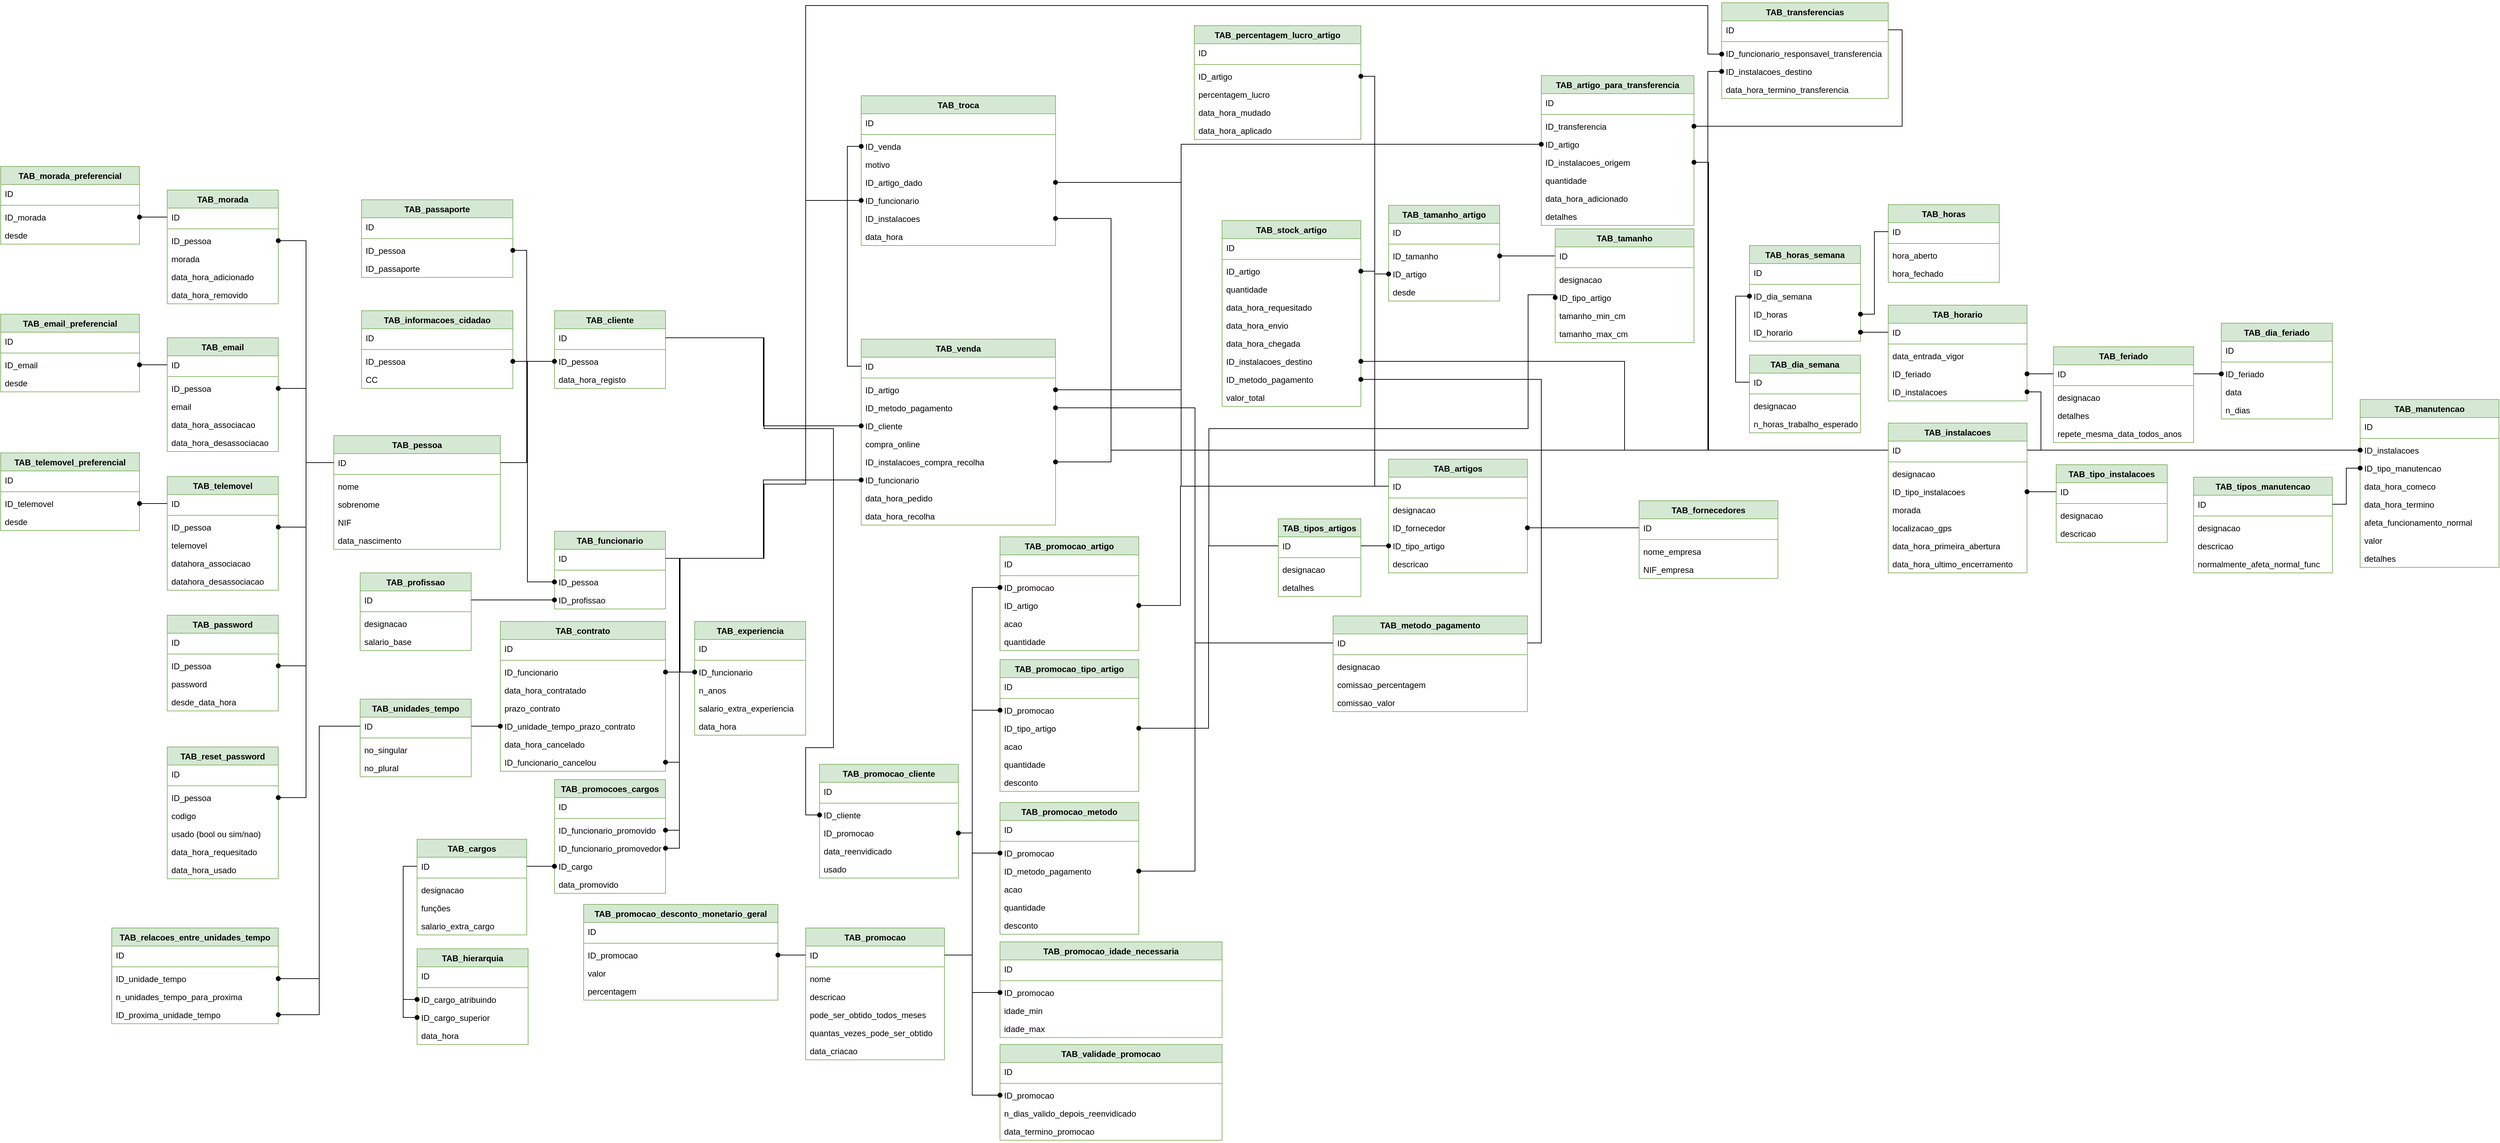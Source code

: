 <mxfile version="24.4.13" type="github">
  <diagram name="Página-1" id="8K4njqPJrKBoJxnj-6e2">
    <mxGraphModel dx="2178" dy="573" grid="1" gridSize="10" guides="1" tooltips="1" connect="1" arrows="1" fold="1" page="1" pageScale="1" pageWidth="1169" pageHeight="827" math="0" shadow="0">
      <root>
        <mxCell id="0" />
        <mxCell id="1" parent="0" />
        <mxCell id="j54miiWoMvnLVxVpQCsT-1" value="TAB_pessoa" style="swimlane;fontStyle=1;align=center;verticalAlign=top;childLayout=stackLayout;horizontal=1;startSize=26;horizontalStack=0;resizeParent=1;resizeParentMax=0;resizeLast=0;collapsible=1;marginBottom=0;whiteSpace=wrap;html=1;fillColor=#d5e8d4;strokeColor=#82b366;" parent="1" vertex="1">
          <mxGeometry x="-81" y="630" width="240" height="164" as="geometry" />
        </mxCell>
        <mxCell id="j54miiWoMvnLVxVpQCsT-2" value="ID" style="text;strokeColor=none;fillColor=none;align=left;verticalAlign=top;spacingLeft=4;spacingRight=4;overflow=hidden;rotatable=0;points=[[0,0.5],[1,0.5]];portConstraint=eastwest;whiteSpace=wrap;html=1;" parent="j54miiWoMvnLVxVpQCsT-1" vertex="1">
          <mxGeometry y="26" width="240" height="26" as="geometry" />
        </mxCell>
        <mxCell id="j54miiWoMvnLVxVpQCsT-3" value="" style="line;strokeWidth=1;fillColor=none;align=left;verticalAlign=middle;spacingTop=-1;spacingLeft=3;spacingRight=3;rotatable=0;labelPosition=right;points=[];portConstraint=eastwest;strokeColor=inherit;" parent="j54miiWoMvnLVxVpQCsT-1" vertex="1">
          <mxGeometry y="52" width="240" height="8" as="geometry" />
        </mxCell>
        <mxCell id="j54miiWoMvnLVxVpQCsT-4" value="nome" style="text;strokeColor=none;fillColor=none;align=left;verticalAlign=top;spacingLeft=4;spacingRight=4;overflow=hidden;rotatable=0;points=[[0,0.5],[1,0.5]];portConstraint=eastwest;whiteSpace=wrap;html=1;" parent="j54miiWoMvnLVxVpQCsT-1" vertex="1">
          <mxGeometry y="60" width="240" height="26" as="geometry" />
        </mxCell>
        <mxCell id="j54miiWoMvnLVxVpQCsT-5" value="sobrenome" style="text;strokeColor=none;fillColor=none;align=left;verticalAlign=top;spacingLeft=4;spacingRight=4;overflow=hidden;rotatable=0;points=[[0,0.5],[1,0.5]];portConstraint=eastwest;whiteSpace=wrap;html=1;" parent="j54miiWoMvnLVxVpQCsT-1" vertex="1">
          <mxGeometry y="86" width="240" height="26" as="geometry" />
        </mxCell>
        <mxCell id="ml9wIBGCVlt1o2bHAaHR-4" value="NIF" style="text;strokeColor=none;fillColor=none;align=left;verticalAlign=top;spacingLeft=4;spacingRight=4;overflow=hidden;rotatable=0;points=[[0,0.5],[1,0.5]];portConstraint=eastwest;whiteSpace=wrap;html=1;" parent="j54miiWoMvnLVxVpQCsT-1" vertex="1">
          <mxGeometry y="112" width="240" height="26" as="geometry" />
        </mxCell>
        <mxCell id="j54miiWoMvnLVxVpQCsT-7" value="data_nascimento" style="text;strokeColor=none;fillColor=none;align=left;verticalAlign=top;spacingLeft=4;spacingRight=4;overflow=hidden;rotatable=0;points=[[0,0.5],[1,0.5]];portConstraint=eastwest;whiteSpace=wrap;html=1;" parent="j54miiWoMvnLVxVpQCsT-1" vertex="1">
          <mxGeometry y="138" width="240" height="26" as="geometry" />
        </mxCell>
        <mxCell id="j54miiWoMvnLVxVpQCsT-10" value="TAB_morada" style="swimlane;fontStyle=1;align=center;verticalAlign=top;childLayout=stackLayout;horizontal=1;startSize=26;horizontalStack=0;resizeParent=1;resizeParentMax=0;resizeLast=0;collapsible=1;marginBottom=0;whiteSpace=wrap;html=1;fillColor=#d5e8d4;strokeColor=#82b366;" parent="1" vertex="1">
          <mxGeometry x="-321" y="276" width="160" height="164" as="geometry" />
        </mxCell>
        <mxCell id="j54miiWoMvnLVxVpQCsT-11" value="ID" style="text;strokeColor=none;fillColor=none;align=left;verticalAlign=top;spacingLeft=4;spacingRight=4;overflow=hidden;rotatable=0;points=[[0,0.5],[1,0.5]];portConstraint=eastwest;whiteSpace=wrap;html=1;" parent="j54miiWoMvnLVxVpQCsT-10" vertex="1">
          <mxGeometry y="26" width="160" height="26" as="geometry" />
        </mxCell>
        <mxCell id="j54miiWoMvnLVxVpQCsT-12" value="" style="line;strokeWidth=1;fillColor=none;align=left;verticalAlign=middle;spacingTop=-1;spacingLeft=3;spacingRight=3;rotatable=0;labelPosition=right;points=[];portConstraint=eastwest;strokeColor=inherit;" parent="j54miiWoMvnLVxVpQCsT-10" vertex="1">
          <mxGeometry y="52" width="160" height="8" as="geometry" />
        </mxCell>
        <mxCell id="j54miiWoMvnLVxVpQCsT-13" value="ID_pessoa" style="text;strokeColor=none;fillColor=none;align=left;verticalAlign=top;spacingLeft=4;spacingRight=4;overflow=hidden;rotatable=0;points=[[0,0.5],[1,0.5]];portConstraint=eastwest;whiteSpace=wrap;html=1;" parent="j54miiWoMvnLVxVpQCsT-10" vertex="1">
          <mxGeometry y="60" width="160" height="26" as="geometry" />
        </mxCell>
        <mxCell id="j54miiWoMvnLVxVpQCsT-14" value="morada" style="text;strokeColor=none;fillColor=none;align=left;verticalAlign=top;spacingLeft=4;spacingRight=4;overflow=hidden;rotatable=0;points=[[0,0.5],[1,0.5]];portConstraint=eastwest;whiteSpace=wrap;html=1;" parent="j54miiWoMvnLVxVpQCsT-10" vertex="1">
          <mxGeometry y="86" width="160" height="26" as="geometry" />
        </mxCell>
        <mxCell id="j54miiWoMvnLVxVpQCsT-16" value="data_hora_adicionado" style="text;strokeColor=none;fillColor=none;align=left;verticalAlign=top;spacingLeft=4;spacingRight=4;overflow=hidden;rotatable=0;points=[[0,0.5],[1,0.5]];portConstraint=eastwest;whiteSpace=wrap;html=1;" parent="j54miiWoMvnLVxVpQCsT-10" vertex="1">
          <mxGeometry y="112" width="160" height="26" as="geometry" />
        </mxCell>
        <mxCell id="4V43G26Nzm8MIa0oVu1a-1" value="data_hora_removido" style="text;strokeColor=none;fillColor=none;align=left;verticalAlign=top;spacingLeft=4;spacingRight=4;overflow=hidden;rotatable=0;points=[[0,0.5],[1,0.5]];portConstraint=eastwest;whiteSpace=wrap;html=1;" parent="j54miiWoMvnLVxVpQCsT-10" vertex="1">
          <mxGeometry y="138" width="160" height="26" as="geometry" />
        </mxCell>
        <mxCell id="j54miiWoMvnLVxVpQCsT-18" value="TAB_email" style="swimlane;fontStyle=1;align=center;verticalAlign=top;childLayout=stackLayout;horizontal=1;startSize=26;horizontalStack=0;resizeParent=1;resizeParentMax=0;resizeLast=0;collapsible=1;marginBottom=0;whiteSpace=wrap;html=1;fillColor=#d5e8d4;strokeColor=#82b366;" parent="1" vertex="1">
          <mxGeometry x="-321" y="489" width="160" height="164" as="geometry" />
        </mxCell>
        <mxCell id="j54miiWoMvnLVxVpQCsT-19" value="ID" style="text;strokeColor=none;fillColor=none;align=left;verticalAlign=top;spacingLeft=4;spacingRight=4;overflow=hidden;rotatable=0;points=[[0,0.5],[1,0.5]];portConstraint=eastwest;whiteSpace=wrap;html=1;" parent="j54miiWoMvnLVxVpQCsT-18" vertex="1">
          <mxGeometry y="26" width="160" height="26" as="geometry" />
        </mxCell>
        <mxCell id="j54miiWoMvnLVxVpQCsT-20" value="" style="line;strokeWidth=1;fillColor=none;align=left;verticalAlign=middle;spacingTop=-1;spacingLeft=3;spacingRight=3;rotatable=0;labelPosition=right;points=[];portConstraint=eastwest;strokeColor=inherit;" parent="j54miiWoMvnLVxVpQCsT-18" vertex="1">
          <mxGeometry y="52" width="160" height="8" as="geometry" />
        </mxCell>
        <mxCell id="j54miiWoMvnLVxVpQCsT-21" value="ID_pessoa" style="text;strokeColor=none;fillColor=none;align=left;verticalAlign=top;spacingLeft=4;spacingRight=4;overflow=hidden;rotatable=0;points=[[0,0.5],[1,0.5]];portConstraint=eastwest;whiteSpace=wrap;html=1;" parent="j54miiWoMvnLVxVpQCsT-18" vertex="1">
          <mxGeometry y="60" width="160" height="26" as="geometry" />
        </mxCell>
        <mxCell id="j54miiWoMvnLVxVpQCsT-46" value="email" style="text;strokeColor=none;fillColor=none;align=left;verticalAlign=top;spacingLeft=4;spacingRight=4;overflow=hidden;rotatable=0;points=[[0,0.5],[1,0.5]];portConstraint=eastwest;whiteSpace=wrap;html=1;" parent="j54miiWoMvnLVxVpQCsT-18" vertex="1">
          <mxGeometry y="86" width="160" height="26" as="geometry" />
        </mxCell>
        <mxCell id="j54miiWoMvnLVxVpQCsT-47" value="data_hora_associacao" style="text;strokeColor=none;fillColor=none;align=left;verticalAlign=top;spacingLeft=4;spacingRight=4;overflow=hidden;rotatable=0;points=[[0,0.5],[1,0.5]];portConstraint=eastwest;whiteSpace=wrap;html=1;" parent="j54miiWoMvnLVxVpQCsT-18" vertex="1">
          <mxGeometry y="112" width="160" height="26" as="geometry" />
        </mxCell>
        <mxCell id="j54miiWoMvnLVxVpQCsT-52" value="data_hora_desassociacao" style="text;strokeColor=none;fillColor=none;align=left;verticalAlign=top;spacingLeft=4;spacingRight=4;overflow=hidden;rotatable=0;points=[[0,0.5],[1,0.5]];portConstraint=eastwest;whiteSpace=wrap;html=1;" parent="j54miiWoMvnLVxVpQCsT-18" vertex="1">
          <mxGeometry y="138" width="160" height="26" as="geometry" />
        </mxCell>
        <mxCell id="j54miiWoMvnLVxVpQCsT-22" value="TAB_telemovel" style="swimlane;fontStyle=1;align=center;verticalAlign=top;childLayout=stackLayout;horizontal=1;startSize=26;horizontalStack=0;resizeParent=1;resizeParentMax=0;resizeLast=0;collapsible=1;marginBottom=0;whiteSpace=wrap;html=1;fillColor=#d5e8d4;strokeColor=#82b366;" parent="1" vertex="1">
          <mxGeometry x="-321" y="689" width="160" height="164" as="geometry" />
        </mxCell>
        <mxCell id="j54miiWoMvnLVxVpQCsT-23" value="ID" style="text;strokeColor=none;fillColor=none;align=left;verticalAlign=top;spacingLeft=4;spacingRight=4;overflow=hidden;rotatable=0;points=[[0,0.5],[1,0.5]];portConstraint=eastwest;whiteSpace=wrap;html=1;" parent="j54miiWoMvnLVxVpQCsT-22" vertex="1">
          <mxGeometry y="26" width="160" height="26" as="geometry" />
        </mxCell>
        <mxCell id="j54miiWoMvnLVxVpQCsT-24" value="" style="line;strokeWidth=1;fillColor=none;align=left;verticalAlign=middle;spacingTop=-1;spacingLeft=3;spacingRight=3;rotatable=0;labelPosition=right;points=[];portConstraint=eastwest;strokeColor=inherit;" parent="j54miiWoMvnLVxVpQCsT-22" vertex="1">
          <mxGeometry y="52" width="160" height="8" as="geometry" />
        </mxCell>
        <mxCell id="j54miiWoMvnLVxVpQCsT-25" value="ID_pessoa&lt;span style=&quot;color: rgba(0, 0, 0, 0); font-family: monospace; font-size: 0px; text-wrap: nowrap;&quot;&gt;%3CmxGraphModel%3E%3Croot%3E%3CmxCell%20id%3D%220%22%2F%3E%3CmxCell%20id%3D%221%22%20parent%3D%220%22%2F%3E%3CmxCell%20id%3D%222%22%20value%3D%22%2B%20method(type)%3A%20type%22%20style%3D%22text%3BstrokeColor%3Dnone%3BfillColor%3Dnone%3Balign%3Dleft%3BverticalAlign%3Dtop%3BspacingLeft%3D4%3BspacingRight%3D4%3Boverflow%3Dhidden%3Brotatable%3D0%3Bpoints%3D%5B%5B0%2C0.5%5D%2C%5B1%2C0.5%5D%5D%3BportConstraint%3Deastwest%3BwhiteSpace%3Dwrap%3Bhtml%3D1%3B%22%20vertex%3D%221%22%20parent%3D%221%22%3E%3CmxGeometry%20x%3D%2240%22%20y%3D%22300%22%20width%3D%22160%22%20height%3D%2226%22%20as%3D%22geometry%22%2F%3E%3C%2FmxCell%3E%3C%2Froot%3E%3C%2FmxGraphModel%3E&lt;/span&gt;" style="text;strokeColor=none;fillColor=none;align=left;verticalAlign=top;spacingLeft=4;spacingRight=4;overflow=hidden;rotatable=0;points=[[0,0.5],[1,0.5]];portConstraint=eastwest;whiteSpace=wrap;html=1;" parent="j54miiWoMvnLVxVpQCsT-22" vertex="1">
          <mxGeometry y="60" width="160" height="26" as="geometry" />
        </mxCell>
        <mxCell id="j54miiWoMvnLVxVpQCsT-48" value="telemovel" style="text;strokeColor=none;fillColor=none;align=left;verticalAlign=top;spacingLeft=4;spacingRight=4;overflow=hidden;rotatable=0;points=[[0,0.5],[1,0.5]];portConstraint=eastwest;whiteSpace=wrap;html=1;" parent="j54miiWoMvnLVxVpQCsT-22" vertex="1">
          <mxGeometry y="86" width="160" height="26" as="geometry" />
        </mxCell>
        <mxCell id="j54miiWoMvnLVxVpQCsT-50" value="datahora_associacao" style="text;strokeColor=none;fillColor=none;align=left;verticalAlign=top;spacingLeft=4;spacingRight=4;overflow=hidden;rotatable=0;points=[[0,0.5],[1,0.5]];portConstraint=eastwest;whiteSpace=wrap;html=1;" parent="j54miiWoMvnLVxVpQCsT-22" vertex="1">
          <mxGeometry y="112" width="160" height="26" as="geometry" />
        </mxCell>
        <mxCell id="j54miiWoMvnLVxVpQCsT-53" value="datahora_desassociacao" style="text;strokeColor=none;fillColor=none;align=left;verticalAlign=top;spacingLeft=4;spacingRight=4;overflow=hidden;rotatable=0;points=[[0,0.5],[1,0.5]];portConstraint=eastwest;whiteSpace=wrap;html=1;" parent="j54miiWoMvnLVxVpQCsT-22" vertex="1">
          <mxGeometry y="138" width="160" height="26" as="geometry" />
        </mxCell>
        <mxCell id="j54miiWoMvnLVxVpQCsT-26" value="TAB_cliente" style="swimlane;fontStyle=1;align=center;verticalAlign=top;childLayout=stackLayout;horizontal=1;startSize=26;horizontalStack=0;resizeParent=1;resizeParentMax=0;resizeLast=0;collapsible=1;marginBottom=0;whiteSpace=wrap;html=1;fillColor=#d5e8d4;strokeColor=#82b366;" parent="1" vertex="1">
          <mxGeometry x="237" y="450" width="160" height="112" as="geometry" />
        </mxCell>
        <mxCell id="j54miiWoMvnLVxVpQCsT-27" value="ID" style="text;strokeColor=none;fillColor=none;align=left;verticalAlign=top;spacingLeft=4;spacingRight=4;overflow=hidden;rotatable=0;points=[[0,0.5],[1,0.5]];portConstraint=eastwest;whiteSpace=wrap;html=1;" parent="j54miiWoMvnLVxVpQCsT-26" vertex="1">
          <mxGeometry y="26" width="160" height="26" as="geometry" />
        </mxCell>
        <mxCell id="j54miiWoMvnLVxVpQCsT-28" value="" style="line;strokeWidth=1;fillColor=none;align=left;verticalAlign=middle;spacingTop=-1;spacingLeft=3;spacingRight=3;rotatable=0;labelPosition=right;points=[];portConstraint=eastwest;strokeColor=inherit;" parent="j54miiWoMvnLVxVpQCsT-26" vertex="1">
          <mxGeometry y="52" width="160" height="8" as="geometry" />
        </mxCell>
        <mxCell id="j54miiWoMvnLVxVpQCsT-29" value="ID_pessoa" style="text;strokeColor=none;fillColor=none;align=left;verticalAlign=top;spacingLeft=4;spacingRight=4;overflow=hidden;rotatable=0;points=[[0,0.5],[1,0.5]];portConstraint=eastwest;whiteSpace=wrap;html=1;" parent="j54miiWoMvnLVxVpQCsT-26" vertex="1">
          <mxGeometry y="60" width="160" height="26" as="geometry" />
        </mxCell>
        <mxCell id="j54miiWoMvnLVxVpQCsT-62" value="data_hora_registo" style="text;strokeColor=none;fillColor=none;align=left;verticalAlign=top;spacingLeft=4;spacingRight=4;overflow=hidden;rotatable=0;points=[[0,0.5],[1,0.5]];portConstraint=eastwest;whiteSpace=wrap;html=1;" parent="j54miiWoMvnLVxVpQCsT-26" vertex="1">
          <mxGeometry y="86" width="160" height="26" as="geometry" />
        </mxCell>
        <mxCell id="j54miiWoMvnLVxVpQCsT-30" value="TAB_passaporte" style="swimlane;fontStyle=1;align=center;verticalAlign=top;childLayout=stackLayout;horizontal=1;startSize=26;horizontalStack=0;resizeParent=1;resizeParentMax=0;resizeLast=0;collapsible=1;marginBottom=0;whiteSpace=wrap;html=1;fillColor=#d5e8d4;strokeColor=#82b366;" parent="1" vertex="1">
          <mxGeometry x="-41" y="290" width="218" height="112" as="geometry" />
        </mxCell>
        <mxCell id="j54miiWoMvnLVxVpQCsT-31" value="ID" style="text;strokeColor=none;fillColor=none;align=left;verticalAlign=top;spacingLeft=4;spacingRight=4;overflow=hidden;rotatable=0;points=[[0,0.5],[1,0.5]];portConstraint=eastwest;whiteSpace=wrap;html=1;" parent="j54miiWoMvnLVxVpQCsT-30" vertex="1">
          <mxGeometry y="26" width="218" height="26" as="geometry" />
        </mxCell>
        <mxCell id="j54miiWoMvnLVxVpQCsT-32" value="" style="line;strokeWidth=1;fillColor=none;align=left;verticalAlign=middle;spacingTop=-1;spacingLeft=3;spacingRight=3;rotatable=0;labelPosition=right;points=[];portConstraint=eastwest;strokeColor=inherit;" parent="j54miiWoMvnLVxVpQCsT-30" vertex="1">
          <mxGeometry y="52" width="218" height="8" as="geometry" />
        </mxCell>
        <mxCell id="ml9wIBGCVlt1o2bHAaHR-6" value="ID_pessoa" style="text;strokeColor=none;fillColor=none;align=left;verticalAlign=top;spacingLeft=4;spacingRight=4;overflow=hidden;rotatable=0;points=[[0,0.5],[1,0.5]];portConstraint=eastwest;whiteSpace=wrap;html=1;" parent="j54miiWoMvnLVxVpQCsT-30" vertex="1">
          <mxGeometry y="60" width="218" height="26" as="geometry" />
        </mxCell>
        <mxCell id="j54miiWoMvnLVxVpQCsT-33" value="ID_passaporte" style="text;strokeColor=none;fillColor=none;align=left;verticalAlign=top;spacingLeft=4;spacingRight=4;overflow=hidden;rotatable=0;points=[[0,0.5],[1,0.5]];portConstraint=eastwest;whiteSpace=wrap;html=1;" parent="j54miiWoMvnLVxVpQCsT-30" vertex="1">
          <mxGeometry y="86" width="218" height="26" as="geometry" />
        </mxCell>
        <mxCell id="j54miiWoMvnLVxVpQCsT-34" value="TAB_experiencia" style="swimlane;fontStyle=1;align=center;verticalAlign=top;childLayout=stackLayout;horizontal=1;startSize=26;horizontalStack=0;resizeParent=1;resizeParentMax=0;resizeLast=0;collapsible=1;marginBottom=0;whiteSpace=wrap;html=1;fillColor=#d5e8d4;strokeColor=#82b366;" parent="1" vertex="1">
          <mxGeometry x="439" y="898" width="160" height="164" as="geometry" />
        </mxCell>
        <mxCell id="j54miiWoMvnLVxVpQCsT-35" value="ID" style="text;strokeColor=none;fillColor=none;align=left;verticalAlign=top;spacingLeft=4;spacingRight=4;overflow=hidden;rotatable=0;points=[[0,0.5],[1,0.5]];portConstraint=eastwest;whiteSpace=wrap;html=1;" parent="j54miiWoMvnLVxVpQCsT-34" vertex="1">
          <mxGeometry y="26" width="160" height="26" as="geometry" />
        </mxCell>
        <mxCell id="j54miiWoMvnLVxVpQCsT-36" value="" style="line;strokeWidth=1;fillColor=none;align=left;verticalAlign=middle;spacingTop=-1;spacingLeft=3;spacingRight=3;rotatable=0;labelPosition=right;points=[];portConstraint=eastwest;strokeColor=inherit;" parent="j54miiWoMvnLVxVpQCsT-34" vertex="1">
          <mxGeometry y="52" width="160" height="8" as="geometry" />
        </mxCell>
        <mxCell id="j54miiWoMvnLVxVpQCsT-37" value="ID_funcionario" style="text;strokeColor=none;fillColor=none;align=left;verticalAlign=top;spacingLeft=4;spacingRight=4;overflow=hidden;rotatable=0;points=[[0,0.5],[1,0.5]];portConstraint=eastwest;whiteSpace=wrap;html=1;" parent="j54miiWoMvnLVxVpQCsT-34" vertex="1">
          <mxGeometry y="60" width="160" height="26" as="geometry" />
        </mxCell>
        <mxCell id="QEv86gyM_Vic8wC1kZzT-13" value="n_anos" style="text;strokeColor=none;fillColor=none;align=left;verticalAlign=top;spacingLeft=4;spacingRight=4;overflow=hidden;rotatable=0;points=[[0,0.5],[1,0.5]];portConstraint=eastwest;whiteSpace=wrap;html=1;" parent="j54miiWoMvnLVxVpQCsT-34" vertex="1">
          <mxGeometry y="86" width="160" height="26" as="geometry" />
        </mxCell>
        <mxCell id="QEv86gyM_Vic8wC1kZzT-14" value="salario_extra_experiencia" style="text;strokeColor=none;fillColor=none;align=left;verticalAlign=top;spacingLeft=4;spacingRight=4;overflow=hidden;rotatable=0;points=[[0,0.5],[1,0.5]];portConstraint=eastwest;whiteSpace=wrap;html=1;" parent="j54miiWoMvnLVxVpQCsT-34" vertex="1">
          <mxGeometry y="112" width="160" height="26" as="geometry" />
        </mxCell>
        <mxCell id="QEv86gyM_Vic8wC1kZzT-15" value="data_hora" style="text;strokeColor=none;fillColor=none;align=left;verticalAlign=top;spacingLeft=4;spacingRight=4;overflow=hidden;rotatable=0;points=[[0,0.5],[1,0.5]];portConstraint=eastwest;whiteSpace=wrap;html=1;" parent="j54miiWoMvnLVxVpQCsT-34" vertex="1">
          <mxGeometry y="138" width="160" height="26" as="geometry" />
        </mxCell>
        <mxCell id="j54miiWoMvnLVxVpQCsT-42" value="TAB_password" style="swimlane;fontStyle=1;align=center;verticalAlign=top;childLayout=stackLayout;horizontal=1;startSize=26;horizontalStack=0;resizeParent=1;resizeParentMax=0;resizeLast=0;collapsible=1;marginBottom=0;whiteSpace=wrap;html=1;fillColor=#d5e8d4;strokeColor=#82b366;" parent="1" vertex="1">
          <mxGeometry x="-321" y="889" width="160" height="138" as="geometry" />
        </mxCell>
        <mxCell id="j54miiWoMvnLVxVpQCsT-43" value="ID" style="text;strokeColor=none;fillColor=none;align=left;verticalAlign=top;spacingLeft=4;spacingRight=4;overflow=hidden;rotatable=0;points=[[0,0.5],[1,0.5]];portConstraint=eastwest;whiteSpace=wrap;html=1;" parent="j54miiWoMvnLVxVpQCsT-42" vertex="1">
          <mxGeometry y="26" width="160" height="26" as="geometry" />
        </mxCell>
        <mxCell id="j54miiWoMvnLVxVpQCsT-44" value="" style="line;strokeWidth=1;fillColor=none;align=left;verticalAlign=middle;spacingTop=-1;spacingLeft=3;spacingRight=3;rotatable=0;labelPosition=right;points=[];portConstraint=eastwest;strokeColor=inherit;" parent="j54miiWoMvnLVxVpQCsT-42" vertex="1">
          <mxGeometry y="52" width="160" height="8" as="geometry" />
        </mxCell>
        <mxCell id="j54miiWoMvnLVxVpQCsT-45" value="ID_pessoa" style="text;strokeColor=none;fillColor=none;align=left;verticalAlign=top;spacingLeft=4;spacingRight=4;overflow=hidden;rotatable=0;points=[[0,0.5],[1,0.5]];portConstraint=eastwest;whiteSpace=wrap;html=1;" parent="j54miiWoMvnLVxVpQCsT-42" vertex="1">
          <mxGeometry y="60" width="160" height="26" as="geometry" />
        </mxCell>
        <mxCell id="j54miiWoMvnLVxVpQCsT-49" value="password" style="text;strokeColor=none;fillColor=none;align=left;verticalAlign=top;spacingLeft=4;spacingRight=4;overflow=hidden;rotatable=0;points=[[0,0.5],[1,0.5]];portConstraint=eastwest;whiteSpace=wrap;html=1;" parent="j54miiWoMvnLVxVpQCsT-42" vertex="1">
          <mxGeometry y="86" width="160" height="26" as="geometry" />
        </mxCell>
        <mxCell id="j54miiWoMvnLVxVpQCsT-51" value="desde_data_hora" style="text;strokeColor=none;fillColor=none;align=left;verticalAlign=top;spacingLeft=4;spacingRight=4;overflow=hidden;rotatable=0;points=[[0,0.5],[1,0.5]];portConstraint=eastwest;whiteSpace=wrap;html=1;" parent="j54miiWoMvnLVxVpQCsT-42" vertex="1">
          <mxGeometry y="112" width="160" height="26" as="geometry" />
        </mxCell>
        <mxCell id="j54miiWoMvnLVxVpQCsT-54" style="edgeStyle=orthogonalEdgeStyle;rounded=0;orthogonalLoop=1;jettySize=auto;html=1;exitX=0;exitY=0.5;exitDx=0;exitDy=0;entryX=1;entryY=0.5;entryDx=0;entryDy=0;endArrow=oval;endFill=1;" parent="1" source="j54miiWoMvnLVxVpQCsT-2" target="j54miiWoMvnLVxVpQCsT-21" edge="1">
          <mxGeometry relative="1" as="geometry" />
        </mxCell>
        <mxCell id="j54miiWoMvnLVxVpQCsT-55" style="edgeStyle=orthogonalEdgeStyle;rounded=0;orthogonalLoop=1;jettySize=auto;html=1;exitX=0;exitY=0.5;exitDx=0;exitDy=0;entryX=1;entryY=0.5;entryDx=0;entryDy=0;endArrow=oval;endFill=1;" parent="1" source="j54miiWoMvnLVxVpQCsT-2" target="j54miiWoMvnLVxVpQCsT-25" edge="1">
          <mxGeometry relative="1" as="geometry" />
        </mxCell>
        <mxCell id="j54miiWoMvnLVxVpQCsT-56" style="edgeStyle=orthogonalEdgeStyle;rounded=0;orthogonalLoop=1;jettySize=auto;html=1;exitX=0;exitY=0.5;exitDx=0;exitDy=0;entryX=1;entryY=0.5;entryDx=0;entryDy=0;endArrow=oval;endFill=1;" parent="1" source="j54miiWoMvnLVxVpQCsT-2" target="j54miiWoMvnLVxVpQCsT-13" edge="1">
          <mxGeometry relative="1" as="geometry" />
        </mxCell>
        <mxCell id="j54miiWoMvnLVxVpQCsT-57" style="edgeStyle=orthogonalEdgeStyle;rounded=0;orthogonalLoop=1;jettySize=auto;html=1;exitX=0;exitY=0.5;exitDx=0;exitDy=0;entryX=1;entryY=0.5;entryDx=0;entryDy=0;endArrow=oval;endFill=1;" parent="1" source="j54miiWoMvnLVxVpQCsT-2" target="j54miiWoMvnLVxVpQCsT-45" edge="1">
          <mxGeometry relative="1" as="geometry" />
        </mxCell>
        <mxCell id="j54miiWoMvnLVxVpQCsT-72" value="TAB_funcionario" style="swimlane;fontStyle=1;align=center;verticalAlign=top;childLayout=stackLayout;horizontal=1;startSize=26;horizontalStack=0;resizeParent=1;resizeParentMax=0;resizeLast=0;collapsible=1;marginBottom=0;whiteSpace=wrap;html=1;fillColor=#d5e8d4;strokeColor=#82b366;" parent="1" vertex="1">
          <mxGeometry x="237" y="768" width="160" height="112" as="geometry" />
        </mxCell>
        <mxCell id="j54miiWoMvnLVxVpQCsT-73" value="ID" style="text;strokeColor=none;fillColor=none;align=left;verticalAlign=top;spacingLeft=4;spacingRight=4;overflow=hidden;rotatable=0;points=[[0,0.5],[1,0.5]];portConstraint=eastwest;whiteSpace=wrap;html=1;" parent="j54miiWoMvnLVxVpQCsT-72" vertex="1">
          <mxGeometry y="26" width="160" height="26" as="geometry" />
        </mxCell>
        <mxCell id="j54miiWoMvnLVxVpQCsT-74" value="" style="line;strokeWidth=1;fillColor=none;align=left;verticalAlign=middle;spacingTop=-1;spacingLeft=3;spacingRight=3;rotatable=0;labelPosition=right;points=[];portConstraint=eastwest;strokeColor=inherit;" parent="j54miiWoMvnLVxVpQCsT-72" vertex="1">
          <mxGeometry y="52" width="160" height="8" as="geometry" />
        </mxCell>
        <mxCell id="j54miiWoMvnLVxVpQCsT-75" value="ID_pessoa" style="text;strokeColor=none;fillColor=none;align=left;verticalAlign=top;spacingLeft=4;spacingRight=4;overflow=hidden;rotatable=0;points=[[0,0.5],[1,0.5]];portConstraint=eastwest;whiteSpace=wrap;html=1;" parent="j54miiWoMvnLVxVpQCsT-72" vertex="1">
          <mxGeometry y="60" width="160" height="26" as="geometry" />
        </mxCell>
        <mxCell id="P2XMlLg46ue8RrgPdDGp-5" value="ID_profissao" style="text;strokeColor=none;fillColor=none;align=left;verticalAlign=top;spacingLeft=4;spacingRight=4;overflow=hidden;rotatable=0;points=[[0,0.5],[1,0.5]];portConstraint=eastwest;whiteSpace=wrap;html=1;" parent="j54miiWoMvnLVxVpQCsT-72" vertex="1">
          <mxGeometry y="86" width="160" height="26" as="geometry" />
        </mxCell>
        <mxCell id="j54miiWoMvnLVxVpQCsT-86" value="TAB_reset_password" style="swimlane;fontStyle=1;align=center;verticalAlign=top;childLayout=stackLayout;horizontal=1;startSize=26;horizontalStack=0;resizeParent=1;resizeParentMax=0;resizeLast=0;collapsible=1;marginBottom=0;whiteSpace=wrap;html=1;fillColor=#d5e8d4;strokeColor=#82b366;" parent="1" vertex="1">
          <mxGeometry x="-321" y="1079" width="160" height="190" as="geometry" />
        </mxCell>
        <mxCell id="j54miiWoMvnLVxVpQCsT-87" value="ID" style="text;strokeColor=none;fillColor=none;align=left;verticalAlign=top;spacingLeft=4;spacingRight=4;overflow=hidden;rotatable=0;points=[[0,0.5],[1,0.5]];portConstraint=eastwest;whiteSpace=wrap;html=1;" parent="j54miiWoMvnLVxVpQCsT-86" vertex="1">
          <mxGeometry y="26" width="160" height="26" as="geometry" />
        </mxCell>
        <mxCell id="j54miiWoMvnLVxVpQCsT-88" value="" style="line;strokeWidth=1;fillColor=none;align=left;verticalAlign=middle;spacingTop=-1;spacingLeft=3;spacingRight=3;rotatable=0;labelPosition=right;points=[];portConstraint=eastwest;strokeColor=inherit;" parent="j54miiWoMvnLVxVpQCsT-86" vertex="1">
          <mxGeometry y="52" width="160" height="8" as="geometry" />
        </mxCell>
        <mxCell id="j54miiWoMvnLVxVpQCsT-89" value="ID_pessoa" style="text;strokeColor=none;fillColor=none;align=left;verticalAlign=top;spacingLeft=4;spacingRight=4;overflow=hidden;rotatable=0;points=[[0,0.5],[1,0.5]];portConstraint=eastwest;whiteSpace=wrap;html=1;" parent="j54miiWoMvnLVxVpQCsT-86" vertex="1">
          <mxGeometry y="60" width="160" height="26" as="geometry" />
        </mxCell>
        <mxCell id="j54miiWoMvnLVxVpQCsT-93" value="codigo" style="text;strokeColor=none;fillColor=none;align=left;verticalAlign=top;spacingLeft=4;spacingRight=4;overflow=hidden;rotatable=0;points=[[0,0.5],[1,0.5]];portConstraint=eastwest;whiteSpace=wrap;html=1;" parent="j54miiWoMvnLVxVpQCsT-86" vertex="1">
          <mxGeometry y="86" width="160" height="26" as="geometry" />
        </mxCell>
        <mxCell id="j54miiWoMvnLVxVpQCsT-90" value="usado (bool ou sim/nao)" style="text;strokeColor=none;fillColor=none;align=left;verticalAlign=top;spacingLeft=4;spacingRight=4;overflow=hidden;rotatable=0;points=[[0,0.5],[1,0.5]];portConstraint=eastwest;whiteSpace=wrap;html=1;" parent="j54miiWoMvnLVxVpQCsT-86" vertex="1">
          <mxGeometry y="112" width="160" height="26" as="geometry" />
        </mxCell>
        <mxCell id="j54miiWoMvnLVxVpQCsT-91" value="data_hora_requesitado" style="text;strokeColor=none;fillColor=none;align=left;verticalAlign=top;spacingLeft=4;spacingRight=4;overflow=hidden;rotatable=0;points=[[0,0.5],[1,0.5]];portConstraint=eastwest;whiteSpace=wrap;html=1;" parent="j54miiWoMvnLVxVpQCsT-86" vertex="1">
          <mxGeometry y="138" width="160" height="26" as="geometry" />
        </mxCell>
        <mxCell id="j54miiWoMvnLVxVpQCsT-92" value="data_hora_usado" style="text;strokeColor=none;fillColor=none;align=left;verticalAlign=top;spacingLeft=4;spacingRight=4;overflow=hidden;rotatable=0;points=[[0,0.5],[1,0.5]];portConstraint=eastwest;whiteSpace=wrap;html=1;" parent="j54miiWoMvnLVxVpQCsT-86" vertex="1">
          <mxGeometry y="164" width="160" height="26" as="geometry" />
        </mxCell>
        <mxCell id="j54miiWoMvnLVxVpQCsT-94" style="edgeStyle=orthogonalEdgeStyle;rounded=0;orthogonalLoop=1;jettySize=auto;html=1;exitX=0;exitY=0.5;exitDx=0;exitDy=0;entryX=1;entryY=0.5;entryDx=0;entryDy=0;endArrow=oval;endFill=1;" parent="1" source="j54miiWoMvnLVxVpQCsT-2" target="j54miiWoMvnLVxVpQCsT-89" edge="1">
          <mxGeometry relative="1" as="geometry" />
        </mxCell>
        <mxCell id="j54miiWoMvnLVxVpQCsT-150" style="edgeStyle=orthogonalEdgeStyle;rounded=0;orthogonalLoop=1;jettySize=auto;html=1;exitX=1;exitY=0.5;exitDx=0;exitDy=0;entryX=0;entryY=0.5;entryDx=0;entryDy=0;endArrow=oval;endFill=1;" parent="1" source="j54miiWoMvnLVxVpQCsT-2" target="j54miiWoMvnLVxVpQCsT-29" edge="1">
          <mxGeometry relative="1" as="geometry" />
        </mxCell>
        <mxCell id="j54miiWoMvnLVxVpQCsT-151" style="edgeStyle=orthogonalEdgeStyle;rounded=0;orthogonalLoop=1;jettySize=auto;html=1;exitX=1;exitY=0.5;exitDx=0;exitDy=0;entryX=0;entryY=0.5;entryDx=0;entryDy=0;endArrow=oval;endFill=1;" parent="1" source="j54miiWoMvnLVxVpQCsT-2" target="j54miiWoMvnLVxVpQCsT-75" edge="1">
          <mxGeometry relative="1" as="geometry" />
        </mxCell>
        <mxCell id="j54miiWoMvnLVxVpQCsT-152" value="TAB_promocoes_cargos" style="swimlane;fontStyle=1;align=center;verticalAlign=top;childLayout=stackLayout;horizontal=1;startSize=26;horizontalStack=0;resizeParent=1;resizeParentMax=0;resizeLast=0;collapsible=1;marginBottom=0;whiteSpace=wrap;html=1;fillColor=#d5e8d4;strokeColor=#82b366;" parent="1" vertex="1">
          <mxGeometry x="237" y="1126" width="160" height="164" as="geometry" />
        </mxCell>
        <mxCell id="j54miiWoMvnLVxVpQCsT-153" value="ID" style="text;strokeColor=none;fillColor=none;align=left;verticalAlign=top;spacingLeft=4;spacingRight=4;overflow=hidden;rotatable=0;points=[[0,0.5],[1,0.5]];portConstraint=eastwest;whiteSpace=wrap;html=1;" parent="j54miiWoMvnLVxVpQCsT-152" vertex="1">
          <mxGeometry y="26" width="160" height="26" as="geometry" />
        </mxCell>
        <mxCell id="j54miiWoMvnLVxVpQCsT-154" value="" style="line;strokeWidth=1;fillColor=none;align=left;verticalAlign=middle;spacingTop=-1;spacingLeft=3;spacingRight=3;rotatable=0;labelPosition=right;points=[];portConstraint=eastwest;strokeColor=inherit;" parent="j54miiWoMvnLVxVpQCsT-152" vertex="1">
          <mxGeometry y="52" width="160" height="8" as="geometry" />
        </mxCell>
        <mxCell id="j54miiWoMvnLVxVpQCsT-156" value="ID_funcionario_promovido" style="text;strokeColor=none;fillColor=none;align=left;verticalAlign=top;spacingLeft=4;spacingRight=4;overflow=hidden;rotatable=0;points=[[0,0.5],[1,0.5]];portConstraint=eastwest;whiteSpace=wrap;html=1;" parent="j54miiWoMvnLVxVpQCsT-152" vertex="1">
          <mxGeometry y="60" width="160" height="26" as="geometry" />
        </mxCell>
        <mxCell id="j54miiWoMvnLVxVpQCsT-155" value="ID_funcionario_promovedor" style="text;strokeColor=none;fillColor=none;align=left;verticalAlign=top;spacingLeft=4;spacingRight=4;overflow=hidden;rotatable=0;points=[[0,0.5],[1,0.5]];portConstraint=eastwest;whiteSpace=wrap;html=1;" parent="j54miiWoMvnLVxVpQCsT-152" vertex="1">
          <mxGeometry y="86" width="160" height="26" as="geometry" />
        </mxCell>
        <mxCell id="ml9wIBGCVlt1o2bHAaHR-24" value="ID_cargo" style="text;strokeColor=none;fillColor=none;align=left;verticalAlign=top;spacingLeft=4;spacingRight=4;overflow=hidden;rotatable=0;points=[[0,0.5],[1,0.5]];portConstraint=eastwest;whiteSpace=wrap;html=1;" parent="j54miiWoMvnLVxVpQCsT-152" vertex="1">
          <mxGeometry y="112" width="160" height="26" as="geometry" />
        </mxCell>
        <mxCell id="j54miiWoMvnLVxVpQCsT-157" value="data_promovido" style="text;strokeColor=none;fillColor=none;align=left;verticalAlign=top;spacingLeft=4;spacingRight=4;overflow=hidden;rotatable=0;points=[[0,0.5],[1,0.5]];portConstraint=eastwest;whiteSpace=wrap;html=1;" parent="j54miiWoMvnLVxVpQCsT-152" vertex="1">
          <mxGeometry y="138" width="160" height="26" as="geometry" />
        </mxCell>
        <mxCell id="P2XMlLg46ue8RrgPdDGp-1" value="TAB_profissao" style="swimlane;fontStyle=1;align=center;verticalAlign=top;childLayout=stackLayout;horizontal=1;startSize=26;horizontalStack=0;resizeParent=1;resizeParentMax=0;resizeLast=0;collapsible=1;marginBottom=0;whiteSpace=wrap;html=1;fillColor=#d5e8d4;strokeColor=#82b366;" parent="1" vertex="1">
          <mxGeometry x="-43" y="828" width="160" height="112" as="geometry" />
        </mxCell>
        <mxCell id="P2XMlLg46ue8RrgPdDGp-2" value="ID" style="text;strokeColor=none;fillColor=none;align=left;verticalAlign=top;spacingLeft=4;spacingRight=4;overflow=hidden;rotatable=0;points=[[0,0.5],[1,0.5]];portConstraint=eastwest;whiteSpace=wrap;html=1;" parent="P2XMlLg46ue8RrgPdDGp-1" vertex="1">
          <mxGeometry y="26" width="160" height="26" as="geometry" />
        </mxCell>
        <mxCell id="P2XMlLg46ue8RrgPdDGp-3" value="" style="line;strokeWidth=1;fillColor=none;align=left;verticalAlign=middle;spacingTop=-1;spacingLeft=3;spacingRight=3;rotatable=0;labelPosition=right;points=[];portConstraint=eastwest;strokeColor=inherit;" parent="P2XMlLg46ue8RrgPdDGp-1" vertex="1">
          <mxGeometry y="52" width="160" height="8" as="geometry" />
        </mxCell>
        <mxCell id="P2XMlLg46ue8RrgPdDGp-4" value="designacao" style="text;strokeColor=none;fillColor=none;align=left;verticalAlign=top;spacingLeft=4;spacingRight=4;overflow=hidden;rotatable=0;points=[[0,0.5],[1,0.5]];portConstraint=eastwest;whiteSpace=wrap;html=1;" parent="P2XMlLg46ue8RrgPdDGp-1" vertex="1">
          <mxGeometry y="60" width="160" height="26" as="geometry" />
        </mxCell>
        <mxCell id="QEv86gyM_Vic8wC1kZzT-1" value="salario_base" style="text;strokeColor=none;fillColor=none;align=left;verticalAlign=top;spacingLeft=4;spacingRight=4;overflow=hidden;rotatable=0;points=[[0,0.5],[1,0.5]];portConstraint=eastwest;whiteSpace=wrap;html=1;" parent="P2XMlLg46ue8RrgPdDGp-1" vertex="1">
          <mxGeometry y="86" width="160" height="26" as="geometry" />
        </mxCell>
        <mxCell id="P2XMlLg46ue8RrgPdDGp-6" style="edgeStyle=orthogonalEdgeStyle;rounded=0;orthogonalLoop=1;jettySize=auto;html=1;exitX=1;exitY=0.5;exitDx=0;exitDy=0;entryX=0;entryY=0.5;entryDx=0;entryDy=0;endArrow=oval;endFill=1;" parent="1" source="P2XMlLg46ue8RrgPdDGp-2" target="P2XMlLg46ue8RrgPdDGp-5" edge="1">
          <mxGeometry relative="1" as="geometry" />
        </mxCell>
        <mxCell id="P2XMlLg46ue8RrgPdDGp-7" value="TAB_contrato" style="swimlane;fontStyle=1;align=center;verticalAlign=top;childLayout=stackLayout;horizontal=1;startSize=26;horizontalStack=0;resizeParent=1;resizeParentMax=0;resizeLast=0;collapsible=1;marginBottom=0;whiteSpace=wrap;html=1;fillColor=#d5e8d4;strokeColor=#82b366;" parent="1" vertex="1">
          <mxGeometry x="159" y="898" width="238" height="216" as="geometry" />
        </mxCell>
        <mxCell id="P2XMlLg46ue8RrgPdDGp-8" value="ID" style="text;strokeColor=none;fillColor=none;align=left;verticalAlign=top;spacingLeft=4;spacingRight=4;overflow=hidden;rotatable=0;points=[[0,0.5],[1,0.5]];portConstraint=eastwest;whiteSpace=wrap;html=1;" parent="P2XMlLg46ue8RrgPdDGp-7" vertex="1">
          <mxGeometry y="26" width="238" height="26" as="geometry" />
        </mxCell>
        <mxCell id="P2XMlLg46ue8RrgPdDGp-9" value="" style="line;strokeWidth=1;fillColor=none;align=left;verticalAlign=middle;spacingTop=-1;spacingLeft=3;spacingRight=3;rotatable=0;labelPosition=right;points=[];portConstraint=eastwest;strokeColor=inherit;" parent="P2XMlLg46ue8RrgPdDGp-7" vertex="1">
          <mxGeometry y="52" width="238" height="8" as="geometry" />
        </mxCell>
        <mxCell id="P2XMlLg46ue8RrgPdDGp-10" value="ID_funcionario" style="text;strokeColor=none;fillColor=none;align=left;verticalAlign=top;spacingLeft=4;spacingRight=4;overflow=hidden;rotatable=0;points=[[0,0.5],[1,0.5]];portConstraint=eastwest;whiteSpace=wrap;html=1;" parent="P2XMlLg46ue8RrgPdDGp-7" vertex="1">
          <mxGeometry y="60" width="238" height="26" as="geometry" />
        </mxCell>
        <mxCell id="P2XMlLg46ue8RrgPdDGp-11" value="data_hora_contratado" style="text;strokeColor=none;fillColor=none;align=left;verticalAlign=top;spacingLeft=4;spacingRight=4;overflow=hidden;rotatable=0;points=[[0,0.5],[1,0.5]];portConstraint=eastwest;whiteSpace=wrap;html=1;" parent="P2XMlLg46ue8RrgPdDGp-7" vertex="1">
          <mxGeometry y="86" width="238" height="26" as="geometry" />
        </mxCell>
        <mxCell id="P2XMlLg46ue8RrgPdDGp-12" value="prazo_contrato" style="text;strokeColor=none;fillColor=none;align=left;verticalAlign=top;spacingLeft=4;spacingRight=4;overflow=hidden;rotatable=0;points=[[0,0.5],[1,0.5]];portConstraint=eastwest;whiteSpace=wrap;html=1;" parent="P2XMlLg46ue8RrgPdDGp-7" vertex="1">
          <mxGeometry y="112" width="238" height="26" as="geometry" />
        </mxCell>
        <mxCell id="fZxEE9NMFDz8kwCa2LtE-2" value="ID_unidade_tempo_prazo_contrato" style="text;strokeColor=none;fillColor=none;align=left;verticalAlign=top;spacingLeft=4;spacingRight=4;overflow=hidden;rotatable=0;points=[[0,0.5],[1,0.5]];portConstraint=eastwest;whiteSpace=wrap;html=1;" parent="P2XMlLg46ue8RrgPdDGp-7" vertex="1">
          <mxGeometry y="138" width="238" height="26" as="geometry" />
        </mxCell>
        <mxCell id="fZxEE9NMFDz8kwCa2LtE-17" value="data_hora_cancelado" style="text;strokeColor=none;fillColor=none;align=left;verticalAlign=top;spacingLeft=4;spacingRight=4;overflow=hidden;rotatable=0;points=[[0,0.5],[1,0.5]];portConstraint=eastwest;whiteSpace=wrap;html=1;" parent="P2XMlLg46ue8RrgPdDGp-7" vertex="1">
          <mxGeometry y="164" width="238" height="26" as="geometry" />
        </mxCell>
        <mxCell id="fZxEE9NMFDz8kwCa2LtE-18" value="ID_funcionario_cancelou" style="text;strokeColor=none;fillColor=none;align=left;verticalAlign=top;spacingLeft=4;spacingRight=4;overflow=hidden;rotatable=0;points=[[0,0.5],[1,0.5]];portConstraint=eastwest;whiteSpace=wrap;html=1;" parent="P2XMlLg46ue8RrgPdDGp-7" vertex="1">
          <mxGeometry y="190" width="238" height="26" as="geometry" />
        </mxCell>
        <mxCell id="ml9wIBGCVlt1o2bHAaHR-1" value="TAB_informacoes_cidadao" style="swimlane;fontStyle=1;align=center;verticalAlign=top;childLayout=stackLayout;horizontal=1;startSize=26;horizontalStack=0;resizeParent=1;resizeParentMax=0;resizeLast=0;collapsible=1;marginBottom=0;whiteSpace=wrap;html=1;fillColor=#d5e8d4;strokeColor=#82b366;" parent="1" vertex="1">
          <mxGeometry x="-41" y="450" width="218" height="112" as="geometry" />
        </mxCell>
        <mxCell id="ml9wIBGCVlt1o2bHAaHR-2" value="ID" style="text;strokeColor=none;fillColor=none;align=left;verticalAlign=top;spacingLeft=4;spacingRight=4;overflow=hidden;rotatable=0;points=[[0,0.5],[1,0.5]];portConstraint=eastwest;whiteSpace=wrap;html=1;" parent="ml9wIBGCVlt1o2bHAaHR-1" vertex="1">
          <mxGeometry y="26" width="218" height="26" as="geometry" />
        </mxCell>
        <mxCell id="ml9wIBGCVlt1o2bHAaHR-3" value="" style="line;strokeWidth=1;fillColor=none;align=left;verticalAlign=middle;spacingTop=-1;spacingLeft=3;spacingRight=3;rotatable=0;labelPosition=right;points=[];portConstraint=eastwest;strokeColor=inherit;" parent="ml9wIBGCVlt1o2bHAaHR-1" vertex="1">
          <mxGeometry y="52" width="218" height="8" as="geometry" />
        </mxCell>
        <mxCell id="ml9wIBGCVlt1o2bHAaHR-7" value="ID_pessoa" style="text;strokeColor=none;fillColor=none;align=left;verticalAlign=top;spacingLeft=4;spacingRight=4;overflow=hidden;rotatable=0;points=[[0,0.5],[1,0.5]];portConstraint=eastwest;whiteSpace=wrap;html=1;" parent="ml9wIBGCVlt1o2bHAaHR-1" vertex="1">
          <mxGeometry y="60" width="218" height="26" as="geometry" />
        </mxCell>
        <mxCell id="ml9wIBGCVlt1o2bHAaHR-5" value="CC" style="text;strokeColor=none;fillColor=none;align=left;verticalAlign=top;spacingLeft=4;spacingRight=4;overflow=hidden;rotatable=0;points=[[0,0.5],[1,0.5]];portConstraint=eastwest;whiteSpace=wrap;html=1;" parent="ml9wIBGCVlt1o2bHAaHR-1" vertex="1">
          <mxGeometry y="86" width="218" height="26" as="geometry" />
        </mxCell>
        <mxCell id="ml9wIBGCVlt1o2bHAaHR-8" style="edgeStyle=orthogonalEdgeStyle;rounded=0;orthogonalLoop=1;jettySize=auto;html=1;exitX=1;exitY=0.5;exitDx=0;exitDy=0;entryX=1;entryY=0.5;entryDx=0;entryDy=0;endArrow=oval;endFill=1;" parent="1" source="j54miiWoMvnLVxVpQCsT-2" target="ml9wIBGCVlt1o2bHAaHR-7" edge="1">
          <mxGeometry relative="1" as="geometry" />
        </mxCell>
        <mxCell id="ml9wIBGCVlt1o2bHAaHR-9" style="edgeStyle=orthogonalEdgeStyle;rounded=0;orthogonalLoop=1;jettySize=auto;html=1;exitX=1;exitY=0.5;exitDx=0;exitDy=0;entryX=1;entryY=0.5;entryDx=0;entryDy=0;endArrow=oval;endFill=1;" parent="1" source="j54miiWoMvnLVxVpQCsT-2" target="ml9wIBGCVlt1o2bHAaHR-6" edge="1">
          <mxGeometry relative="1" as="geometry" />
        </mxCell>
        <mxCell id="ml9wIBGCVlt1o2bHAaHR-14" value="TAB_cargos" style="swimlane;fontStyle=1;align=center;verticalAlign=top;childLayout=stackLayout;horizontal=1;startSize=26;horizontalStack=0;resizeParent=1;resizeParentMax=0;resizeLast=0;collapsible=1;marginBottom=0;whiteSpace=wrap;html=1;fillColor=#d5e8d4;strokeColor=#82b366;" parent="1" vertex="1">
          <mxGeometry x="39" y="1212" width="158" height="138" as="geometry" />
        </mxCell>
        <mxCell id="ml9wIBGCVlt1o2bHAaHR-15" value="ID" style="text;strokeColor=none;fillColor=none;align=left;verticalAlign=top;spacingLeft=4;spacingRight=4;overflow=hidden;rotatable=0;points=[[0,0.5],[1,0.5]];portConstraint=eastwest;whiteSpace=wrap;html=1;" parent="ml9wIBGCVlt1o2bHAaHR-14" vertex="1">
          <mxGeometry y="26" width="158" height="26" as="geometry" />
        </mxCell>
        <mxCell id="ml9wIBGCVlt1o2bHAaHR-16" value="" style="line;strokeWidth=1;fillColor=none;align=left;verticalAlign=middle;spacingTop=-1;spacingLeft=3;spacingRight=3;rotatable=0;labelPosition=right;points=[];portConstraint=eastwest;strokeColor=inherit;" parent="ml9wIBGCVlt1o2bHAaHR-14" vertex="1">
          <mxGeometry y="52" width="158" height="8" as="geometry" />
        </mxCell>
        <mxCell id="ml9wIBGCVlt1o2bHAaHR-17" value="designacao" style="text;strokeColor=none;fillColor=none;align=left;verticalAlign=top;spacingLeft=4;spacingRight=4;overflow=hidden;rotatable=0;points=[[0,0.5],[1,0.5]];portConstraint=eastwest;whiteSpace=wrap;html=1;" parent="ml9wIBGCVlt1o2bHAaHR-14" vertex="1">
          <mxGeometry y="60" width="158" height="26" as="geometry" />
        </mxCell>
        <mxCell id="ml9wIBGCVlt1o2bHAaHR-19" value="funções" style="text;strokeColor=none;fillColor=none;align=left;verticalAlign=top;spacingLeft=4;spacingRight=4;overflow=hidden;rotatable=0;points=[[0,0.5],[1,0.5]];portConstraint=eastwest;whiteSpace=wrap;html=1;" parent="ml9wIBGCVlt1o2bHAaHR-14" vertex="1">
          <mxGeometry y="86" width="158" height="26" as="geometry" />
        </mxCell>
        <mxCell id="fZxEE9NMFDz8kwCa2LtE-1" value="salario_extra_cargo" style="text;strokeColor=none;fillColor=none;align=left;verticalAlign=top;spacingLeft=4;spacingRight=4;overflow=hidden;rotatable=0;points=[[0,0.5],[1,0.5]];portConstraint=eastwest;whiteSpace=wrap;html=1;" parent="ml9wIBGCVlt1o2bHAaHR-14" vertex="1">
          <mxGeometry y="112" width="158" height="26" as="geometry" />
        </mxCell>
        <mxCell id="ml9wIBGCVlt1o2bHAaHR-21" style="edgeStyle=orthogonalEdgeStyle;rounded=0;orthogonalLoop=1;jettySize=auto;html=1;exitX=1;exitY=0.5;exitDx=0;exitDy=0;entryX=1;entryY=0.5;entryDx=0;entryDy=0;endArrow=oval;endFill=1;" parent="1" source="j54miiWoMvnLVxVpQCsT-73" target="P2XMlLg46ue8RrgPdDGp-10" edge="1">
          <mxGeometry relative="1" as="geometry" />
        </mxCell>
        <mxCell id="ml9wIBGCVlt1o2bHAaHR-22" style="edgeStyle=orthogonalEdgeStyle;rounded=0;orthogonalLoop=1;jettySize=auto;html=1;exitX=1;exitY=0.5;exitDx=0;exitDy=0;entryX=1;entryY=0.5;entryDx=0;entryDy=0;endArrow=oval;endFill=1;" parent="1" source="j54miiWoMvnLVxVpQCsT-73" target="j54miiWoMvnLVxVpQCsT-155" edge="1">
          <mxGeometry relative="1" as="geometry" />
        </mxCell>
        <mxCell id="ml9wIBGCVlt1o2bHAaHR-23" style="edgeStyle=orthogonalEdgeStyle;rounded=0;orthogonalLoop=1;jettySize=auto;html=1;exitX=1;exitY=0.5;exitDx=0;exitDy=0;entryX=1;entryY=0.5;entryDx=0;entryDy=0;endArrow=oval;endFill=1;" parent="1" source="j54miiWoMvnLVxVpQCsT-73" target="j54miiWoMvnLVxVpQCsT-156" edge="1">
          <mxGeometry relative="1" as="geometry" />
        </mxCell>
        <mxCell id="ml9wIBGCVlt1o2bHAaHR-25" style="edgeStyle=orthogonalEdgeStyle;rounded=0;orthogonalLoop=1;jettySize=auto;html=1;exitX=1;exitY=0.5;exitDx=0;exitDy=0;entryX=0;entryY=0.5;entryDx=0;entryDy=0;endArrow=oval;endFill=1;" parent="1" source="ml9wIBGCVlt1o2bHAaHR-15" target="ml9wIBGCVlt1o2bHAaHR-24" edge="1">
          <mxGeometry relative="1" as="geometry" />
        </mxCell>
        <mxCell id="ml9wIBGCVlt1o2bHAaHR-26" value="TAB_hierarquia" style="swimlane;fontStyle=1;align=center;verticalAlign=top;childLayout=stackLayout;horizontal=1;startSize=26;horizontalStack=0;resizeParent=1;resizeParentMax=0;resizeLast=0;collapsible=1;marginBottom=0;whiteSpace=wrap;html=1;fillColor=#d5e8d4;strokeColor=#82b366;" parent="1" vertex="1">
          <mxGeometry x="39" y="1370" width="160" height="138" as="geometry" />
        </mxCell>
        <mxCell id="ml9wIBGCVlt1o2bHAaHR-27" value="ID" style="text;strokeColor=none;fillColor=none;align=left;verticalAlign=top;spacingLeft=4;spacingRight=4;overflow=hidden;rotatable=0;points=[[0,0.5],[1,0.5]];portConstraint=eastwest;whiteSpace=wrap;html=1;" parent="ml9wIBGCVlt1o2bHAaHR-26" vertex="1">
          <mxGeometry y="26" width="160" height="26" as="geometry" />
        </mxCell>
        <mxCell id="ml9wIBGCVlt1o2bHAaHR-28" value="" style="line;strokeWidth=1;fillColor=none;align=left;verticalAlign=middle;spacingTop=-1;spacingLeft=3;spacingRight=3;rotatable=0;labelPosition=right;points=[];portConstraint=eastwest;strokeColor=inherit;" parent="ml9wIBGCVlt1o2bHAaHR-26" vertex="1">
          <mxGeometry y="52" width="160" height="8" as="geometry" />
        </mxCell>
        <mxCell id="ml9wIBGCVlt1o2bHAaHR-29" value="ID_cargo_atribuindo" style="text;strokeColor=none;fillColor=none;align=left;verticalAlign=top;spacingLeft=4;spacingRight=4;overflow=hidden;rotatable=0;points=[[0,0.5],[1,0.5]];portConstraint=eastwest;whiteSpace=wrap;html=1;" parent="ml9wIBGCVlt1o2bHAaHR-26" vertex="1">
          <mxGeometry y="60" width="160" height="26" as="geometry" />
        </mxCell>
        <mxCell id="ml9wIBGCVlt1o2bHAaHR-30" value="ID_cargo_superior" style="text;strokeColor=none;fillColor=none;align=left;verticalAlign=top;spacingLeft=4;spacingRight=4;overflow=hidden;rotatable=0;points=[[0,0.5],[1,0.5]];portConstraint=eastwest;whiteSpace=wrap;html=1;" parent="ml9wIBGCVlt1o2bHAaHR-26" vertex="1">
          <mxGeometry y="86" width="160" height="26" as="geometry" />
        </mxCell>
        <mxCell id="ml9wIBGCVlt1o2bHAaHR-31" value="data_hora" style="text;strokeColor=none;fillColor=none;align=left;verticalAlign=top;spacingLeft=4;spacingRight=4;overflow=hidden;rotatable=0;points=[[0,0.5],[1,0.5]];portConstraint=eastwest;whiteSpace=wrap;html=1;" parent="ml9wIBGCVlt1o2bHAaHR-26" vertex="1">
          <mxGeometry y="112" width="160" height="26" as="geometry" />
        </mxCell>
        <mxCell id="ml9wIBGCVlt1o2bHAaHR-32" style="edgeStyle=orthogonalEdgeStyle;rounded=0;orthogonalLoop=1;jettySize=auto;html=1;exitX=0;exitY=0.5;exitDx=0;exitDy=0;entryX=0;entryY=0.5;entryDx=0;entryDy=0;endArrow=oval;endFill=1;" parent="1" source="ml9wIBGCVlt1o2bHAaHR-15" target="ml9wIBGCVlt1o2bHAaHR-29" edge="1">
          <mxGeometry relative="1" as="geometry" />
        </mxCell>
        <mxCell id="ml9wIBGCVlt1o2bHAaHR-33" style="edgeStyle=orthogonalEdgeStyle;rounded=0;orthogonalLoop=1;jettySize=auto;html=1;exitX=0;exitY=0.5;exitDx=0;exitDy=0;entryX=0;entryY=0.5;entryDx=0;entryDy=0;endArrow=oval;endFill=1;" parent="1" source="ml9wIBGCVlt1o2bHAaHR-15" target="ml9wIBGCVlt1o2bHAaHR-30" edge="1">
          <mxGeometry relative="1" as="geometry" />
        </mxCell>
        <mxCell id="ml9wIBGCVlt1o2bHAaHR-71" value="TAB_artigos" style="swimlane;fontStyle=1;align=center;verticalAlign=top;childLayout=stackLayout;horizontal=1;startSize=26;horizontalStack=0;resizeParent=1;resizeParentMax=0;resizeLast=0;collapsible=1;marginBottom=0;whiteSpace=wrap;html=1;fillColor=#d5e8d4;strokeColor=#82b366;" parent="1" vertex="1">
          <mxGeometry x="1439" y="664" width="200" height="164" as="geometry" />
        </mxCell>
        <mxCell id="ml9wIBGCVlt1o2bHAaHR-72" value="ID" style="text;strokeColor=none;fillColor=none;align=left;verticalAlign=top;spacingLeft=4;spacingRight=4;overflow=hidden;rotatable=0;points=[[0,0.5],[1,0.5]];portConstraint=eastwest;whiteSpace=wrap;html=1;" parent="ml9wIBGCVlt1o2bHAaHR-71" vertex="1">
          <mxGeometry y="26" width="200" height="26" as="geometry" />
        </mxCell>
        <mxCell id="ml9wIBGCVlt1o2bHAaHR-73" value="" style="line;strokeWidth=1;fillColor=none;align=left;verticalAlign=middle;spacingTop=-1;spacingLeft=3;spacingRight=3;rotatable=0;labelPosition=right;points=[];portConstraint=eastwest;strokeColor=inherit;" parent="ml9wIBGCVlt1o2bHAaHR-71" vertex="1">
          <mxGeometry y="52" width="200" height="8" as="geometry" />
        </mxCell>
        <mxCell id="ml9wIBGCVlt1o2bHAaHR-74" value="designacao" style="text;strokeColor=none;fillColor=none;align=left;verticalAlign=top;spacingLeft=4;spacingRight=4;overflow=hidden;rotatable=0;points=[[0,0.5],[1,0.5]];portConstraint=eastwest;whiteSpace=wrap;html=1;" parent="ml9wIBGCVlt1o2bHAaHR-71" vertex="1">
          <mxGeometry y="60" width="200" height="26" as="geometry" />
        </mxCell>
        <mxCell id="ml9wIBGCVlt1o2bHAaHR-231" value="ID_fornecedor" style="text;strokeColor=none;fillColor=none;align=left;verticalAlign=top;spacingLeft=4;spacingRight=4;overflow=hidden;rotatable=0;points=[[0,0.5],[1,0.5]];portConstraint=eastwest;whiteSpace=wrap;html=1;" parent="ml9wIBGCVlt1o2bHAaHR-71" vertex="1">
          <mxGeometry y="86" width="200" height="26" as="geometry" />
        </mxCell>
        <mxCell id="ml9wIBGCVlt1o2bHAaHR-75" value="ID_tipo_artigo" style="text;strokeColor=none;fillColor=none;align=left;verticalAlign=top;spacingLeft=4;spacingRight=4;overflow=hidden;rotatable=0;points=[[0,0.5],[1,0.5]];portConstraint=eastwest;whiteSpace=wrap;html=1;" parent="ml9wIBGCVlt1o2bHAaHR-71" vertex="1">
          <mxGeometry y="112" width="200" height="26" as="geometry" />
        </mxCell>
        <mxCell id="ml9wIBGCVlt1o2bHAaHR-76" value="descricao" style="text;strokeColor=none;fillColor=none;align=left;verticalAlign=top;spacingLeft=4;spacingRight=4;overflow=hidden;rotatable=0;points=[[0,0.5],[1,0.5]];portConstraint=eastwest;whiteSpace=wrap;html=1;" parent="ml9wIBGCVlt1o2bHAaHR-71" vertex="1">
          <mxGeometry y="138" width="200" height="26" as="geometry" />
        </mxCell>
        <mxCell id="ml9wIBGCVlt1o2bHAaHR-112" value="TAB_horas_semana" style="swimlane;fontStyle=1;align=center;verticalAlign=top;childLayout=stackLayout;horizontal=1;startSize=26;horizontalStack=0;resizeParent=1;resizeParentMax=0;resizeLast=0;collapsible=1;marginBottom=0;whiteSpace=wrap;html=1;fillColor=#d5e8d4;strokeColor=#82b366;" parent="1" vertex="1">
          <mxGeometry x="1958.95" y="356" width="160" height="138" as="geometry" />
        </mxCell>
        <mxCell id="ml9wIBGCVlt1o2bHAaHR-113" value="ID" style="text;strokeColor=none;fillColor=none;align=left;verticalAlign=top;spacingLeft=4;spacingRight=4;overflow=hidden;rotatable=0;points=[[0,0.5],[1,0.5]];portConstraint=eastwest;whiteSpace=wrap;html=1;" parent="ml9wIBGCVlt1o2bHAaHR-112" vertex="1">
          <mxGeometry y="26" width="160" height="26" as="geometry" />
        </mxCell>
        <mxCell id="ml9wIBGCVlt1o2bHAaHR-114" value="" style="line;strokeWidth=1;fillColor=none;align=left;verticalAlign=middle;spacingTop=-1;spacingLeft=3;spacingRight=3;rotatable=0;labelPosition=right;points=[];portConstraint=eastwest;strokeColor=inherit;" parent="ml9wIBGCVlt1o2bHAaHR-112" vertex="1">
          <mxGeometry y="52" width="160" height="8" as="geometry" />
        </mxCell>
        <mxCell id="ml9wIBGCVlt1o2bHAaHR-117" value="ID_dia_semana" style="text;strokeColor=none;fillColor=none;align=left;verticalAlign=top;spacingLeft=4;spacingRight=4;overflow=hidden;rotatable=0;points=[[0,0.5],[1,0.5]];portConstraint=eastwest;whiteSpace=wrap;html=1;" parent="ml9wIBGCVlt1o2bHAaHR-112" vertex="1">
          <mxGeometry y="60" width="160" height="26" as="geometry" />
        </mxCell>
        <mxCell id="fZxEE9NMFDz8kwCa2LtE-69" value="ID_horas" style="text;strokeColor=none;fillColor=none;align=left;verticalAlign=top;spacingLeft=4;spacingRight=4;overflow=hidden;rotatable=0;points=[[0,0.5],[1,0.5]];portConstraint=eastwest;whiteSpace=wrap;html=1;" parent="ml9wIBGCVlt1o2bHAaHR-112" vertex="1">
          <mxGeometry y="86" width="160" height="26" as="geometry" />
        </mxCell>
        <mxCell id="ml9wIBGCVlt1o2bHAaHR-118" value="ID_horario" style="text;strokeColor=none;fillColor=none;align=left;verticalAlign=top;spacingLeft=4;spacingRight=4;overflow=hidden;rotatable=0;points=[[0,0.5],[1,0.5]];portConstraint=eastwest;whiteSpace=wrap;html=1;" parent="ml9wIBGCVlt1o2bHAaHR-112" vertex="1">
          <mxGeometry y="112" width="160" height="26" as="geometry" />
        </mxCell>
        <mxCell id="ml9wIBGCVlt1o2bHAaHR-119" value="TAB_feriado" style="swimlane;fontStyle=1;align=center;verticalAlign=top;childLayout=stackLayout;horizontal=1;startSize=26;horizontalStack=0;resizeParent=1;resizeParentMax=0;resizeLast=0;collapsible=1;marginBottom=0;whiteSpace=wrap;html=1;fillColor=#d5e8d4;strokeColor=#82b366;" parent="1" vertex="1">
          <mxGeometry x="2396.95" y="502" width="202.05" height="138" as="geometry" />
        </mxCell>
        <mxCell id="ml9wIBGCVlt1o2bHAaHR-120" value="ID" style="text;strokeColor=none;fillColor=none;align=left;verticalAlign=top;spacingLeft=4;spacingRight=4;overflow=hidden;rotatable=0;points=[[0,0.5],[1,0.5]];portConstraint=eastwest;whiteSpace=wrap;html=1;" parent="ml9wIBGCVlt1o2bHAaHR-119" vertex="1">
          <mxGeometry y="26" width="202.05" height="26" as="geometry" />
        </mxCell>
        <mxCell id="ml9wIBGCVlt1o2bHAaHR-121" value="" style="line;strokeWidth=1;fillColor=none;align=left;verticalAlign=middle;spacingTop=-1;spacingLeft=3;spacingRight=3;rotatable=0;labelPosition=right;points=[];portConstraint=eastwest;strokeColor=inherit;" parent="ml9wIBGCVlt1o2bHAaHR-119" vertex="1">
          <mxGeometry y="52" width="202.05" height="8" as="geometry" />
        </mxCell>
        <mxCell id="ml9wIBGCVlt1o2bHAaHR-122" value="designacao" style="text;strokeColor=none;fillColor=none;align=left;verticalAlign=top;spacingLeft=4;spacingRight=4;overflow=hidden;rotatable=0;points=[[0,0.5],[1,0.5]];portConstraint=eastwest;whiteSpace=wrap;html=1;" parent="ml9wIBGCVlt1o2bHAaHR-119" vertex="1">
          <mxGeometry y="60" width="202.05" height="26" as="geometry" />
        </mxCell>
        <mxCell id="ml9wIBGCVlt1o2bHAaHR-123" value="detalhes" style="text;strokeColor=none;fillColor=none;align=left;verticalAlign=top;spacingLeft=4;spacingRight=4;overflow=hidden;rotatable=0;points=[[0,0.5],[1,0.5]];portConstraint=eastwest;whiteSpace=wrap;html=1;" parent="ml9wIBGCVlt1o2bHAaHR-119" vertex="1">
          <mxGeometry y="86" width="202.05" height="26" as="geometry" />
        </mxCell>
        <mxCell id="QEv86gyM_Vic8wC1kZzT-16" value="repete_mesma_data_todos_anos" style="text;strokeColor=none;fillColor=none;align=left;verticalAlign=top;spacingLeft=4;spacingRight=4;overflow=hidden;rotatable=0;points=[[0,0.5],[1,0.5]];portConstraint=eastwest;whiteSpace=wrap;html=1;" parent="ml9wIBGCVlt1o2bHAaHR-119" vertex="1">
          <mxGeometry y="112" width="202.05" height="26" as="geometry" />
        </mxCell>
        <mxCell id="ml9wIBGCVlt1o2bHAaHR-124" value="TAB_dia_semana" style="swimlane;fontStyle=1;align=center;verticalAlign=top;childLayout=stackLayout;horizontal=1;startSize=26;horizontalStack=0;resizeParent=1;resizeParentMax=0;resizeLast=0;collapsible=1;marginBottom=0;whiteSpace=wrap;html=1;fillColor=#d5e8d4;strokeColor=#82b366;" parent="1" vertex="1">
          <mxGeometry x="1958.95" y="514" width="160" height="112" as="geometry" />
        </mxCell>
        <mxCell id="ml9wIBGCVlt1o2bHAaHR-125" value="ID" style="text;strokeColor=none;fillColor=none;align=left;verticalAlign=top;spacingLeft=4;spacingRight=4;overflow=hidden;rotatable=0;points=[[0,0.5],[1,0.5]];portConstraint=eastwest;whiteSpace=wrap;html=1;" parent="ml9wIBGCVlt1o2bHAaHR-124" vertex="1">
          <mxGeometry y="26" width="160" height="26" as="geometry" />
        </mxCell>
        <mxCell id="ml9wIBGCVlt1o2bHAaHR-126" value="" style="line;strokeWidth=1;fillColor=none;align=left;verticalAlign=middle;spacingTop=-1;spacingLeft=3;spacingRight=3;rotatable=0;labelPosition=right;points=[];portConstraint=eastwest;strokeColor=inherit;" parent="ml9wIBGCVlt1o2bHAaHR-124" vertex="1">
          <mxGeometry y="52" width="160" height="8" as="geometry" />
        </mxCell>
        <mxCell id="ml9wIBGCVlt1o2bHAaHR-127" value="designacao" style="text;strokeColor=none;fillColor=none;align=left;verticalAlign=top;spacingLeft=4;spacingRight=4;overflow=hidden;rotatable=0;points=[[0,0.5],[1,0.5]];portConstraint=eastwest;whiteSpace=wrap;html=1;" parent="ml9wIBGCVlt1o2bHAaHR-124" vertex="1">
          <mxGeometry y="60" width="160" height="26" as="geometry" />
        </mxCell>
        <mxCell id="ml9wIBGCVlt1o2bHAaHR-128" value="n_horas_trabalho_esperado" style="text;strokeColor=none;fillColor=none;align=left;verticalAlign=top;spacingLeft=4;spacingRight=4;overflow=hidden;rotatable=0;points=[[0,0.5],[1,0.5]];portConstraint=eastwest;whiteSpace=wrap;html=1;" parent="ml9wIBGCVlt1o2bHAaHR-124" vertex="1">
          <mxGeometry y="86" width="160" height="26" as="geometry" />
        </mxCell>
        <mxCell id="ml9wIBGCVlt1o2bHAaHR-129" value="TAB_horario" style="swimlane;fontStyle=1;align=center;verticalAlign=top;childLayout=stackLayout;horizontal=1;startSize=26;horizontalStack=0;resizeParent=1;resizeParentMax=0;resizeLast=0;collapsible=1;marginBottom=0;whiteSpace=wrap;html=1;fillColor=#d5e8d4;strokeColor=#82b366;" parent="1" vertex="1">
          <mxGeometry x="2158.95" y="442" width="200" height="138" as="geometry" />
        </mxCell>
        <mxCell id="ml9wIBGCVlt1o2bHAaHR-130" value="ID" style="text;strokeColor=none;fillColor=none;align=left;verticalAlign=top;spacingLeft=4;spacingRight=4;overflow=hidden;rotatable=0;points=[[0,0.5],[1,0.5]];portConstraint=eastwest;whiteSpace=wrap;html=1;" parent="ml9wIBGCVlt1o2bHAaHR-129" vertex="1">
          <mxGeometry y="26" width="200" height="26" as="geometry" />
        </mxCell>
        <mxCell id="ml9wIBGCVlt1o2bHAaHR-131" value="" style="line;strokeWidth=1;fillColor=none;align=left;verticalAlign=middle;spacingTop=-1;spacingLeft=3;spacingRight=3;rotatable=0;labelPosition=right;points=[];portConstraint=eastwest;strokeColor=inherit;" parent="ml9wIBGCVlt1o2bHAaHR-129" vertex="1">
          <mxGeometry y="52" width="200" height="8" as="geometry" />
        </mxCell>
        <mxCell id="ml9wIBGCVlt1o2bHAaHR-132" value="data_entrada_vigor" style="text;strokeColor=none;fillColor=none;align=left;verticalAlign=top;spacingLeft=4;spacingRight=4;overflow=hidden;rotatable=0;points=[[0,0.5],[1,0.5]];portConstraint=eastwest;whiteSpace=wrap;html=1;" parent="ml9wIBGCVlt1o2bHAaHR-129" vertex="1">
          <mxGeometry y="60" width="200" height="26" as="geometry" />
        </mxCell>
        <mxCell id="ml9wIBGCVlt1o2bHAaHR-133" value="ID_feriado" style="text;strokeColor=none;fillColor=none;align=left;verticalAlign=top;spacingLeft=4;spacingRight=4;overflow=hidden;rotatable=0;points=[[0,0.5],[1,0.5]];portConstraint=eastwest;whiteSpace=wrap;html=1;" parent="ml9wIBGCVlt1o2bHAaHR-129" vertex="1">
          <mxGeometry y="86" width="200" height="26" as="geometry" />
        </mxCell>
        <mxCell id="ml9wIBGCVlt1o2bHAaHR-186" value="ID_instalacoes" style="text;strokeColor=none;fillColor=none;align=left;verticalAlign=top;spacingLeft=4;spacingRight=4;overflow=hidden;rotatable=0;points=[[0,0.5],[1,0.5]];portConstraint=eastwest;whiteSpace=wrap;html=1;" parent="ml9wIBGCVlt1o2bHAaHR-129" vertex="1">
          <mxGeometry y="112" width="200" height="26" as="geometry" />
        </mxCell>
        <mxCell id="ml9wIBGCVlt1o2bHAaHR-134" style="edgeStyle=orthogonalEdgeStyle;rounded=0;orthogonalLoop=1;jettySize=auto;html=1;exitX=0;exitY=0.5;exitDx=0;exitDy=0;entryX=1;entryY=0.5;entryDx=0;entryDy=0;endArrow=oval;endFill=1;" parent="1" source="ml9wIBGCVlt1o2bHAaHR-130" target="ml9wIBGCVlt1o2bHAaHR-118" edge="1">
          <mxGeometry relative="1" as="geometry" />
        </mxCell>
        <mxCell id="ml9wIBGCVlt1o2bHAaHR-135" value="TAB_dia_feriado" style="swimlane;fontStyle=1;align=center;verticalAlign=top;childLayout=stackLayout;horizontal=1;startSize=26;horizontalStack=0;resizeParent=1;resizeParentMax=0;resizeLast=0;collapsible=1;marginBottom=0;whiteSpace=wrap;html=1;fillColor=#d5e8d4;strokeColor=#82b366;" parent="1" vertex="1">
          <mxGeometry x="2638.95" y="468" width="160" height="138" as="geometry" />
        </mxCell>
        <mxCell id="ml9wIBGCVlt1o2bHAaHR-136" value="ID" style="text;strokeColor=none;fillColor=none;align=left;verticalAlign=top;spacingLeft=4;spacingRight=4;overflow=hidden;rotatable=0;points=[[0,0.5],[1,0.5]];portConstraint=eastwest;whiteSpace=wrap;html=1;" parent="ml9wIBGCVlt1o2bHAaHR-135" vertex="1">
          <mxGeometry y="26" width="160" height="26" as="geometry" />
        </mxCell>
        <mxCell id="ml9wIBGCVlt1o2bHAaHR-137" value="" style="line;strokeWidth=1;fillColor=none;align=left;verticalAlign=middle;spacingTop=-1;spacingLeft=3;spacingRight=3;rotatable=0;labelPosition=right;points=[];portConstraint=eastwest;strokeColor=inherit;" parent="ml9wIBGCVlt1o2bHAaHR-135" vertex="1">
          <mxGeometry y="52" width="160" height="8" as="geometry" />
        </mxCell>
        <mxCell id="ml9wIBGCVlt1o2bHAaHR-138" value="ID_feriado" style="text;strokeColor=none;fillColor=none;align=left;verticalAlign=top;spacingLeft=4;spacingRight=4;overflow=hidden;rotatable=0;points=[[0,0.5],[1,0.5]];portConstraint=eastwest;whiteSpace=wrap;html=1;" parent="ml9wIBGCVlt1o2bHAaHR-135" vertex="1">
          <mxGeometry y="60" width="160" height="26" as="geometry" />
        </mxCell>
        <mxCell id="ml9wIBGCVlt1o2bHAaHR-139" value="data" style="text;strokeColor=none;fillColor=none;align=left;verticalAlign=top;spacingLeft=4;spacingRight=4;overflow=hidden;rotatable=0;points=[[0,0.5],[1,0.5]];portConstraint=eastwest;whiteSpace=wrap;html=1;" parent="ml9wIBGCVlt1o2bHAaHR-135" vertex="1">
          <mxGeometry y="86" width="160" height="26" as="geometry" />
        </mxCell>
        <mxCell id="ml9wIBGCVlt1o2bHAaHR-140" value="n_dias" style="text;strokeColor=none;fillColor=none;align=left;verticalAlign=top;spacingLeft=4;spacingRight=4;overflow=hidden;rotatable=0;points=[[0,0.5],[1,0.5]];portConstraint=eastwest;whiteSpace=wrap;html=1;" parent="ml9wIBGCVlt1o2bHAaHR-135" vertex="1">
          <mxGeometry y="112" width="160" height="26" as="geometry" />
        </mxCell>
        <mxCell id="ml9wIBGCVlt1o2bHAaHR-141" style="edgeStyle=orthogonalEdgeStyle;rounded=0;orthogonalLoop=1;jettySize=auto;html=1;exitX=1;exitY=0.5;exitDx=0;exitDy=0;entryX=0;entryY=0.5;entryDx=0;entryDy=0;endArrow=oval;endFill=1;" parent="1" source="ml9wIBGCVlt1o2bHAaHR-120" target="ml9wIBGCVlt1o2bHAaHR-138" edge="1">
          <mxGeometry relative="1" as="geometry" />
        </mxCell>
        <mxCell id="ml9wIBGCVlt1o2bHAaHR-142" style="edgeStyle=orthogonalEdgeStyle;rounded=0;orthogonalLoop=1;jettySize=auto;html=1;exitX=0;exitY=0.5;exitDx=0;exitDy=0;entryX=0;entryY=0.5;entryDx=0;entryDy=0;endArrow=oval;endFill=1;" parent="1" source="ml9wIBGCVlt1o2bHAaHR-125" target="ml9wIBGCVlt1o2bHAaHR-117" edge="1">
          <mxGeometry relative="1" as="geometry" />
        </mxCell>
        <mxCell id="ml9wIBGCVlt1o2bHAaHR-143" style="edgeStyle=orthogonalEdgeStyle;rounded=0;orthogonalLoop=1;jettySize=auto;html=1;exitX=0;exitY=0.5;exitDx=0;exitDy=0;entryX=1;entryY=0.5;entryDx=0;entryDy=0;endArrow=oval;endFill=1;" parent="1" source="ml9wIBGCVlt1o2bHAaHR-120" target="ml9wIBGCVlt1o2bHAaHR-133" edge="1">
          <mxGeometry relative="1" as="geometry" />
        </mxCell>
        <mxCell id="ml9wIBGCVlt1o2bHAaHR-144" value="TAB_tipos_artigos" style="swimlane;fontStyle=1;align=center;verticalAlign=top;childLayout=stackLayout;horizontal=1;startSize=26;horizontalStack=0;resizeParent=1;resizeParentMax=0;resizeLast=0;collapsible=1;marginBottom=0;whiteSpace=wrap;html=1;fillColor=#d5e8d4;strokeColor=#82b366;" parent="1" vertex="1">
          <mxGeometry x="1280" y="750" width="119" height="112" as="geometry" />
        </mxCell>
        <mxCell id="ml9wIBGCVlt1o2bHAaHR-145" value="ID" style="text;strokeColor=none;fillColor=none;align=left;verticalAlign=top;spacingLeft=4;spacingRight=4;overflow=hidden;rotatable=0;points=[[0,0.5],[1,0.5]];portConstraint=eastwest;whiteSpace=wrap;html=1;" parent="ml9wIBGCVlt1o2bHAaHR-144" vertex="1">
          <mxGeometry y="26" width="119" height="26" as="geometry" />
        </mxCell>
        <mxCell id="ml9wIBGCVlt1o2bHAaHR-146" value="" style="line;strokeWidth=1;fillColor=none;align=left;verticalAlign=middle;spacingTop=-1;spacingLeft=3;spacingRight=3;rotatable=0;labelPosition=right;points=[];portConstraint=eastwest;strokeColor=inherit;" parent="ml9wIBGCVlt1o2bHAaHR-144" vertex="1">
          <mxGeometry y="52" width="119" height="8" as="geometry" />
        </mxCell>
        <mxCell id="ml9wIBGCVlt1o2bHAaHR-147" value="designacao" style="text;strokeColor=none;fillColor=none;align=left;verticalAlign=top;spacingLeft=4;spacingRight=4;overflow=hidden;rotatable=0;points=[[0,0.5],[1,0.5]];portConstraint=eastwest;whiteSpace=wrap;html=1;" parent="ml9wIBGCVlt1o2bHAaHR-144" vertex="1">
          <mxGeometry y="60" width="119" height="26" as="geometry" />
        </mxCell>
        <mxCell id="2TPO8xalUVEkLfB8qExV-14" value="detalhes" style="text;strokeColor=none;fillColor=none;align=left;verticalAlign=top;spacingLeft=4;spacingRight=4;overflow=hidden;rotatable=0;points=[[0,0.5],[1,0.5]];portConstraint=eastwest;whiteSpace=wrap;html=1;" parent="ml9wIBGCVlt1o2bHAaHR-144" vertex="1">
          <mxGeometry y="86" width="119" height="26" as="geometry" />
        </mxCell>
        <mxCell id="ml9wIBGCVlt1o2bHAaHR-148" style="edgeStyle=orthogonalEdgeStyle;rounded=0;orthogonalLoop=1;jettySize=auto;html=1;exitX=1;exitY=0.5;exitDx=0;exitDy=0;entryX=0;entryY=0.5;entryDx=0;entryDy=0;endArrow=oval;endFill=1;" parent="1" source="ml9wIBGCVlt1o2bHAaHR-145" target="ml9wIBGCVlt1o2bHAaHR-75" edge="1">
          <mxGeometry relative="1" as="geometry" />
        </mxCell>
        <mxCell id="ml9wIBGCVlt1o2bHAaHR-149" value="TAB_percentagem_lucro_artigo" style="swimlane;fontStyle=1;align=center;verticalAlign=top;childLayout=stackLayout;horizontal=1;startSize=26;horizontalStack=0;resizeParent=1;resizeParentMax=0;resizeLast=0;collapsible=1;marginBottom=0;whiteSpace=wrap;html=1;fillColor=#d5e8d4;strokeColor=#82b366;" parent="1" vertex="1">
          <mxGeometry x="1159" y="39" width="240" height="164" as="geometry" />
        </mxCell>
        <mxCell id="ml9wIBGCVlt1o2bHAaHR-150" value="ID" style="text;strokeColor=none;fillColor=none;align=left;verticalAlign=top;spacingLeft=4;spacingRight=4;overflow=hidden;rotatable=0;points=[[0,0.5],[1,0.5]];portConstraint=eastwest;whiteSpace=wrap;html=1;" parent="ml9wIBGCVlt1o2bHAaHR-149" vertex="1">
          <mxGeometry y="26" width="240" height="26" as="geometry" />
        </mxCell>
        <mxCell id="ml9wIBGCVlt1o2bHAaHR-151" value="" style="line;strokeWidth=1;fillColor=none;align=left;verticalAlign=middle;spacingTop=-1;spacingLeft=3;spacingRight=3;rotatable=0;labelPosition=right;points=[];portConstraint=eastwest;strokeColor=inherit;" parent="ml9wIBGCVlt1o2bHAaHR-149" vertex="1">
          <mxGeometry y="52" width="240" height="8" as="geometry" />
        </mxCell>
        <mxCell id="ml9wIBGCVlt1o2bHAaHR-152" value="ID_artigo" style="text;strokeColor=none;fillColor=none;align=left;verticalAlign=top;spacingLeft=4;spacingRight=4;overflow=hidden;rotatable=0;points=[[0,0.5],[1,0.5]];portConstraint=eastwest;whiteSpace=wrap;html=1;" parent="ml9wIBGCVlt1o2bHAaHR-149" vertex="1">
          <mxGeometry y="60" width="240" height="26" as="geometry" />
        </mxCell>
        <mxCell id="ml9wIBGCVlt1o2bHAaHR-153" value="percentagem_lucro" style="text;strokeColor=none;fillColor=none;align=left;verticalAlign=top;spacingLeft=4;spacingRight=4;overflow=hidden;rotatable=0;points=[[0,0.5],[1,0.5]];portConstraint=eastwest;whiteSpace=wrap;html=1;" parent="ml9wIBGCVlt1o2bHAaHR-149" vertex="1">
          <mxGeometry y="86" width="240" height="26" as="geometry" />
        </mxCell>
        <mxCell id="ml9wIBGCVlt1o2bHAaHR-154" value="data_hora_mudado" style="text;strokeColor=none;fillColor=none;align=left;verticalAlign=top;spacingLeft=4;spacingRight=4;overflow=hidden;rotatable=0;points=[[0,0.5],[1,0.5]];portConstraint=eastwest;whiteSpace=wrap;html=1;" parent="ml9wIBGCVlt1o2bHAaHR-149" vertex="1">
          <mxGeometry y="112" width="240" height="26" as="geometry" />
        </mxCell>
        <mxCell id="QEv86gyM_Vic8wC1kZzT-23" value="data_hora_aplicado" style="text;strokeColor=none;fillColor=none;align=left;verticalAlign=top;spacingLeft=4;spacingRight=4;overflow=hidden;rotatable=0;points=[[0,0.5],[1,0.5]];portConstraint=eastwest;whiteSpace=wrap;html=1;" parent="ml9wIBGCVlt1o2bHAaHR-149" vertex="1">
          <mxGeometry y="138" width="240" height="26" as="geometry" />
        </mxCell>
        <mxCell id="ml9wIBGCVlt1o2bHAaHR-171" value="TAB_instalacoes" style="swimlane;fontStyle=1;align=center;verticalAlign=top;childLayout=stackLayout;horizontal=1;startSize=26;horizontalStack=0;resizeParent=1;resizeParentMax=0;resizeLast=0;collapsible=1;marginBottom=0;whiteSpace=wrap;html=1;fillColor=#d5e8d4;strokeColor=#82b366;" parent="1" vertex="1">
          <mxGeometry x="2159" y="612" width="199.95" height="216" as="geometry" />
        </mxCell>
        <mxCell id="ml9wIBGCVlt1o2bHAaHR-172" value="ID" style="text;strokeColor=none;fillColor=none;align=left;verticalAlign=top;spacingLeft=4;spacingRight=4;overflow=hidden;rotatable=0;points=[[0,0.5],[1,0.5]];portConstraint=eastwest;whiteSpace=wrap;html=1;" parent="ml9wIBGCVlt1o2bHAaHR-171" vertex="1">
          <mxGeometry y="26" width="199.95" height="26" as="geometry" />
        </mxCell>
        <mxCell id="ml9wIBGCVlt1o2bHAaHR-173" value="" style="line;strokeWidth=1;fillColor=none;align=left;verticalAlign=middle;spacingTop=-1;spacingLeft=3;spacingRight=3;rotatable=0;labelPosition=right;points=[];portConstraint=eastwest;strokeColor=inherit;" parent="ml9wIBGCVlt1o2bHAaHR-171" vertex="1">
          <mxGeometry y="52" width="199.95" height="8" as="geometry" />
        </mxCell>
        <mxCell id="ml9wIBGCVlt1o2bHAaHR-174" value="designacao" style="text;strokeColor=none;fillColor=none;align=left;verticalAlign=top;spacingLeft=4;spacingRight=4;overflow=hidden;rotatable=0;points=[[0,0.5],[1,0.5]];portConstraint=eastwest;whiteSpace=wrap;html=1;" parent="ml9wIBGCVlt1o2bHAaHR-171" vertex="1">
          <mxGeometry y="60" width="199.95" height="26" as="geometry" />
        </mxCell>
        <mxCell id="ml9wIBGCVlt1o2bHAaHR-183" value="ID_tipo_instalacoes" style="text;strokeColor=none;fillColor=none;align=left;verticalAlign=top;spacingLeft=4;spacingRight=4;overflow=hidden;rotatable=0;points=[[0,0.5],[1,0.5]];portConstraint=eastwest;whiteSpace=wrap;html=1;" parent="ml9wIBGCVlt1o2bHAaHR-171" vertex="1">
          <mxGeometry y="86" width="199.95" height="26" as="geometry" />
        </mxCell>
        <mxCell id="ml9wIBGCVlt1o2bHAaHR-175" value="morada" style="text;strokeColor=none;fillColor=none;align=left;verticalAlign=top;spacingLeft=4;spacingRight=4;overflow=hidden;rotatable=0;points=[[0,0.5],[1,0.5]];portConstraint=eastwest;whiteSpace=wrap;html=1;" parent="ml9wIBGCVlt1o2bHAaHR-171" vertex="1">
          <mxGeometry y="112" width="199.95" height="26" as="geometry" />
        </mxCell>
        <mxCell id="ml9wIBGCVlt1o2bHAaHR-176" value="localizacao_gps" style="text;strokeColor=none;fillColor=none;align=left;verticalAlign=top;spacingLeft=4;spacingRight=4;overflow=hidden;rotatable=0;points=[[0,0.5],[1,0.5]];portConstraint=eastwest;whiteSpace=wrap;html=1;" parent="ml9wIBGCVlt1o2bHAaHR-171" vertex="1">
          <mxGeometry y="138" width="199.95" height="26" as="geometry" />
        </mxCell>
        <mxCell id="ml9wIBGCVlt1o2bHAaHR-177" value="data_hora_primeira_abertura" style="text;strokeColor=none;fillColor=none;align=left;verticalAlign=top;spacingLeft=4;spacingRight=4;overflow=hidden;rotatable=0;points=[[0,0.5],[1,0.5]];portConstraint=eastwest;whiteSpace=wrap;html=1;" parent="ml9wIBGCVlt1o2bHAaHR-171" vertex="1">
          <mxGeometry y="164" width="199.95" height="26" as="geometry" />
        </mxCell>
        <mxCell id="ml9wIBGCVlt1o2bHAaHR-178" value="data_hora_ultimo_encerramento" style="text;strokeColor=none;fillColor=none;align=left;verticalAlign=top;spacingLeft=4;spacingRight=4;overflow=hidden;rotatable=0;points=[[0,0.5],[1,0.5]];portConstraint=eastwest;whiteSpace=wrap;html=1;" parent="ml9wIBGCVlt1o2bHAaHR-171" vertex="1">
          <mxGeometry y="190" width="199.95" height="26" as="geometry" />
        </mxCell>
        <mxCell id="ml9wIBGCVlt1o2bHAaHR-179" value="TAB_tipo_instalacoes" style="swimlane;fontStyle=1;align=center;verticalAlign=top;childLayout=stackLayout;horizontal=1;startSize=26;horizontalStack=0;resizeParent=1;resizeParentMax=0;resizeLast=0;collapsible=1;marginBottom=0;whiteSpace=wrap;html=1;fillColor=#d5e8d4;strokeColor=#82b366;" parent="1" vertex="1">
          <mxGeometry x="2401" y="672" width="160" height="112" as="geometry" />
        </mxCell>
        <mxCell id="ml9wIBGCVlt1o2bHAaHR-180" value="ID" style="text;strokeColor=none;fillColor=none;align=left;verticalAlign=top;spacingLeft=4;spacingRight=4;overflow=hidden;rotatable=0;points=[[0,0.5],[1,0.5]];portConstraint=eastwest;whiteSpace=wrap;html=1;" parent="ml9wIBGCVlt1o2bHAaHR-179" vertex="1">
          <mxGeometry y="26" width="160" height="26" as="geometry" />
        </mxCell>
        <mxCell id="ml9wIBGCVlt1o2bHAaHR-181" value="" style="line;strokeWidth=1;fillColor=none;align=left;verticalAlign=middle;spacingTop=-1;spacingLeft=3;spacingRight=3;rotatable=0;labelPosition=right;points=[];portConstraint=eastwest;strokeColor=inherit;" parent="ml9wIBGCVlt1o2bHAaHR-179" vertex="1">
          <mxGeometry y="52" width="160" height="8" as="geometry" />
        </mxCell>
        <mxCell id="ml9wIBGCVlt1o2bHAaHR-182" value="designacao" style="text;strokeColor=none;fillColor=none;align=left;verticalAlign=top;spacingLeft=4;spacingRight=4;overflow=hidden;rotatable=0;points=[[0,0.5],[1,0.5]];portConstraint=eastwest;whiteSpace=wrap;html=1;" parent="ml9wIBGCVlt1o2bHAaHR-179" vertex="1">
          <mxGeometry y="60" width="160" height="26" as="geometry" />
        </mxCell>
        <mxCell id="ml9wIBGCVlt1o2bHAaHR-184" value="descricao" style="text;strokeColor=none;fillColor=none;align=left;verticalAlign=top;spacingLeft=4;spacingRight=4;overflow=hidden;rotatable=0;points=[[0,0.5],[1,0.5]];portConstraint=eastwest;whiteSpace=wrap;html=1;" parent="ml9wIBGCVlt1o2bHAaHR-179" vertex="1">
          <mxGeometry y="86" width="160" height="26" as="geometry" />
        </mxCell>
        <mxCell id="ml9wIBGCVlt1o2bHAaHR-187" style="edgeStyle=orthogonalEdgeStyle;rounded=0;orthogonalLoop=1;jettySize=auto;html=1;exitX=1;exitY=0.5;exitDx=0;exitDy=0;entryX=1;entryY=0.5;entryDx=0;entryDy=0;endArrow=oval;endFill=1;" parent="1" source="ml9wIBGCVlt1o2bHAaHR-172" target="ml9wIBGCVlt1o2bHAaHR-186" edge="1">
          <mxGeometry relative="1" as="geometry" />
        </mxCell>
        <mxCell id="ml9wIBGCVlt1o2bHAaHR-188" value="TAB_manutencao" style="swimlane;fontStyle=1;align=center;verticalAlign=top;childLayout=stackLayout;horizontal=1;startSize=26;horizontalStack=0;resizeParent=1;resizeParentMax=0;resizeLast=0;collapsible=1;marginBottom=0;whiteSpace=wrap;html=1;fillColor=#d5e8d4;strokeColor=#82b366;" parent="1" vertex="1">
          <mxGeometry x="2839" y="578" width="200" height="242" as="geometry" />
        </mxCell>
        <mxCell id="ml9wIBGCVlt1o2bHAaHR-189" value="ID" style="text;strokeColor=none;fillColor=none;align=left;verticalAlign=top;spacingLeft=4;spacingRight=4;overflow=hidden;rotatable=0;points=[[0,0.5],[1,0.5]];portConstraint=eastwest;whiteSpace=wrap;html=1;" parent="ml9wIBGCVlt1o2bHAaHR-188" vertex="1">
          <mxGeometry y="26" width="200" height="26" as="geometry" />
        </mxCell>
        <mxCell id="ml9wIBGCVlt1o2bHAaHR-190" value="" style="line;strokeWidth=1;fillColor=none;align=left;verticalAlign=middle;spacingTop=-1;spacingLeft=3;spacingRight=3;rotatable=0;labelPosition=right;points=[];portConstraint=eastwest;strokeColor=inherit;" parent="ml9wIBGCVlt1o2bHAaHR-188" vertex="1">
          <mxGeometry y="52" width="200" height="8" as="geometry" />
        </mxCell>
        <mxCell id="ml9wIBGCVlt1o2bHAaHR-191" value="ID_instalacoes" style="text;strokeColor=none;fillColor=none;align=left;verticalAlign=top;spacingLeft=4;spacingRight=4;overflow=hidden;rotatable=0;points=[[0,0.5],[1,0.5]];portConstraint=eastwest;whiteSpace=wrap;html=1;" parent="ml9wIBGCVlt1o2bHAaHR-188" vertex="1">
          <mxGeometry y="60" width="200" height="26" as="geometry" />
        </mxCell>
        <mxCell id="ml9wIBGCVlt1o2bHAaHR-192" value="ID_tipo_manutencao" style="text;strokeColor=none;fillColor=none;align=left;verticalAlign=top;spacingLeft=4;spacingRight=4;overflow=hidden;rotatable=0;points=[[0,0.5],[1,0.5]];portConstraint=eastwest;whiteSpace=wrap;html=1;" parent="ml9wIBGCVlt1o2bHAaHR-188" vertex="1">
          <mxGeometry y="86" width="200" height="26" as="geometry" />
        </mxCell>
        <mxCell id="ml9wIBGCVlt1o2bHAaHR-193" value="data_hora_comeco" style="text;strokeColor=none;fillColor=none;align=left;verticalAlign=top;spacingLeft=4;spacingRight=4;overflow=hidden;rotatable=0;points=[[0,0.5],[1,0.5]];portConstraint=eastwest;whiteSpace=wrap;html=1;" parent="ml9wIBGCVlt1o2bHAaHR-188" vertex="1">
          <mxGeometry y="112" width="200" height="26" as="geometry" />
        </mxCell>
        <mxCell id="ml9wIBGCVlt1o2bHAaHR-194" value="data_hora_termino" style="text;strokeColor=none;fillColor=none;align=left;verticalAlign=top;spacingLeft=4;spacingRight=4;overflow=hidden;rotatable=0;points=[[0,0.5],[1,0.5]];portConstraint=eastwest;whiteSpace=wrap;html=1;" parent="ml9wIBGCVlt1o2bHAaHR-188" vertex="1">
          <mxGeometry y="138" width="200" height="26" as="geometry" />
        </mxCell>
        <mxCell id="ml9wIBGCVlt1o2bHAaHR-196" value="afeta_funcionamento_normal" style="text;strokeColor=none;fillColor=none;align=left;verticalAlign=top;spacingLeft=4;spacingRight=4;overflow=hidden;rotatable=0;points=[[0,0.5],[1,0.5]];portConstraint=eastwest;whiteSpace=wrap;html=1;" parent="ml9wIBGCVlt1o2bHAaHR-188" vertex="1">
          <mxGeometry y="164" width="200" height="26" as="geometry" />
        </mxCell>
        <mxCell id="ml9wIBGCVlt1o2bHAaHR-197" value="valor" style="text;strokeColor=none;fillColor=none;align=left;verticalAlign=top;spacingLeft=4;spacingRight=4;overflow=hidden;rotatable=0;points=[[0,0.5],[1,0.5]];portConstraint=eastwest;whiteSpace=wrap;html=1;" parent="ml9wIBGCVlt1o2bHAaHR-188" vertex="1">
          <mxGeometry y="190" width="200" height="26" as="geometry" />
        </mxCell>
        <mxCell id="ml9wIBGCVlt1o2bHAaHR-208" value="detalhes" style="text;strokeColor=none;fillColor=none;align=left;verticalAlign=top;spacingLeft=4;spacingRight=4;overflow=hidden;rotatable=0;points=[[0,0.5],[1,0.5]];portConstraint=eastwest;whiteSpace=wrap;html=1;" parent="ml9wIBGCVlt1o2bHAaHR-188" vertex="1">
          <mxGeometry y="216" width="200" height="26" as="geometry" />
        </mxCell>
        <mxCell id="ml9wIBGCVlt1o2bHAaHR-195" style="edgeStyle=orthogonalEdgeStyle;rounded=0;orthogonalLoop=1;jettySize=auto;html=1;exitX=1;exitY=0.5;exitDx=0;exitDy=0;entryX=0;entryY=0.5;entryDx=0;entryDy=0;endArrow=oval;endFill=1;" parent="1" source="ml9wIBGCVlt1o2bHAaHR-172" target="ml9wIBGCVlt1o2bHAaHR-191" edge="1">
          <mxGeometry relative="1" as="geometry" />
        </mxCell>
        <mxCell id="ml9wIBGCVlt1o2bHAaHR-202" style="edgeStyle=orthogonalEdgeStyle;rounded=0;orthogonalLoop=1;jettySize=auto;html=1;exitX=0;exitY=0.5;exitDx=0;exitDy=0;entryX=1;entryY=0.5;entryDx=0;entryDy=0;endArrow=oval;endFill=1;" parent="1" source="ml9wIBGCVlt1o2bHAaHR-180" target="ml9wIBGCVlt1o2bHAaHR-183" edge="1">
          <mxGeometry relative="1" as="geometry" />
        </mxCell>
        <mxCell id="ml9wIBGCVlt1o2bHAaHR-203" value="TAB_tipos_manutencao" style="swimlane;fontStyle=1;align=center;verticalAlign=top;childLayout=stackLayout;horizontal=1;startSize=26;horizontalStack=0;resizeParent=1;resizeParentMax=0;resizeLast=0;collapsible=1;marginBottom=0;whiteSpace=wrap;html=1;fillColor=#d5e8d4;strokeColor=#82b366;" parent="1" vertex="1">
          <mxGeometry x="2598.95" y="690" width="200" height="138" as="geometry" />
        </mxCell>
        <mxCell id="ml9wIBGCVlt1o2bHAaHR-204" value="ID" style="text;strokeColor=none;fillColor=none;align=left;verticalAlign=top;spacingLeft=4;spacingRight=4;overflow=hidden;rotatable=0;points=[[0,0.5],[1,0.5]];portConstraint=eastwest;whiteSpace=wrap;html=1;" parent="ml9wIBGCVlt1o2bHAaHR-203" vertex="1">
          <mxGeometry y="26" width="200" height="26" as="geometry" />
        </mxCell>
        <mxCell id="ml9wIBGCVlt1o2bHAaHR-205" value="" style="line;strokeWidth=1;fillColor=none;align=left;verticalAlign=middle;spacingTop=-1;spacingLeft=3;spacingRight=3;rotatable=0;labelPosition=right;points=[];portConstraint=eastwest;strokeColor=inherit;" parent="ml9wIBGCVlt1o2bHAaHR-203" vertex="1">
          <mxGeometry y="52" width="200" height="8" as="geometry" />
        </mxCell>
        <mxCell id="ml9wIBGCVlt1o2bHAaHR-206" value="designacao" style="text;strokeColor=none;fillColor=none;align=left;verticalAlign=top;spacingLeft=4;spacingRight=4;overflow=hidden;rotatable=0;points=[[0,0.5],[1,0.5]];portConstraint=eastwest;whiteSpace=wrap;html=1;" parent="ml9wIBGCVlt1o2bHAaHR-203" vertex="1">
          <mxGeometry y="60" width="200" height="26" as="geometry" />
        </mxCell>
        <mxCell id="ml9wIBGCVlt1o2bHAaHR-207" value="descricao" style="text;strokeColor=none;fillColor=none;align=left;verticalAlign=top;spacingLeft=4;spacingRight=4;overflow=hidden;rotatable=0;points=[[0,0.5],[1,0.5]];portConstraint=eastwest;whiteSpace=wrap;html=1;" parent="ml9wIBGCVlt1o2bHAaHR-203" vertex="1">
          <mxGeometry y="86" width="200" height="26" as="geometry" />
        </mxCell>
        <mxCell id="ml9wIBGCVlt1o2bHAaHR-209" value="normalmente_afeta_normal_func" style="text;strokeColor=none;fillColor=none;align=left;verticalAlign=top;spacingLeft=4;spacingRight=4;overflow=hidden;rotatable=0;points=[[0,0.5],[1,0.5]];portConstraint=eastwest;whiteSpace=wrap;html=1;" parent="ml9wIBGCVlt1o2bHAaHR-203" vertex="1">
          <mxGeometry y="112" width="200" height="26" as="geometry" />
        </mxCell>
        <mxCell id="ml9wIBGCVlt1o2bHAaHR-210" style="edgeStyle=orthogonalEdgeStyle;rounded=0;orthogonalLoop=1;jettySize=auto;html=1;exitX=1;exitY=0.5;exitDx=0;exitDy=0;entryX=0;entryY=0.5;entryDx=0;entryDy=0;endArrow=oval;endFill=1;" parent="1" source="ml9wIBGCVlt1o2bHAaHR-204" target="ml9wIBGCVlt1o2bHAaHR-192" edge="1">
          <mxGeometry relative="1" as="geometry" />
        </mxCell>
        <mxCell id="ml9wIBGCVlt1o2bHAaHR-215" value="TAB_fornecedores" style="swimlane;fontStyle=1;align=center;verticalAlign=top;childLayout=stackLayout;horizontal=1;startSize=26;horizontalStack=0;resizeParent=1;resizeParentMax=0;resizeLast=0;collapsible=1;marginBottom=0;whiteSpace=wrap;html=1;fillColor=#d5e8d4;strokeColor=#82b366;" parent="1" vertex="1">
          <mxGeometry x="1800" y="724" width="200" height="112" as="geometry" />
        </mxCell>
        <mxCell id="ml9wIBGCVlt1o2bHAaHR-216" value="ID" style="text;strokeColor=none;fillColor=none;align=left;verticalAlign=top;spacingLeft=4;spacingRight=4;overflow=hidden;rotatable=0;points=[[0,0.5],[1,0.5]];portConstraint=eastwest;whiteSpace=wrap;html=1;" parent="ml9wIBGCVlt1o2bHAaHR-215" vertex="1">
          <mxGeometry y="26" width="200" height="26" as="geometry" />
        </mxCell>
        <mxCell id="ml9wIBGCVlt1o2bHAaHR-217" value="" style="line;strokeWidth=1;fillColor=none;align=left;verticalAlign=middle;spacingTop=-1;spacingLeft=3;spacingRight=3;rotatable=0;labelPosition=right;points=[];portConstraint=eastwest;strokeColor=inherit;" parent="ml9wIBGCVlt1o2bHAaHR-215" vertex="1">
          <mxGeometry y="52" width="200" height="8" as="geometry" />
        </mxCell>
        <mxCell id="ml9wIBGCVlt1o2bHAaHR-218" value="nome_empresa" style="text;strokeColor=none;fillColor=none;align=left;verticalAlign=top;spacingLeft=4;spacingRight=4;overflow=hidden;rotatable=0;points=[[0,0.5],[1,0.5]];portConstraint=eastwest;whiteSpace=wrap;html=1;" parent="ml9wIBGCVlt1o2bHAaHR-215" vertex="1">
          <mxGeometry y="60" width="200" height="26" as="geometry" />
        </mxCell>
        <mxCell id="ml9wIBGCVlt1o2bHAaHR-220" value="NIF_empresa" style="text;strokeColor=none;fillColor=none;align=left;verticalAlign=top;spacingLeft=4;spacingRight=4;overflow=hidden;rotatable=0;points=[[0,0.5],[1,0.5]];portConstraint=eastwest;whiteSpace=wrap;html=1;" parent="ml9wIBGCVlt1o2bHAaHR-215" vertex="1">
          <mxGeometry y="86" width="200" height="26" as="geometry" />
        </mxCell>
        <mxCell id="ml9wIBGCVlt1o2bHAaHR-227" value="TAB_stock_artigo" style="swimlane;fontStyle=1;align=center;verticalAlign=top;childLayout=stackLayout;horizontal=1;startSize=26;horizontalStack=0;resizeParent=1;resizeParentMax=0;resizeLast=0;collapsible=1;marginBottom=0;whiteSpace=wrap;html=1;fillColor=#d5e8d4;strokeColor=#82b366;" parent="1" vertex="1">
          <mxGeometry x="1199" y="320" width="200" height="268" as="geometry" />
        </mxCell>
        <mxCell id="ml9wIBGCVlt1o2bHAaHR-228" value="ID" style="text;strokeColor=none;fillColor=none;align=left;verticalAlign=top;spacingLeft=4;spacingRight=4;overflow=hidden;rotatable=0;points=[[0,0.5],[1,0.5]];portConstraint=eastwest;whiteSpace=wrap;html=1;" parent="ml9wIBGCVlt1o2bHAaHR-227" vertex="1">
          <mxGeometry y="26" width="200" height="26" as="geometry" />
        </mxCell>
        <mxCell id="ml9wIBGCVlt1o2bHAaHR-229" value="" style="line;strokeWidth=1;fillColor=none;align=left;verticalAlign=middle;spacingTop=-1;spacingLeft=3;spacingRight=3;rotatable=0;labelPosition=right;points=[];portConstraint=eastwest;strokeColor=inherit;" parent="ml9wIBGCVlt1o2bHAaHR-227" vertex="1">
          <mxGeometry y="52" width="200" height="8" as="geometry" />
        </mxCell>
        <mxCell id="ml9wIBGCVlt1o2bHAaHR-230" value="ID_artigo" style="text;strokeColor=none;fillColor=none;align=left;verticalAlign=top;spacingLeft=4;spacingRight=4;overflow=hidden;rotatable=0;points=[[0,0.5],[1,0.5]];portConstraint=eastwest;whiteSpace=wrap;html=1;" parent="ml9wIBGCVlt1o2bHAaHR-227" vertex="1">
          <mxGeometry y="60" width="200" height="26" as="geometry" />
        </mxCell>
        <mxCell id="ml9wIBGCVlt1o2bHAaHR-232" value="quantidade" style="text;strokeColor=none;fillColor=none;align=left;verticalAlign=top;spacingLeft=4;spacingRight=4;overflow=hidden;rotatable=0;points=[[0,0.5],[1,0.5]];portConstraint=eastwest;whiteSpace=wrap;html=1;" parent="ml9wIBGCVlt1o2bHAaHR-227" vertex="1">
          <mxGeometry y="86" width="200" height="26" as="geometry" />
        </mxCell>
        <mxCell id="fZxEE9NMFDz8kwCa2LtE-134" value="data_hora_requesitado" style="text;strokeColor=none;fillColor=none;align=left;verticalAlign=top;spacingLeft=4;spacingRight=4;overflow=hidden;rotatable=0;points=[[0,0.5],[1,0.5]];portConstraint=eastwest;whiteSpace=wrap;html=1;" parent="ml9wIBGCVlt1o2bHAaHR-227" vertex="1">
          <mxGeometry y="112" width="200" height="26" as="geometry" />
        </mxCell>
        <mxCell id="ml9wIBGCVlt1o2bHAaHR-233" value="data_hora_envio" style="text;strokeColor=none;fillColor=none;align=left;verticalAlign=top;spacingLeft=4;spacingRight=4;overflow=hidden;rotatable=0;points=[[0,0.5],[1,0.5]];portConstraint=eastwest;whiteSpace=wrap;html=1;" parent="ml9wIBGCVlt1o2bHAaHR-227" vertex="1">
          <mxGeometry y="138" width="200" height="26" as="geometry" />
        </mxCell>
        <mxCell id="ml9wIBGCVlt1o2bHAaHR-236" value="data_hora_chegada" style="text;strokeColor=none;fillColor=none;align=left;verticalAlign=top;spacingLeft=4;spacingRight=4;overflow=hidden;rotatable=0;points=[[0,0.5],[1,0.5]];portConstraint=eastwest;whiteSpace=wrap;html=1;" parent="ml9wIBGCVlt1o2bHAaHR-227" vertex="1">
          <mxGeometry y="164" width="200" height="26" as="geometry" />
        </mxCell>
        <mxCell id="QEv86gyM_Vic8wC1kZzT-21" value="ID_instalacoes_destino" style="text;strokeColor=none;fillColor=none;align=left;verticalAlign=top;spacingLeft=4;spacingRight=4;overflow=hidden;rotatable=0;points=[[0,0.5],[1,0.5]];portConstraint=eastwest;whiteSpace=wrap;html=1;" parent="ml9wIBGCVlt1o2bHAaHR-227" vertex="1">
          <mxGeometry y="190" width="200" height="26" as="geometry" />
        </mxCell>
        <mxCell id="QEv86gyM_Vic8wC1kZzT-67" value="ID_metodo_pagamento" style="text;strokeColor=none;fillColor=none;align=left;verticalAlign=top;spacingLeft=4;spacingRight=4;overflow=hidden;rotatable=0;points=[[0,0.5],[1,0.5]];portConstraint=eastwest;whiteSpace=wrap;html=1;" parent="ml9wIBGCVlt1o2bHAaHR-227" vertex="1">
          <mxGeometry y="216" width="200" height="26" as="geometry" />
        </mxCell>
        <mxCell id="QEv86gyM_Vic8wC1kZzT-68" value="valor_total" style="text;strokeColor=none;fillColor=none;align=left;verticalAlign=top;spacingLeft=4;spacingRight=4;overflow=hidden;rotatable=0;points=[[0,0.5],[1,0.5]];portConstraint=eastwest;whiteSpace=wrap;html=1;" parent="ml9wIBGCVlt1o2bHAaHR-227" vertex="1">
          <mxGeometry y="242" width="200" height="26" as="geometry" />
        </mxCell>
        <mxCell id="QEv86gyM_Vic8wC1kZzT-12" style="edgeStyle=orthogonalEdgeStyle;rounded=0;orthogonalLoop=1;jettySize=auto;html=1;exitX=1;exitY=0.5;exitDx=0;exitDy=0;entryX=0;entryY=0.5;entryDx=0;entryDy=0;endArrow=oval;endFill=1;" parent="1" source="j54miiWoMvnLVxVpQCsT-73" target="j54miiWoMvnLVxVpQCsT-37" edge="1">
          <mxGeometry relative="1" as="geometry" />
        </mxCell>
        <mxCell id="QEv86gyM_Vic8wC1kZzT-18" style="edgeStyle=orthogonalEdgeStyle;rounded=0;orthogonalLoop=1;jettySize=auto;html=1;exitX=0;exitY=0.5;exitDx=0;exitDy=0;entryX=1;entryY=0.5;entryDx=0;entryDy=0;endArrow=oval;endFill=1;" parent="1" source="ml9wIBGCVlt1o2bHAaHR-216" target="ml9wIBGCVlt1o2bHAaHR-231" edge="1">
          <mxGeometry relative="1" as="geometry" />
        </mxCell>
        <mxCell id="QEv86gyM_Vic8wC1kZzT-20" style="edgeStyle=orthogonalEdgeStyle;rounded=0;orthogonalLoop=1;jettySize=auto;html=1;exitX=0;exitY=0.5;exitDx=0;exitDy=0;entryX=1;entryY=0.5;entryDx=0;entryDy=0;endArrow=oval;endFill=1;" parent="1" source="ml9wIBGCVlt1o2bHAaHR-72" target="ml9wIBGCVlt1o2bHAaHR-152" edge="1">
          <mxGeometry relative="1" as="geometry" />
        </mxCell>
        <mxCell id="QEv86gyM_Vic8wC1kZzT-22" style="edgeStyle=orthogonalEdgeStyle;rounded=0;orthogonalLoop=1;jettySize=auto;html=1;exitX=0;exitY=0.5;exitDx=0;exitDy=0;entryX=1;entryY=0.5;entryDx=0;entryDy=0;endArrow=oval;endFill=1;" parent="1" source="ml9wIBGCVlt1o2bHAaHR-172" target="QEv86gyM_Vic8wC1kZzT-21" edge="1">
          <mxGeometry relative="1" as="geometry" />
        </mxCell>
        <mxCell id="QEv86gyM_Vic8wC1kZzT-25" value="TAB_promocao" style="swimlane;fontStyle=1;align=center;verticalAlign=top;childLayout=stackLayout;horizontal=1;startSize=26;horizontalStack=0;resizeParent=1;resizeParentMax=0;resizeLast=0;collapsible=1;marginBottom=0;whiteSpace=wrap;html=1;fillColor=#d5e8d4;strokeColor=#82b366;" parent="1" vertex="1">
          <mxGeometry x="599" y="1340" width="200" height="190" as="geometry" />
        </mxCell>
        <mxCell id="QEv86gyM_Vic8wC1kZzT-26" value="ID" style="text;strokeColor=none;fillColor=none;align=left;verticalAlign=top;spacingLeft=4;spacingRight=4;overflow=hidden;rotatable=0;points=[[0,0.5],[1,0.5]];portConstraint=eastwest;whiteSpace=wrap;html=1;" parent="QEv86gyM_Vic8wC1kZzT-25" vertex="1">
          <mxGeometry y="26" width="200" height="26" as="geometry" />
        </mxCell>
        <mxCell id="QEv86gyM_Vic8wC1kZzT-27" value="" style="line;strokeWidth=1;fillColor=none;align=left;verticalAlign=middle;spacingTop=-1;spacingLeft=3;spacingRight=3;rotatable=0;labelPosition=right;points=[];portConstraint=eastwest;strokeColor=inherit;" parent="QEv86gyM_Vic8wC1kZzT-25" vertex="1">
          <mxGeometry y="52" width="200" height="8" as="geometry" />
        </mxCell>
        <mxCell id="QEv86gyM_Vic8wC1kZzT-28" value="nome" style="text;strokeColor=none;fillColor=none;align=left;verticalAlign=top;spacingLeft=4;spacingRight=4;overflow=hidden;rotatable=0;points=[[0,0.5],[1,0.5]];portConstraint=eastwest;whiteSpace=wrap;html=1;" parent="QEv86gyM_Vic8wC1kZzT-25" vertex="1">
          <mxGeometry y="60" width="200" height="26" as="geometry" />
        </mxCell>
        <mxCell id="QEv86gyM_Vic8wC1kZzT-29" value="descricao" style="text;strokeColor=none;fillColor=none;align=left;verticalAlign=top;spacingLeft=4;spacingRight=4;overflow=hidden;rotatable=0;points=[[0,0.5],[1,0.5]];portConstraint=eastwest;whiteSpace=wrap;html=1;" parent="QEv86gyM_Vic8wC1kZzT-25" vertex="1">
          <mxGeometry y="86" width="200" height="26" as="geometry" />
        </mxCell>
        <mxCell id="fZxEE9NMFDz8kwCa2LtE-140" value="pode_ser_obtido_todos_meses" style="text;strokeColor=none;fillColor=none;align=left;verticalAlign=top;spacingLeft=4;spacingRight=4;overflow=hidden;rotatable=0;points=[[0,0.5],[1,0.5]];portConstraint=eastwest;whiteSpace=wrap;html=1;" parent="QEv86gyM_Vic8wC1kZzT-25" vertex="1">
          <mxGeometry y="112" width="200" height="26" as="geometry" />
        </mxCell>
        <mxCell id="fZxEE9NMFDz8kwCa2LtE-141" value="quantas_vezes_pode_ser_obtido" style="text;strokeColor=none;fillColor=none;align=left;verticalAlign=top;spacingLeft=4;spacingRight=4;overflow=hidden;rotatable=0;points=[[0,0.5],[1,0.5]];portConstraint=eastwest;whiteSpace=wrap;html=1;" parent="QEv86gyM_Vic8wC1kZzT-25" vertex="1">
          <mxGeometry y="138" width="200" height="26" as="geometry" />
        </mxCell>
        <mxCell id="fZxEE9NMFDz8kwCa2LtE-80" value="data_criacao" style="text;strokeColor=none;fillColor=none;align=left;verticalAlign=top;spacingLeft=4;spacingRight=4;overflow=hidden;rotatable=0;points=[[0,0.5],[1,0.5]];portConstraint=eastwest;whiteSpace=wrap;html=1;" parent="QEv86gyM_Vic8wC1kZzT-25" vertex="1">
          <mxGeometry y="164" width="200" height="26" as="geometry" />
        </mxCell>
        <mxCell id="QEv86gyM_Vic8wC1kZzT-33" value="TAB_promocao_idade_necessaria" style="swimlane;fontStyle=1;align=center;verticalAlign=top;childLayout=stackLayout;horizontal=1;startSize=26;horizontalStack=0;resizeParent=1;resizeParentMax=0;resizeLast=0;collapsible=1;marginBottom=0;whiteSpace=wrap;html=1;fillColor=#d5e8d4;strokeColor=#82b366;" parent="1" vertex="1">
          <mxGeometry x="879" y="1360" width="320" height="138" as="geometry" />
        </mxCell>
        <mxCell id="QEv86gyM_Vic8wC1kZzT-34" value="ID" style="text;strokeColor=none;fillColor=none;align=left;verticalAlign=top;spacingLeft=4;spacingRight=4;overflow=hidden;rotatable=0;points=[[0,0.5],[1,0.5]];portConstraint=eastwest;whiteSpace=wrap;html=1;" parent="QEv86gyM_Vic8wC1kZzT-33" vertex="1">
          <mxGeometry y="26" width="320" height="26" as="geometry" />
        </mxCell>
        <mxCell id="QEv86gyM_Vic8wC1kZzT-35" value="" style="line;strokeWidth=1;fillColor=none;align=left;verticalAlign=middle;spacingTop=-1;spacingLeft=3;spacingRight=3;rotatable=0;labelPosition=right;points=[];portConstraint=eastwest;strokeColor=inherit;" parent="QEv86gyM_Vic8wC1kZzT-33" vertex="1">
          <mxGeometry y="52" width="320" height="8" as="geometry" />
        </mxCell>
        <mxCell id="QEv86gyM_Vic8wC1kZzT-38" value="ID_promocao" style="text;strokeColor=none;fillColor=none;align=left;verticalAlign=top;spacingLeft=4;spacingRight=4;overflow=hidden;rotatable=0;points=[[0,0.5],[1,0.5]];portConstraint=eastwest;whiteSpace=wrap;html=1;" parent="QEv86gyM_Vic8wC1kZzT-33" vertex="1">
          <mxGeometry y="60" width="320" height="26" as="geometry" />
        </mxCell>
        <mxCell id="QEv86gyM_Vic8wC1kZzT-36" value="idade_min" style="text;strokeColor=none;fillColor=none;align=left;verticalAlign=top;spacingLeft=4;spacingRight=4;overflow=hidden;rotatable=0;points=[[0,0.5],[1,0.5]];portConstraint=eastwest;whiteSpace=wrap;html=1;" parent="QEv86gyM_Vic8wC1kZzT-33" vertex="1">
          <mxGeometry y="86" width="320" height="26" as="geometry" />
        </mxCell>
        <mxCell id="QEv86gyM_Vic8wC1kZzT-37" value="idade_max" style="text;strokeColor=none;fillColor=none;align=left;verticalAlign=top;spacingLeft=4;spacingRight=4;overflow=hidden;rotatable=0;points=[[0,0.5],[1,0.5]];portConstraint=eastwest;whiteSpace=wrap;html=1;" parent="QEv86gyM_Vic8wC1kZzT-33" vertex="1">
          <mxGeometry y="112" width="320" height="26" as="geometry" />
        </mxCell>
        <mxCell id="QEv86gyM_Vic8wC1kZzT-39" style="edgeStyle=orthogonalEdgeStyle;rounded=0;orthogonalLoop=1;jettySize=auto;html=1;exitX=1;exitY=0.5;exitDx=0;exitDy=0;entryX=0;entryY=0.5;entryDx=0;entryDy=0;endArrow=oval;endFill=1;" parent="1" source="QEv86gyM_Vic8wC1kZzT-26" target="QEv86gyM_Vic8wC1kZzT-38" edge="1">
          <mxGeometry relative="1" as="geometry" />
        </mxCell>
        <mxCell id="QEv86gyM_Vic8wC1kZzT-40" value="TAB_promocao_desconto_monetario_geral" style="swimlane;fontStyle=1;align=center;verticalAlign=top;childLayout=stackLayout;horizontal=1;startSize=26;horizontalStack=0;resizeParent=1;resizeParentMax=0;resizeLast=0;collapsible=1;marginBottom=0;whiteSpace=wrap;html=1;fillColor=#d5e8d4;strokeColor=#82b366;" parent="1" vertex="1">
          <mxGeometry x="279" y="1306" width="280" height="138" as="geometry" />
        </mxCell>
        <mxCell id="QEv86gyM_Vic8wC1kZzT-41" value="ID" style="text;strokeColor=none;fillColor=none;align=left;verticalAlign=top;spacingLeft=4;spacingRight=4;overflow=hidden;rotatable=0;points=[[0,0.5],[1,0.5]];portConstraint=eastwest;whiteSpace=wrap;html=1;" parent="QEv86gyM_Vic8wC1kZzT-40" vertex="1">
          <mxGeometry y="26" width="280" height="26" as="geometry" />
        </mxCell>
        <mxCell id="QEv86gyM_Vic8wC1kZzT-42" value="" style="line;strokeWidth=1;fillColor=none;align=left;verticalAlign=middle;spacingTop=-1;spacingLeft=3;spacingRight=3;rotatable=0;labelPosition=right;points=[];portConstraint=eastwest;strokeColor=inherit;" parent="QEv86gyM_Vic8wC1kZzT-40" vertex="1">
          <mxGeometry y="52" width="280" height="8" as="geometry" />
        </mxCell>
        <mxCell id="QEv86gyM_Vic8wC1kZzT-43" value="ID_promocao" style="text;strokeColor=none;fillColor=none;align=left;verticalAlign=top;spacingLeft=4;spacingRight=4;overflow=hidden;rotatable=0;points=[[0,0.5],[1,0.5]];portConstraint=eastwest;whiteSpace=wrap;html=1;" parent="QEv86gyM_Vic8wC1kZzT-40" vertex="1">
          <mxGeometry y="60" width="280" height="26" as="geometry" />
        </mxCell>
        <mxCell id="QEv86gyM_Vic8wC1kZzT-44" value="valor" style="text;strokeColor=none;fillColor=none;align=left;verticalAlign=top;spacingLeft=4;spacingRight=4;overflow=hidden;rotatable=0;points=[[0,0.5],[1,0.5]];portConstraint=eastwest;whiteSpace=wrap;html=1;" parent="QEv86gyM_Vic8wC1kZzT-40" vertex="1">
          <mxGeometry y="86" width="280" height="26" as="geometry" />
        </mxCell>
        <mxCell id="QEv86gyM_Vic8wC1kZzT-45" value="percentagem" style="text;strokeColor=none;fillColor=none;align=left;verticalAlign=top;spacingLeft=4;spacingRight=4;overflow=hidden;rotatable=0;points=[[0,0.5],[1,0.5]];portConstraint=eastwest;whiteSpace=wrap;html=1;" parent="QEv86gyM_Vic8wC1kZzT-40" vertex="1">
          <mxGeometry y="112" width="280" height="26" as="geometry" />
        </mxCell>
        <mxCell id="QEv86gyM_Vic8wC1kZzT-46" style="edgeStyle=orthogonalEdgeStyle;rounded=0;orthogonalLoop=1;jettySize=auto;html=1;exitX=0;exitY=0.5;exitDx=0;exitDy=0;entryX=1;entryY=0.5;entryDx=0;entryDy=0;endArrow=oval;endFill=1;" parent="1" source="QEv86gyM_Vic8wC1kZzT-26" target="QEv86gyM_Vic8wC1kZzT-43" edge="1">
          <mxGeometry relative="1" as="geometry" />
        </mxCell>
        <mxCell id="QEv86gyM_Vic8wC1kZzT-47" value="TAB_promocao_metodo" style="swimlane;fontStyle=1;align=center;verticalAlign=top;childLayout=stackLayout;horizontal=1;startSize=26;horizontalStack=0;resizeParent=1;resizeParentMax=0;resizeLast=0;collapsible=1;marginBottom=0;whiteSpace=wrap;html=1;fillColor=#d5e8d4;strokeColor=#82b366;" parent="1" vertex="1">
          <mxGeometry x="879" y="1159" width="200" height="190" as="geometry" />
        </mxCell>
        <mxCell id="QEv86gyM_Vic8wC1kZzT-48" value="ID" style="text;strokeColor=none;fillColor=none;align=left;verticalAlign=top;spacingLeft=4;spacingRight=4;overflow=hidden;rotatable=0;points=[[0,0.5],[1,0.5]];portConstraint=eastwest;whiteSpace=wrap;html=1;" parent="QEv86gyM_Vic8wC1kZzT-47" vertex="1">
          <mxGeometry y="26" width="200" height="26" as="geometry" />
        </mxCell>
        <mxCell id="QEv86gyM_Vic8wC1kZzT-49" value="" style="line;strokeWidth=1;fillColor=none;align=left;verticalAlign=middle;spacingTop=-1;spacingLeft=3;spacingRight=3;rotatable=0;labelPosition=right;points=[];portConstraint=eastwest;strokeColor=inherit;" parent="QEv86gyM_Vic8wC1kZzT-47" vertex="1">
          <mxGeometry y="52" width="200" height="8" as="geometry" />
        </mxCell>
        <mxCell id="QEv86gyM_Vic8wC1kZzT-50" value="ID_promocao" style="text;strokeColor=none;fillColor=none;align=left;verticalAlign=top;spacingLeft=4;spacingRight=4;overflow=hidden;rotatable=0;points=[[0,0.5],[1,0.5]];portConstraint=eastwest;whiteSpace=wrap;html=1;" parent="QEv86gyM_Vic8wC1kZzT-47" vertex="1">
          <mxGeometry y="60" width="200" height="26" as="geometry" />
        </mxCell>
        <mxCell id="QEv86gyM_Vic8wC1kZzT-51" value="ID_metodo_pagamento" style="text;strokeColor=none;fillColor=none;align=left;verticalAlign=top;spacingLeft=4;spacingRight=4;overflow=hidden;rotatable=0;points=[[0,0.5],[1,0.5]];portConstraint=eastwest;whiteSpace=wrap;html=1;" parent="QEv86gyM_Vic8wC1kZzT-47" vertex="1">
          <mxGeometry y="86" width="200" height="26" as="geometry" />
        </mxCell>
        <mxCell id="fZxEE9NMFDz8kwCa2LtE-85" value="acao" style="text;strokeColor=none;fillColor=none;align=left;verticalAlign=top;spacingLeft=4;spacingRight=4;overflow=hidden;rotatable=0;points=[[0,0.5],[1,0.5]];portConstraint=eastwest;whiteSpace=wrap;html=1;" parent="QEv86gyM_Vic8wC1kZzT-47" vertex="1">
          <mxGeometry y="112" width="200" height="26" as="geometry" />
        </mxCell>
        <mxCell id="fZxEE9NMFDz8kwCa2LtE-137" value="quantidade" style="text;strokeColor=none;fillColor=none;align=left;verticalAlign=top;spacingLeft=4;spacingRight=4;overflow=hidden;rotatable=0;points=[[0,0.5],[1,0.5]];portConstraint=eastwest;whiteSpace=wrap;html=1;" parent="QEv86gyM_Vic8wC1kZzT-47" vertex="1">
          <mxGeometry y="138" width="200" height="26" as="geometry" />
        </mxCell>
        <mxCell id="fZxEE9NMFDz8kwCa2LtE-139" value="desconto" style="text;strokeColor=none;fillColor=none;align=left;verticalAlign=top;spacingLeft=4;spacingRight=4;overflow=hidden;rotatable=0;points=[[0,0.5],[1,0.5]];portConstraint=eastwest;whiteSpace=wrap;html=1;" parent="QEv86gyM_Vic8wC1kZzT-47" vertex="1">
          <mxGeometry y="164" width="200" height="26" as="geometry" />
        </mxCell>
        <mxCell id="QEv86gyM_Vic8wC1kZzT-52" style="edgeStyle=orthogonalEdgeStyle;rounded=0;orthogonalLoop=1;jettySize=auto;html=1;exitX=1;exitY=0.5;exitDx=0;exitDy=0;entryX=0;entryY=0.5;entryDx=0;entryDy=0;endArrow=oval;endFill=1;" parent="1" source="QEv86gyM_Vic8wC1kZzT-26" target="QEv86gyM_Vic8wC1kZzT-50" edge="1">
          <mxGeometry relative="1" as="geometry" />
        </mxCell>
        <mxCell id="QEv86gyM_Vic8wC1kZzT-53" value="TAB_venda" style="swimlane;fontStyle=1;align=center;verticalAlign=top;childLayout=stackLayout;horizontal=1;startSize=26;horizontalStack=0;resizeParent=1;resizeParentMax=0;resizeLast=0;collapsible=1;marginBottom=0;whiteSpace=wrap;html=1;fillColor=#d5e8d4;strokeColor=#82b366;" parent="1" vertex="1">
          <mxGeometry x="679" y="491" width="280" height="268" as="geometry" />
        </mxCell>
        <mxCell id="QEv86gyM_Vic8wC1kZzT-54" value="ID" style="text;strokeColor=none;fillColor=none;align=left;verticalAlign=top;spacingLeft=4;spacingRight=4;overflow=hidden;rotatable=0;points=[[0,0.5],[1,0.5]];portConstraint=eastwest;whiteSpace=wrap;html=1;" parent="QEv86gyM_Vic8wC1kZzT-53" vertex="1">
          <mxGeometry y="26" width="280" height="26" as="geometry" />
        </mxCell>
        <mxCell id="QEv86gyM_Vic8wC1kZzT-55" value="" style="line;strokeWidth=1;fillColor=none;align=left;verticalAlign=middle;spacingTop=-1;spacingLeft=3;spacingRight=3;rotatable=0;labelPosition=right;points=[];portConstraint=eastwest;strokeColor=inherit;" parent="QEv86gyM_Vic8wC1kZzT-53" vertex="1">
          <mxGeometry y="52" width="280" height="8" as="geometry" />
        </mxCell>
        <mxCell id="QEv86gyM_Vic8wC1kZzT-56" value="ID_artigo" style="text;strokeColor=none;fillColor=none;align=left;verticalAlign=top;spacingLeft=4;spacingRight=4;overflow=hidden;rotatable=0;points=[[0,0.5],[1,0.5]];portConstraint=eastwest;whiteSpace=wrap;html=1;" parent="QEv86gyM_Vic8wC1kZzT-53" vertex="1">
          <mxGeometry y="60" width="280" height="26" as="geometry" />
        </mxCell>
        <mxCell id="QEv86gyM_Vic8wC1kZzT-57" value="ID_metodo_pagamento" style="text;strokeColor=none;fillColor=none;align=left;verticalAlign=top;spacingLeft=4;spacingRight=4;overflow=hidden;rotatable=0;points=[[0,0.5],[1,0.5]];portConstraint=eastwest;whiteSpace=wrap;html=1;" parent="QEv86gyM_Vic8wC1kZzT-53" vertex="1">
          <mxGeometry y="86" width="280" height="26" as="geometry" />
        </mxCell>
        <mxCell id="QEv86gyM_Vic8wC1kZzT-59" value="ID_cliente" style="text;strokeColor=none;fillColor=none;align=left;verticalAlign=top;spacingLeft=4;spacingRight=4;overflow=hidden;rotatable=0;points=[[0,0.5],[1,0.5]];portConstraint=eastwest;whiteSpace=wrap;html=1;" parent="QEv86gyM_Vic8wC1kZzT-53" vertex="1">
          <mxGeometry y="112" width="280" height="26" as="geometry" />
        </mxCell>
        <mxCell id="QEv86gyM_Vic8wC1kZzT-80" value="compra_online" style="text;strokeColor=none;fillColor=none;align=left;verticalAlign=top;spacingLeft=4;spacingRight=4;overflow=hidden;rotatable=0;points=[[0,0.5],[1,0.5]];portConstraint=eastwest;whiteSpace=wrap;html=1;" parent="QEv86gyM_Vic8wC1kZzT-53" vertex="1">
          <mxGeometry y="138" width="280" height="26" as="geometry" />
        </mxCell>
        <mxCell id="QEv86gyM_Vic8wC1kZzT-78" value="ID_instalacoes_compra_recolha" style="text;strokeColor=none;fillColor=none;align=left;verticalAlign=top;spacingLeft=4;spacingRight=4;overflow=hidden;rotatable=0;points=[[0,0.5],[1,0.5]];portConstraint=eastwest;whiteSpace=wrap;html=1;" parent="QEv86gyM_Vic8wC1kZzT-53" vertex="1">
          <mxGeometry y="164" width="280" height="26" as="geometry" />
        </mxCell>
        <mxCell id="fZxEE9NMFDz8kwCa2LtE-20" value="ID_funcionario" style="text;strokeColor=none;fillColor=none;align=left;verticalAlign=top;spacingLeft=4;spacingRight=4;overflow=hidden;rotatable=0;points=[[0,0.5],[1,0.5]];portConstraint=eastwest;whiteSpace=wrap;html=1;" parent="QEv86gyM_Vic8wC1kZzT-53" vertex="1">
          <mxGeometry y="190" width="280" height="26" as="geometry" />
        </mxCell>
        <mxCell id="QEv86gyM_Vic8wC1kZzT-73" value="data_hora_pedido" style="text;strokeColor=none;fillColor=none;align=left;verticalAlign=top;spacingLeft=4;spacingRight=4;overflow=hidden;rotatable=0;points=[[0,0.5],[1,0.5]];portConstraint=eastwest;whiteSpace=wrap;html=1;" parent="QEv86gyM_Vic8wC1kZzT-53" vertex="1">
          <mxGeometry y="216" width="280" height="26" as="geometry" />
        </mxCell>
        <mxCell id="fZxEE9NMFDz8kwCa2LtE-117" value="data_hora_recolha" style="text;strokeColor=none;fillColor=none;align=left;verticalAlign=top;spacingLeft=4;spacingRight=4;overflow=hidden;rotatable=0;points=[[0,0.5],[1,0.5]];portConstraint=eastwest;whiteSpace=wrap;html=1;" parent="QEv86gyM_Vic8wC1kZzT-53" vertex="1">
          <mxGeometry y="242" width="280" height="26" as="geometry" />
        </mxCell>
        <mxCell id="QEv86gyM_Vic8wC1kZzT-60" value="TAB_metodo_pagamento" style="swimlane;fontStyle=1;align=center;verticalAlign=top;childLayout=stackLayout;horizontal=1;startSize=26;horizontalStack=0;resizeParent=1;resizeParentMax=0;resizeLast=0;collapsible=1;marginBottom=0;whiteSpace=wrap;html=1;fillColor=#d5e8d4;strokeColor=#82b366;" parent="1" vertex="1">
          <mxGeometry x="1359" y="890" width="280" height="138" as="geometry" />
        </mxCell>
        <mxCell id="QEv86gyM_Vic8wC1kZzT-61" value="ID" style="text;strokeColor=none;fillColor=none;align=left;verticalAlign=top;spacingLeft=4;spacingRight=4;overflow=hidden;rotatable=0;points=[[0,0.5],[1,0.5]];portConstraint=eastwest;whiteSpace=wrap;html=1;" parent="QEv86gyM_Vic8wC1kZzT-60" vertex="1">
          <mxGeometry y="26" width="280" height="26" as="geometry" />
        </mxCell>
        <mxCell id="QEv86gyM_Vic8wC1kZzT-62" value="" style="line;strokeWidth=1;fillColor=none;align=left;verticalAlign=middle;spacingTop=-1;spacingLeft=3;spacingRight=3;rotatable=0;labelPosition=right;points=[];portConstraint=eastwest;strokeColor=inherit;" parent="QEv86gyM_Vic8wC1kZzT-60" vertex="1">
          <mxGeometry y="52" width="280" height="8" as="geometry" />
        </mxCell>
        <mxCell id="QEv86gyM_Vic8wC1kZzT-63" value="designacao" style="text;strokeColor=none;fillColor=none;align=left;verticalAlign=top;spacingLeft=4;spacingRight=4;overflow=hidden;rotatable=0;points=[[0,0.5],[1,0.5]];portConstraint=eastwest;whiteSpace=wrap;html=1;" parent="QEv86gyM_Vic8wC1kZzT-60" vertex="1">
          <mxGeometry y="60" width="280" height="26" as="geometry" />
        </mxCell>
        <mxCell id="QEv86gyM_Vic8wC1kZzT-64" value="comissao_percentagem" style="text;strokeColor=none;fillColor=none;align=left;verticalAlign=top;spacingLeft=4;spacingRight=4;overflow=hidden;rotatable=0;points=[[0,0.5],[1,0.5]];portConstraint=eastwest;whiteSpace=wrap;html=1;" parent="QEv86gyM_Vic8wC1kZzT-60" vertex="1">
          <mxGeometry y="86" width="280" height="26" as="geometry" />
        </mxCell>
        <mxCell id="QEv86gyM_Vic8wC1kZzT-65" value="comissao_valor" style="text;strokeColor=none;fillColor=none;align=left;verticalAlign=top;spacingLeft=4;spacingRight=4;overflow=hidden;rotatable=0;points=[[0,0.5],[1,0.5]];portConstraint=eastwest;whiteSpace=wrap;html=1;" parent="QEv86gyM_Vic8wC1kZzT-60" vertex="1">
          <mxGeometry y="112" width="280" height="26" as="geometry" />
        </mxCell>
        <mxCell id="QEv86gyM_Vic8wC1kZzT-66" style="edgeStyle=orthogonalEdgeStyle;rounded=0;orthogonalLoop=1;jettySize=auto;html=1;exitX=0;exitY=0.5;exitDx=0;exitDy=0;entryX=1;entryY=0.5;entryDx=0;entryDy=0;endArrow=oval;endFill=1;" parent="1" source="QEv86gyM_Vic8wC1kZzT-61" target="QEv86gyM_Vic8wC1kZzT-57" edge="1">
          <mxGeometry relative="1" as="geometry">
            <Array as="points">
              <mxPoint x="1160" y="929" />
              <mxPoint x="1160" y="590" />
            </Array>
          </mxGeometry>
        </mxCell>
        <mxCell id="QEv86gyM_Vic8wC1kZzT-70" style="edgeStyle=orthogonalEdgeStyle;rounded=0;orthogonalLoop=1;jettySize=auto;html=1;exitX=1;exitY=0.5;exitDx=0;exitDy=0;entryX=1;entryY=0.5;entryDx=0;entryDy=0;endArrow=oval;endFill=1;" parent="1" source="QEv86gyM_Vic8wC1kZzT-61" target="QEv86gyM_Vic8wC1kZzT-67" edge="1">
          <mxGeometry relative="1" as="geometry" />
        </mxCell>
        <mxCell id="QEv86gyM_Vic8wC1kZzT-72" style="edgeStyle=orthogonalEdgeStyle;rounded=0;orthogonalLoop=1;jettySize=auto;html=1;exitX=1;exitY=0.5;exitDx=0;exitDy=0;entryX=0;entryY=0.5;entryDx=0;entryDy=0;endArrow=oval;endFill=1;" parent="1" source="j54miiWoMvnLVxVpQCsT-27" target="QEv86gyM_Vic8wC1kZzT-59" edge="1">
          <mxGeometry relative="1" as="geometry" />
        </mxCell>
        <mxCell id="QEv86gyM_Vic8wC1kZzT-81" style="edgeStyle=orthogonalEdgeStyle;rounded=0;orthogonalLoop=1;jettySize=auto;html=1;exitX=0;exitY=0.5;exitDx=0;exitDy=0;entryX=1;entryY=0.5;entryDx=0;entryDy=0;endArrow=oval;endFill=1;" parent="1" source="ml9wIBGCVlt1o2bHAaHR-172" target="QEv86gyM_Vic8wC1kZzT-78" edge="1">
          <mxGeometry relative="1" as="geometry">
            <Array as="points">
              <mxPoint x="1039" y="651" />
              <mxPoint x="1039" y="668" />
            </Array>
          </mxGeometry>
        </mxCell>
        <mxCell id="QEv86gyM_Vic8wC1kZzT-82" style="edgeStyle=orthogonalEdgeStyle;rounded=0;orthogonalLoop=1;jettySize=auto;html=1;exitX=0;exitY=0.5;exitDx=0;exitDy=0;entryX=1;entryY=0.5;entryDx=0;entryDy=0;endArrow=oval;endFill=1;" parent="1" source="QEv86gyM_Vic8wC1kZzT-61" target="QEv86gyM_Vic8wC1kZzT-51" edge="1">
          <mxGeometry relative="1" as="geometry">
            <Array as="points">
              <mxPoint x="1160" y="929" />
              <mxPoint x="1160" y="1258" />
            </Array>
          </mxGeometry>
        </mxCell>
        <mxCell id="QEv86gyM_Vic8wC1kZzT-83" value="TAB_promocao_cliente" style="swimlane;fontStyle=1;align=center;verticalAlign=top;childLayout=stackLayout;horizontal=1;startSize=26;horizontalStack=0;resizeParent=1;resizeParentMax=0;resizeLast=0;collapsible=1;marginBottom=0;whiteSpace=wrap;html=1;fillColor=#d5e8d4;strokeColor=#82b366;" parent="1" vertex="1">
          <mxGeometry x="619" y="1104" width="200" height="164" as="geometry" />
        </mxCell>
        <mxCell id="QEv86gyM_Vic8wC1kZzT-84" value="ID" style="text;strokeColor=none;fillColor=none;align=left;verticalAlign=top;spacingLeft=4;spacingRight=4;overflow=hidden;rotatable=0;points=[[0,0.5],[1,0.5]];portConstraint=eastwest;whiteSpace=wrap;html=1;" parent="QEv86gyM_Vic8wC1kZzT-83" vertex="1">
          <mxGeometry y="26" width="200" height="26" as="geometry" />
        </mxCell>
        <mxCell id="QEv86gyM_Vic8wC1kZzT-85" value="" style="line;strokeWidth=1;fillColor=none;align=left;verticalAlign=middle;spacingTop=-1;spacingLeft=3;spacingRight=3;rotatable=0;labelPosition=right;points=[];portConstraint=eastwest;strokeColor=inherit;" parent="QEv86gyM_Vic8wC1kZzT-83" vertex="1">
          <mxGeometry y="52" width="200" height="8" as="geometry" />
        </mxCell>
        <mxCell id="QEv86gyM_Vic8wC1kZzT-86" value="ID_cliente" style="text;strokeColor=none;fillColor=none;align=left;verticalAlign=top;spacingLeft=4;spacingRight=4;overflow=hidden;rotatable=0;points=[[0,0.5],[1,0.5]];portConstraint=eastwest;whiteSpace=wrap;html=1;" parent="QEv86gyM_Vic8wC1kZzT-83" vertex="1">
          <mxGeometry y="60" width="200" height="26" as="geometry" />
        </mxCell>
        <mxCell id="QEv86gyM_Vic8wC1kZzT-87" value="ID_promocao" style="text;strokeColor=none;fillColor=none;align=left;verticalAlign=top;spacingLeft=4;spacingRight=4;overflow=hidden;rotatable=0;points=[[0,0.5],[1,0.5]];portConstraint=eastwest;whiteSpace=wrap;html=1;" parent="QEv86gyM_Vic8wC1kZzT-83" vertex="1">
          <mxGeometry y="86" width="200" height="26" as="geometry" />
        </mxCell>
        <mxCell id="fZxEE9NMFDz8kwCa2LtE-82" value="data_reenvidicado" style="text;strokeColor=none;fillColor=none;align=left;verticalAlign=top;spacingLeft=4;spacingRight=4;overflow=hidden;rotatable=0;points=[[0,0.5],[1,0.5]];portConstraint=eastwest;whiteSpace=wrap;html=1;" parent="QEv86gyM_Vic8wC1kZzT-83" vertex="1">
          <mxGeometry y="112" width="200" height="26" as="geometry" />
        </mxCell>
        <mxCell id="fZxEE9NMFDz8kwCa2LtE-81" value="usado" style="text;strokeColor=none;fillColor=none;align=left;verticalAlign=top;spacingLeft=4;spacingRight=4;overflow=hidden;rotatable=0;points=[[0,0.5],[1,0.5]];portConstraint=eastwest;whiteSpace=wrap;html=1;" parent="QEv86gyM_Vic8wC1kZzT-83" vertex="1">
          <mxGeometry y="138" width="200" height="26" as="geometry" />
        </mxCell>
        <mxCell id="QEv86gyM_Vic8wC1kZzT-88" style="edgeStyle=orthogonalEdgeStyle;rounded=0;orthogonalLoop=1;jettySize=auto;html=1;exitX=1;exitY=0.5;exitDx=0;exitDy=0;entryX=1;entryY=0.5;entryDx=0;entryDy=0;endArrow=oval;endFill=1;" parent="1" source="QEv86gyM_Vic8wC1kZzT-26" target="QEv86gyM_Vic8wC1kZzT-87" edge="1">
          <mxGeometry relative="1" as="geometry" />
        </mxCell>
        <mxCell id="QEv86gyM_Vic8wC1kZzT-89" style="edgeStyle=orthogonalEdgeStyle;rounded=0;orthogonalLoop=1;jettySize=auto;html=1;exitX=1;exitY=0.5;exitDx=0;exitDy=0;entryX=0;entryY=0.5;entryDx=0;entryDy=0;endArrow=oval;endFill=1;" parent="1" source="j54miiWoMvnLVxVpQCsT-27" target="QEv86gyM_Vic8wC1kZzT-86" edge="1">
          <mxGeometry relative="1" as="geometry">
            <Array as="points">
              <mxPoint x="539" y="489" />
              <mxPoint x="539" y="620" />
              <mxPoint x="639" y="620" />
              <mxPoint x="639" y="1080" />
              <mxPoint x="599" y="1080" />
              <mxPoint x="599" y="1177" />
            </Array>
          </mxGeometry>
        </mxCell>
        <mxCell id="fZxEE9NMFDz8kwCa2LtE-3" value="TAB_unidades_tempo" style="swimlane;fontStyle=1;align=center;verticalAlign=top;childLayout=stackLayout;horizontal=1;startSize=26;horizontalStack=0;resizeParent=1;resizeParentMax=0;resizeLast=0;collapsible=1;marginBottom=0;whiteSpace=wrap;html=1;fillColor=#d5e8d4;strokeColor=#82b366;" parent="1" vertex="1">
          <mxGeometry x="-43" y="1010" width="160" height="112" as="geometry" />
        </mxCell>
        <mxCell id="fZxEE9NMFDz8kwCa2LtE-4" value="ID" style="text;strokeColor=none;fillColor=none;align=left;verticalAlign=top;spacingLeft=4;spacingRight=4;overflow=hidden;rotatable=0;points=[[0,0.5],[1,0.5]];portConstraint=eastwest;whiteSpace=wrap;html=1;" parent="fZxEE9NMFDz8kwCa2LtE-3" vertex="1">
          <mxGeometry y="26" width="160" height="26" as="geometry" />
        </mxCell>
        <mxCell id="fZxEE9NMFDz8kwCa2LtE-5" value="" style="line;strokeWidth=1;fillColor=none;align=left;verticalAlign=middle;spacingTop=-1;spacingLeft=3;spacingRight=3;rotatable=0;labelPosition=right;points=[];portConstraint=eastwest;strokeColor=inherit;" parent="fZxEE9NMFDz8kwCa2LtE-3" vertex="1">
          <mxGeometry y="52" width="160" height="8" as="geometry" />
        </mxCell>
        <mxCell id="fZxEE9NMFDz8kwCa2LtE-88" value="no_singular" style="text;strokeColor=none;fillColor=none;align=left;verticalAlign=top;spacingLeft=4;spacingRight=4;overflow=hidden;rotatable=0;points=[[0,0.5],[1,0.5]];portConstraint=eastwest;whiteSpace=wrap;html=1;" parent="fZxEE9NMFDz8kwCa2LtE-3" vertex="1">
          <mxGeometry y="60" width="160" height="26" as="geometry" />
        </mxCell>
        <mxCell id="fZxEE9NMFDz8kwCa2LtE-89" value="no_plural" style="text;strokeColor=none;fillColor=none;align=left;verticalAlign=top;spacingLeft=4;spacingRight=4;overflow=hidden;rotatable=0;points=[[0,0.5],[1,0.5]];portConstraint=eastwest;whiteSpace=wrap;html=1;" parent="fZxEE9NMFDz8kwCa2LtE-3" vertex="1">
          <mxGeometry y="86" width="160" height="26" as="geometry" />
        </mxCell>
        <mxCell id="fZxEE9NMFDz8kwCa2LtE-8" style="edgeStyle=orthogonalEdgeStyle;rounded=0;orthogonalLoop=1;jettySize=auto;html=1;exitX=1;exitY=0.5;exitDx=0;exitDy=0;entryX=0;entryY=0.5;entryDx=0;entryDy=0;endArrow=oval;endFill=1;" parent="1" source="fZxEE9NMFDz8kwCa2LtE-4" target="fZxEE9NMFDz8kwCa2LtE-2" edge="1">
          <mxGeometry relative="1" as="geometry" />
        </mxCell>
        <mxCell id="fZxEE9NMFDz8kwCa2LtE-9" value="TAB_relacoes_entre_unidades_tempo" style="swimlane;fontStyle=1;align=center;verticalAlign=top;childLayout=stackLayout;horizontal=1;startSize=26;horizontalStack=0;resizeParent=1;resizeParentMax=0;resizeLast=0;collapsible=1;marginBottom=0;whiteSpace=wrap;html=1;fillColor=#d5e8d4;strokeColor=#82b366;" parent="1" vertex="1">
          <mxGeometry x="-401" y="1340" width="240" height="138" as="geometry" />
        </mxCell>
        <mxCell id="fZxEE9NMFDz8kwCa2LtE-10" value="ID" style="text;strokeColor=none;fillColor=none;align=left;verticalAlign=top;spacingLeft=4;spacingRight=4;overflow=hidden;rotatable=0;points=[[0,0.5],[1,0.5]];portConstraint=eastwest;whiteSpace=wrap;html=1;" parent="fZxEE9NMFDz8kwCa2LtE-9" vertex="1">
          <mxGeometry y="26" width="240" height="26" as="geometry" />
        </mxCell>
        <mxCell id="fZxEE9NMFDz8kwCa2LtE-11" value="" style="line;strokeWidth=1;fillColor=none;align=left;verticalAlign=middle;spacingTop=-1;spacingLeft=3;spacingRight=3;rotatable=0;labelPosition=right;points=[];portConstraint=eastwest;strokeColor=inherit;" parent="fZxEE9NMFDz8kwCa2LtE-9" vertex="1">
          <mxGeometry y="52" width="240" height="8" as="geometry" />
        </mxCell>
        <mxCell id="fZxEE9NMFDz8kwCa2LtE-12" value="ID_unidade_tempo" style="text;strokeColor=none;fillColor=none;align=left;verticalAlign=top;spacingLeft=4;spacingRight=4;overflow=hidden;rotatable=0;points=[[0,0.5],[1,0.5]];portConstraint=eastwest;whiteSpace=wrap;html=1;" parent="fZxEE9NMFDz8kwCa2LtE-9" vertex="1">
          <mxGeometry y="60" width="240" height="26" as="geometry" />
        </mxCell>
        <mxCell id="fZxEE9NMFDz8kwCa2LtE-13" value="n_unidades_tempo_para_proxima" style="text;strokeColor=none;fillColor=none;align=left;verticalAlign=top;spacingLeft=4;spacingRight=4;overflow=hidden;rotatable=0;points=[[0,0.5],[1,0.5]];portConstraint=eastwest;whiteSpace=wrap;html=1;" parent="fZxEE9NMFDz8kwCa2LtE-9" vertex="1">
          <mxGeometry y="86" width="240" height="26" as="geometry" />
        </mxCell>
        <mxCell id="fZxEE9NMFDz8kwCa2LtE-14" value="ID_proxima_unidade_tempo" style="text;strokeColor=none;fillColor=none;align=left;verticalAlign=top;spacingLeft=4;spacingRight=4;overflow=hidden;rotatable=0;points=[[0,0.5],[1,0.5]];portConstraint=eastwest;whiteSpace=wrap;html=1;" parent="fZxEE9NMFDz8kwCa2LtE-9" vertex="1">
          <mxGeometry y="112" width="240" height="26" as="geometry" />
        </mxCell>
        <mxCell id="fZxEE9NMFDz8kwCa2LtE-15" style="edgeStyle=orthogonalEdgeStyle;rounded=0;orthogonalLoop=1;jettySize=auto;html=1;exitX=0;exitY=0.5;exitDx=0;exitDy=0;entryX=1;entryY=0.5;entryDx=0;entryDy=0;endArrow=oval;endFill=1;" parent="1" source="fZxEE9NMFDz8kwCa2LtE-4" target="fZxEE9NMFDz8kwCa2LtE-12" edge="1">
          <mxGeometry relative="1" as="geometry" />
        </mxCell>
        <mxCell id="fZxEE9NMFDz8kwCa2LtE-16" style="edgeStyle=orthogonalEdgeStyle;rounded=0;orthogonalLoop=1;jettySize=auto;html=1;exitX=0;exitY=0.5;exitDx=0;exitDy=0;entryX=1;entryY=0.5;entryDx=0;entryDy=0;endArrow=oval;endFill=1;" parent="1" source="fZxEE9NMFDz8kwCa2LtE-4" target="fZxEE9NMFDz8kwCa2LtE-14" edge="1">
          <mxGeometry relative="1" as="geometry" />
        </mxCell>
        <mxCell id="fZxEE9NMFDz8kwCa2LtE-19" style="edgeStyle=orthogonalEdgeStyle;rounded=0;orthogonalLoop=1;jettySize=auto;html=1;exitX=1;exitY=0.5;exitDx=0;exitDy=0;entryX=1;entryY=0.5;entryDx=0;entryDy=0;endArrow=oval;endFill=1;" parent="1" source="j54miiWoMvnLVxVpQCsT-73" target="fZxEE9NMFDz8kwCa2LtE-18" edge="1">
          <mxGeometry relative="1" as="geometry" />
        </mxCell>
        <mxCell id="fZxEE9NMFDz8kwCa2LtE-21" style="edgeStyle=orthogonalEdgeStyle;rounded=0;orthogonalLoop=1;jettySize=auto;html=1;exitX=1;exitY=0.5;exitDx=0;exitDy=0;entryX=0;entryY=0.5;entryDx=0;entryDy=0;endArrow=oval;endFill=1;" parent="1" source="j54miiWoMvnLVxVpQCsT-73" target="fZxEE9NMFDz8kwCa2LtE-20" edge="1">
          <mxGeometry relative="1" as="geometry" />
        </mxCell>
        <mxCell id="fZxEE9NMFDz8kwCa2LtE-45" value="TAB_promocao_tipo_artigo" style="swimlane;fontStyle=1;align=center;verticalAlign=top;childLayout=stackLayout;horizontal=1;startSize=26;horizontalStack=0;resizeParent=1;resizeParentMax=0;resizeLast=0;collapsible=1;marginBottom=0;whiteSpace=wrap;html=1;fillColor=#d5e8d4;strokeColor=#82b366;" parent="1" vertex="1">
          <mxGeometry x="879" y="953" width="200" height="190" as="geometry" />
        </mxCell>
        <mxCell id="fZxEE9NMFDz8kwCa2LtE-46" value="ID" style="text;strokeColor=none;fillColor=none;align=left;verticalAlign=top;spacingLeft=4;spacingRight=4;overflow=hidden;rotatable=0;points=[[0,0.5],[1,0.5]];portConstraint=eastwest;whiteSpace=wrap;html=1;" parent="fZxEE9NMFDz8kwCa2LtE-45" vertex="1">
          <mxGeometry y="26" width="200" height="26" as="geometry" />
        </mxCell>
        <mxCell id="fZxEE9NMFDz8kwCa2LtE-47" value="" style="line;strokeWidth=1;fillColor=none;align=left;verticalAlign=middle;spacingTop=-1;spacingLeft=3;spacingRight=3;rotatable=0;labelPosition=right;points=[];portConstraint=eastwest;strokeColor=inherit;" parent="fZxEE9NMFDz8kwCa2LtE-45" vertex="1">
          <mxGeometry y="52" width="200" height="8" as="geometry" />
        </mxCell>
        <mxCell id="fZxEE9NMFDz8kwCa2LtE-48" value="ID_promocao" style="text;strokeColor=none;fillColor=none;align=left;verticalAlign=top;spacingLeft=4;spacingRight=4;overflow=hidden;rotatable=0;points=[[0,0.5],[1,0.5]];portConstraint=eastwest;whiteSpace=wrap;html=1;" parent="fZxEE9NMFDz8kwCa2LtE-45" vertex="1">
          <mxGeometry y="60" width="200" height="26" as="geometry" />
        </mxCell>
        <mxCell id="fZxEE9NMFDz8kwCa2LtE-49" value="ID_tipo_artigo" style="text;strokeColor=none;fillColor=none;align=left;verticalAlign=top;spacingLeft=4;spacingRight=4;overflow=hidden;rotatable=0;points=[[0,0.5],[1,0.5]];portConstraint=eastwest;whiteSpace=wrap;html=1;" parent="fZxEE9NMFDz8kwCa2LtE-45" vertex="1">
          <mxGeometry y="86" width="200" height="26" as="geometry" />
        </mxCell>
        <mxCell id="fZxEE9NMFDz8kwCa2LtE-86" value="acao" style="text;strokeColor=none;fillColor=none;align=left;verticalAlign=top;spacingLeft=4;spacingRight=4;overflow=hidden;rotatable=0;points=[[0,0.5],[1,0.5]];portConstraint=eastwest;whiteSpace=wrap;html=1;" parent="fZxEE9NMFDz8kwCa2LtE-45" vertex="1">
          <mxGeometry y="112" width="200" height="26" as="geometry" />
        </mxCell>
        <mxCell id="fZxEE9NMFDz8kwCa2LtE-136" value="quantidade" style="text;strokeColor=none;fillColor=none;align=left;verticalAlign=top;spacingLeft=4;spacingRight=4;overflow=hidden;rotatable=0;points=[[0,0.5],[1,0.5]];portConstraint=eastwest;whiteSpace=wrap;html=1;" parent="fZxEE9NMFDz8kwCa2LtE-45" vertex="1">
          <mxGeometry y="138" width="200" height="26" as="geometry" />
        </mxCell>
        <mxCell id="fZxEE9NMFDz8kwCa2LtE-138" value="desconto" style="text;strokeColor=none;fillColor=none;align=left;verticalAlign=top;spacingLeft=4;spacingRight=4;overflow=hidden;rotatable=0;points=[[0,0.5],[1,0.5]];portConstraint=eastwest;whiteSpace=wrap;html=1;" parent="fZxEE9NMFDz8kwCa2LtE-45" vertex="1">
          <mxGeometry y="164" width="200" height="26" as="geometry" />
        </mxCell>
        <mxCell id="fZxEE9NMFDz8kwCa2LtE-52" style="edgeStyle=orthogonalEdgeStyle;rounded=0;orthogonalLoop=1;jettySize=auto;html=1;exitX=1;exitY=0.5;exitDx=0;exitDy=0;entryX=0;entryY=0.5;entryDx=0;entryDy=0;endArrow=oval;endFill=1;" parent="1" source="QEv86gyM_Vic8wC1kZzT-26" target="fZxEE9NMFDz8kwCa2LtE-48" edge="1">
          <mxGeometry relative="1" as="geometry" />
        </mxCell>
        <mxCell id="fZxEE9NMFDz8kwCa2LtE-53" value="TAB_promocao_artigo" style="swimlane;fontStyle=1;align=center;verticalAlign=top;childLayout=stackLayout;horizontal=1;startSize=26;horizontalStack=0;resizeParent=1;resizeParentMax=0;resizeLast=0;collapsible=1;marginBottom=0;whiteSpace=wrap;html=1;fillColor=#d5e8d4;strokeColor=#82b366;" parent="1" vertex="1">
          <mxGeometry x="879" y="776" width="200" height="164" as="geometry" />
        </mxCell>
        <mxCell id="fZxEE9NMFDz8kwCa2LtE-54" value="ID" style="text;strokeColor=none;fillColor=none;align=left;verticalAlign=top;spacingLeft=4;spacingRight=4;overflow=hidden;rotatable=0;points=[[0,0.5],[1,0.5]];portConstraint=eastwest;whiteSpace=wrap;html=1;" parent="fZxEE9NMFDz8kwCa2LtE-53" vertex="1">
          <mxGeometry y="26" width="200" height="26" as="geometry" />
        </mxCell>
        <mxCell id="fZxEE9NMFDz8kwCa2LtE-55" value="" style="line;strokeWidth=1;fillColor=none;align=left;verticalAlign=middle;spacingTop=-1;spacingLeft=3;spacingRight=3;rotatable=0;labelPosition=right;points=[];portConstraint=eastwest;strokeColor=inherit;" parent="fZxEE9NMFDz8kwCa2LtE-53" vertex="1">
          <mxGeometry y="52" width="200" height="8" as="geometry" />
        </mxCell>
        <mxCell id="fZxEE9NMFDz8kwCa2LtE-56" value="ID_promocao" style="text;strokeColor=none;fillColor=none;align=left;verticalAlign=top;spacingLeft=4;spacingRight=4;overflow=hidden;rotatable=0;points=[[0,0.5],[1,0.5]];portConstraint=eastwest;whiteSpace=wrap;html=1;" parent="fZxEE9NMFDz8kwCa2LtE-53" vertex="1">
          <mxGeometry y="60" width="200" height="26" as="geometry" />
        </mxCell>
        <mxCell id="fZxEE9NMFDz8kwCa2LtE-57" value="ID_artigo" style="text;strokeColor=none;fillColor=none;align=left;verticalAlign=top;spacingLeft=4;spacingRight=4;overflow=hidden;rotatable=0;points=[[0,0.5],[1,0.5]];portConstraint=eastwest;whiteSpace=wrap;html=1;" parent="fZxEE9NMFDz8kwCa2LtE-53" vertex="1">
          <mxGeometry y="86" width="200" height="26" as="geometry" />
        </mxCell>
        <mxCell id="fZxEE9NMFDz8kwCa2LtE-87" value="acao" style="text;strokeColor=none;fillColor=none;align=left;verticalAlign=top;spacingLeft=4;spacingRight=4;overflow=hidden;rotatable=0;points=[[0,0.5],[1,0.5]];portConstraint=eastwest;whiteSpace=wrap;html=1;" parent="fZxEE9NMFDz8kwCa2LtE-53" vertex="1">
          <mxGeometry y="112" width="200" height="26" as="geometry" />
        </mxCell>
        <mxCell id="fZxEE9NMFDz8kwCa2LtE-135" value="quantidade" style="text;strokeColor=none;fillColor=none;align=left;verticalAlign=top;spacingLeft=4;spacingRight=4;overflow=hidden;rotatable=0;points=[[0,0.5],[1,0.5]];portConstraint=eastwest;whiteSpace=wrap;html=1;" parent="fZxEE9NMFDz8kwCa2LtE-53" vertex="1">
          <mxGeometry y="138" width="200" height="26" as="geometry" />
        </mxCell>
        <mxCell id="fZxEE9NMFDz8kwCa2LtE-60" style="edgeStyle=orthogonalEdgeStyle;rounded=0;orthogonalLoop=1;jettySize=auto;html=1;exitX=0;exitY=0.5;exitDx=0;exitDy=0;entryX=1;entryY=0.5;entryDx=0;entryDy=0;endArrow=oval;endFill=1;" parent="1" source="ml9wIBGCVlt1o2bHAaHR-145" target="fZxEE9NMFDz8kwCa2LtE-49" edge="1">
          <mxGeometry relative="1" as="geometry" />
        </mxCell>
        <mxCell id="fZxEE9NMFDz8kwCa2LtE-61" style="edgeStyle=orthogonalEdgeStyle;rounded=0;orthogonalLoop=1;jettySize=auto;html=1;exitX=0;exitY=0.5;exitDx=0;exitDy=0;entryX=1;entryY=0.5;entryDx=0;entryDy=0;endArrow=oval;endFill=1;" parent="1" source="ml9wIBGCVlt1o2bHAaHR-72" target="fZxEE9NMFDz8kwCa2LtE-57" edge="1">
          <mxGeometry relative="1" as="geometry">
            <Array as="points">
              <mxPoint x="1139" y="703" />
              <mxPoint x="1139" y="875" />
            </Array>
          </mxGeometry>
        </mxCell>
        <mxCell id="fZxEE9NMFDz8kwCa2LtE-62" value="TAB_horas" style="swimlane;fontStyle=1;align=center;verticalAlign=top;childLayout=stackLayout;horizontal=1;startSize=26;horizontalStack=0;resizeParent=1;resizeParentMax=0;resizeLast=0;collapsible=1;marginBottom=0;whiteSpace=wrap;html=1;fillColor=#d5e8d4;strokeColor=#82b366;" parent="1" vertex="1">
          <mxGeometry x="2159" y="297" width="160" height="112" as="geometry" />
        </mxCell>
        <mxCell id="fZxEE9NMFDz8kwCa2LtE-63" value="ID" style="text;strokeColor=none;fillColor=none;align=left;verticalAlign=top;spacingLeft=4;spacingRight=4;overflow=hidden;rotatable=0;points=[[0,0.5],[1,0.5]];portConstraint=eastwest;whiteSpace=wrap;html=1;" parent="fZxEE9NMFDz8kwCa2LtE-62" vertex="1">
          <mxGeometry y="26" width="160" height="26" as="geometry" />
        </mxCell>
        <mxCell id="fZxEE9NMFDz8kwCa2LtE-64" value="" style="line;strokeWidth=1;fillColor=none;align=left;verticalAlign=middle;spacingTop=-1;spacingLeft=3;spacingRight=3;rotatable=0;labelPosition=right;points=[];portConstraint=eastwest;strokeColor=inherit;" parent="fZxEE9NMFDz8kwCa2LtE-62" vertex="1">
          <mxGeometry y="52" width="160" height="8" as="geometry" />
        </mxCell>
        <mxCell id="fZxEE9NMFDz8kwCa2LtE-65" value="hora_aberto" style="text;strokeColor=none;fillColor=none;align=left;verticalAlign=top;spacingLeft=4;spacingRight=4;overflow=hidden;rotatable=0;points=[[0,0.5],[1,0.5]];portConstraint=eastwest;whiteSpace=wrap;html=1;" parent="fZxEE9NMFDz8kwCa2LtE-62" vertex="1">
          <mxGeometry y="60" width="160" height="26" as="geometry" />
        </mxCell>
        <mxCell id="fZxEE9NMFDz8kwCa2LtE-66" value="hora_fechado" style="text;strokeColor=none;fillColor=none;align=left;verticalAlign=top;spacingLeft=4;spacingRight=4;overflow=hidden;rotatable=0;points=[[0,0.5],[1,0.5]];portConstraint=eastwest;whiteSpace=wrap;html=1;" parent="fZxEE9NMFDz8kwCa2LtE-62" vertex="1">
          <mxGeometry y="86" width="160" height="26" as="geometry" />
        </mxCell>
        <mxCell id="fZxEE9NMFDz8kwCa2LtE-70" style="edgeStyle=orthogonalEdgeStyle;rounded=0;orthogonalLoop=1;jettySize=auto;html=1;exitX=0;exitY=0.5;exitDx=0;exitDy=0;entryX=1;entryY=0.5;entryDx=0;entryDy=0;endArrow=oval;endFill=1;" parent="1" source="fZxEE9NMFDz8kwCa2LtE-63" target="fZxEE9NMFDz8kwCa2LtE-69" edge="1">
          <mxGeometry relative="1" as="geometry" />
        </mxCell>
        <mxCell id="fZxEE9NMFDz8kwCa2LtE-71" value="TAB_validade_promocao" style="swimlane;fontStyle=1;align=center;verticalAlign=top;childLayout=stackLayout;horizontal=1;startSize=26;horizontalStack=0;resizeParent=1;resizeParentMax=0;resizeLast=0;collapsible=1;marginBottom=0;whiteSpace=wrap;html=1;fillColor=#d5e8d4;strokeColor=#82b366;" parent="1" vertex="1">
          <mxGeometry x="879" y="1508" width="320" height="138" as="geometry" />
        </mxCell>
        <mxCell id="fZxEE9NMFDz8kwCa2LtE-72" value="ID" style="text;strokeColor=none;fillColor=none;align=left;verticalAlign=top;spacingLeft=4;spacingRight=4;overflow=hidden;rotatable=0;points=[[0,0.5],[1,0.5]];portConstraint=eastwest;whiteSpace=wrap;html=1;" parent="fZxEE9NMFDz8kwCa2LtE-71" vertex="1">
          <mxGeometry y="26" width="320" height="26" as="geometry" />
        </mxCell>
        <mxCell id="fZxEE9NMFDz8kwCa2LtE-73" value="" style="line;strokeWidth=1;fillColor=none;align=left;verticalAlign=middle;spacingTop=-1;spacingLeft=3;spacingRight=3;rotatable=0;labelPosition=right;points=[];portConstraint=eastwest;strokeColor=inherit;" parent="fZxEE9NMFDz8kwCa2LtE-71" vertex="1">
          <mxGeometry y="52" width="320" height="8" as="geometry" />
        </mxCell>
        <mxCell id="fZxEE9NMFDz8kwCa2LtE-74" value="ID_promocao" style="text;strokeColor=none;fillColor=none;align=left;verticalAlign=top;spacingLeft=4;spacingRight=4;overflow=hidden;rotatable=0;points=[[0,0.5],[1,0.5]];portConstraint=eastwest;whiteSpace=wrap;html=1;" parent="fZxEE9NMFDz8kwCa2LtE-71" vertex="1">
          <mxGeometry y="60" width="320" height="26" as="geometry" />
        </mxCell>
        <mxCell id="fZxEE9NMFDz8kwCa2LtE-79" value="n_dias_valido_depois_reenvidicado" style="text;strokeColor=none;fillColor=none;align=left;verticalAlign=top;spacingLeft=4;spacingRight=4;overflow=hidden;rotatable=0;points=[[0,0.5],[1,0.5]];portConstraint=eastwest;whiteSpace=wrap;html=1;" parent="fZxEE9NMFDz8kwCa2LtE-71" vertex="1">
          <mxGeometry y="86" width="320" height="26" as="geometry" />
        </mxCell>
        <mxCell id="fZxEE9NMFDz8kwCa2LtE-78" value="data_termino_promocao" style="text;strokeColor=none;fillColor=none;align=left;verticalAlign=top;spacingLeft=4;spacingRight=4;overflow=hidden;rotatable=0;points=[[0,0.5],[1,0.5]];portConstraint=eastwest;whiteSpace=wrap;html=1;" parent="fZxEE9NMFDz8kwCa2LtE-71" vertex="1">
          <mxGeometry y="112" width="320" height="26" as="geometry" />
        </mxCell>
        <mxCell id="fZxEE9NMFDz8kwCa2LtE-83" style="edgeStyle=orthogonalEdgeStyle;rounded=0;orthogonalLoop=1;jettySize=auto;html=1;exitX=1;exitY=0.5;exitDx=0;exitDy=0;entryX=0;entryY=0.5;entryDx=0;entryDy=0;endArrow=oval;endFill=1;" parent="1" source="QEv86gyM_Vic8wC1kZzT-26" target="fZxEE9NMFDz8kwCa2LtE-74" edge="1">
          <mxGeometry relative="1" as="geometry" />
        </mxCell>
        <mxCell id="fZxEE9NMFDz8kwCa2LtE-84" style="edgeStyle=orthogonalEdgeStyle;rounded=0;orthogonalLoop=1;jettySize=auto;html=1;exitX=1;exitY=0.5;exitDx=0;exitDy=0;entryX=0;entryY=0.5;entryDx=0;entryDy=0;endArrow=oval;endFill=1;" parent="1" source="QEv86gyM_Vic8wC1kZzT-26" target="fZxEE9NMFDz8kwCa2LtE-56" edge="1">
          <mxGeometry relative="1" as="geometry" />
        </mxCell>
        <mxCell id="fZxEE9NMFDz8kwCa2LtE-90" value="TAB_troca" style="swimlane;fontStyle=1;align=center;verticalAlign=top;childLayout=stackLayout;horizontal=1;startSize=26;horizontalStack=0;resizeParent=1;resizeParentMax=0;resizeLast=0;collapsible=1;marginBottom=0;whiteSpace=wrap;html=1;fillColor=#d5e8d4;strokeColor=#82b366;" parent="1" vertex="1">
          <mxGeometry x="679" y="140" width="280" height="216" as="geometry" />
        </mxCell>
        <mxCell id="fZxEE9NMFDz8kwCa2LtE-91" value="ID" style="text;strokeColor=none;fillColor=none;align=left;verticalAlign=top;spacingLeft=4;spacingRight=4;overflow=hidden;rotatable=0;points=[[0,0.5],[1,0.5]];portConstraint=eastwest;whiteSpace=wrap;html=1;" parent="fZxEE9NMFDz8kwCa2LtE-90" vertex="1">
          <mxGeometry y="26" width="280" height="26" as="geometry" />
        </mxCell>
        <mxCell id="fZxEE9NMFDz8kwCa2LtE-92" value="" style="line;strokeWidth=1;fillColor=none;align=left;verticalAlign=middle;spacingTop=-1;spacingLeft=3;spacingRight=3;rotatable=0;labelPosition=right;points=[];portConstraint=eastwest;strokeColor=inherit;" parent="fZxEE9NMFDz8kwCa2LtE-90" vertex="1">
          <mxGeometry y="52" width="280" height="8" as="geometry" />
        </mxCell>
        <mxCell id="fZxEE9NMFDz8kwCa2LtE-93" value="ID_venda" style="text;strokeColor=none;fillColor=none;align=left;verticalAlign=top;spacingLeft=4;spacingRight=4;overflow=hidden;rotatable=0;points=[[0,0.5],[1,0.5]];portConstraint=eastwest;whiteSpace=wrap;html=1;" parent="fZxEE9NMFDz8kwCa2LtE-90" vertex="1">
          <mxGeometry y="60" width="280" height="26" as="geometry" />
        </mxCell>
        <mxCell id="fZxEE9NMFDz8kwCa2LtE-95" value="motivo" style="text;strokeColor=none;fillColor=none;align=left;verticalAlign=top;spacingLeft=4;spacingRight=4;overflow=hidden;rotatable=0;points=[[0,0.5],[1,0.5]];portConstraint=eastwest;whiteSpace=wrap;html=1;" parent="fZxEE9NMFDz8kwCa2LtE-90" vertex="1">
          <mxGeometry y="86" width="280" height="26" as="geometry" />
        </mxCell>
        <mxCell id="fZxEE9NMFDz8kwCa2LtE-98" value="ID_artigo_dado" style="text;strokeColor=none;fillColor=none;align=left;verticalAlign=top;spacingLeft=4;spacingRight=4;overflow=hidden;rotatable=0;points=[[0,0.5],[1,0.5]];portConstraint=eastwest;whiteSpace=wrap;html=1;" parent="fZxEE9NMFDz8kwCa2LtE-90" vertex="1">
          <mxGeometry y="112" width="280" height="26" as="geometry" />
        </mxCell>
        <mxCell id="fZxEE9NMFDz8kwCa2LtE-97" value="ID_funcionario" style="text;strokeColor=none;fillColor=none;align=left;verticalAlign=top;spacingLeft=4;spacingRight=4;overflow=hidden;rotatable=0;points=[[0,0.5],[1,0.5]];portConstraint=eastwest;whiteSpace=wrap;html=1;" parent="fZxEE9NMFDz8kwCa2LtE-90" vertex="1">
          <mxGeometry y="138" width="280" height="26" as="geometry" />
        </mxCell>
        <mxCell id="fZxEE9NMFDz8kwCa2LtE-108" value="ID_instalacoes" style="text;strokeColor=none;fillColor=none;align=left;verticalAlign=top;spacingLeft=4;spacingRight=4;overflow=hidden;rotatable=0;points=[[0,0.5],[1,0.5]];portConstraint=eastwest;whiteSpace=wrap;html=1;" parent="fZxEE9NMFDz8kwCa2LtE-90" vertex="1">
          <mxGeometry y="164" width="280" height="26" as="geometry" />
        </mxCell>
        <mxCell id="fZxEE9NMFDz8kwCa2LtE-94" value="data_hora" style="text;strokeColor=none;fillColor=none;align=left;verticalAlign=top;spacingLeft=4;spacingRight=4;overflow=hidden;rotatable=0;points=[[0,0.5],[1,0.5]];portConstraint=eastwest;whiteSpace=wrap;html=1;" parent="fZxEE9NMFDz8kwCa2LtE-90" vertex="1">
          <mxGeometry y="190" width="280" height="26" as="geometry" />
        </mxCell>
        <mxCell id="fZxEE9NMFDz8kwCa2LtE-99" style="edgeStyle=orthogonalEdgeStyle;rounded=0;orthogonalLoop=1;jettySize=auto;html=1;exitX=0;exitY=0.5;exitDx=0;exitDy=0;entryX=0;entryY=0.5;entryDx=0;entryDy=0;endArrow=oval;endFill=1;" parent="1" source="QEv86gyM_Vic8wC1kZzT-54" target="fZxEE9NMFDz8kwCa2LtE-93" edge="1">
          <mxGeometry relative="1" as="geometry" />
        </mxCell>
        <mxCell id="fZxEE9NMFDz8kwCa2LtE-100" style="edgeStyle=orthogonalEdgeStyle;rounded=0;orthogonalLoop=1;jettySize=auto;html=1;exitX=1;exitY=0.5;exitDx=0;exitDy=0;entryX=0;entryY=0.5;entryDx=0;entryDy=0;endArrow=oval;endFill=1;" parent="1" source="j54miiWoMvnLVxVpQCsT-73" target="fZxEE9NMFDz8kwCa2LtE-97" edge="1">
          <mxGeometry relative="1" as="geometry">
            <Array as="points">
              <mxPoint x="538" y="807" />
              <mxPoint x="538" y="700" />
              <mxPoint x="599" y="700" />
              <mxPoint x="599" y="291" />
            </Array>
          </mxGeometry>
        </mxCell>
        <mxCell id="fZxEE9NMFDz8kwCa2LtE-109" style="edgeStyle=orthogonalEdgeStyle;rounded=0;orthogonalLoop=1;jettySize=auto;html=1;exitX=0;exitY=0.5;exitDx=0;exitDy=0;entryX=1;entryY=0.5;entryDx=0;entryDy=0;endArrow=oval;endFill=1;" parent="1" source="ml9wIBGCVlt1o2bHAaHR-172" target="fZxEE9NMFDz8kwCa2LtE-108" edge="1">
          <mxGeometry relative="1" as="geometry">
            <Array as="points">
              <mxPoint x="1039" y="651" />
              <mxPoint x="1039" y="317" />
            </Array>
          </mxGeometry>
        </mxCell>
        <mxCell id="fZxEE9NMFDz8kwCa2LtE-110" value="TAB_transferencias" style="swimlane;fontStyle=1;align=center;verticalAlign=top;childLayout=stackLayout;horizontal=1;startSize=26;horizontalStack=0;resizeParent=1;resizeParentMax=0;resizeLast=0;collapsible=1;marginBottom=0;whiteSpace=wrap;html=1;fillColor=#d5e8d4;strokeColor=#82b366;" parent="1" vertex="1">
          <mxGeometry x="1918.95" y="6" width="240" height="138" as="geometry" />
        </mxCell>
        <mxCell id="fZxEE9NMFDz8kwCa2LtE-111" value="ID" style="text;strokeColor=none;fillColor=none;align=left;verticalAlign=top;spacingLeft=4;spacingRight=4;overflow=hidden;rotatable=0;points=[[0,0.5],[1,0.5]];portConstraint=eastwest;whiteSpace=wrap;html=1;" parent="fZxEE9NMFDz8kwCa2LtE-110" vertex="1">
          <mxGeometry y="26" width="240" height="26" as="geometry" />
        </mxCell>
        <mxCell id="fZxEE9NMFDz8kwCa2LtE-112" value="" style="line;strokeWidth=1;fillColor=none;align=left;verticalAlign=middle;spacingTop=-1;spacingLeft=3;spacingRight=3;rotatable=0;labelPosition=right;points=[];portConstraint=eastwest;strokeColor=inherit;" parent="fZxEE9NMFDz8kwCa2LtE-110" vertex="1">
          <mxGeometry y="52" width="240" height="8" as="geometry" />
        </mxCell>
        <mxCell id="fZxEE9NMFDz8kwCa2LtE-116" value="ID_funcionario_responsavel_transferencia" style="text;strokeColor=none;fillColor=none;align=left;verticalAlign=top;spacingLeft=4;spacingRight=4;overflow=hidden;rotatable=0;points=[[0,0.5],[1,0.5]];portConstraint=eastwest;whiteSpace=wrap;html=1;" parent="fZxEE9NMFDz8kwCa2LtE-110" vertex="1">
          <mxGeometry y="60" width="240" height="26" as="geometry" />
        </mxCell>
        <mxCell id="fZxEE9NMFDz8kwCa2LtE-121" value="ID_instalacoes_destino" style="text;strokeColor=none;fillColor=none;align=left;verticalAlign=top;spacingLeft=4;spacingRight=4;overflow=hidden;rotatable=0;points=[[0,0.5],[1,0.5]];portConstraint=eastwest;whiteSpace=wrap;html=1;" parent="fZxEE9NMFDz8kwCa2LtE-110" vertex="1">
          <mxGeometry y="86" width="240" height="26" as="geometry" />
        </mxCell>
        <mxCell id="fZxEE9NMFDz8kwCa2LtE-114" value="data_hora_termino_transferencia" style="text;strokeColor=none;fillColor=none;align=left;verticalAlign=top;spacingLeft=4;spacingRight=4;overflow=hidden;rotatable=0;points=[[0,0.5],[1,0.5]];portConstraint=eastwest;whiteSpace=wrap;html=1;" parent="fZxEE9NMFDz8kwCa2LtE-110" vertex="1">
          <mxGeometry y="112" width="240" height="26" as="geometry" />
        </mxCell>
        <mxCell id="fZxEE9NMFDz8kwCa2LtE-120" style="edgeStyle=orthogonalEdgeStyle;rounded=0;orthogonalLoop=1;jettySize=auto;html=1;exitX=1;exitY=0.5;exitDx=0;exitDy=0;entryX=0;entryY=0.5;entryDx=0;entryDy=0;endArrow=oval;endFill=1;" parent="1" source="j54miiWoMvnLVxVpQCsT-73" target="fZxEE9NMFDz8kwCa2LtE-116" edge="1">
          <mxGeometry relative="1" as="geometry">
            <Array as="points">
              <mxPoint x="539" y="807" />
              <mxPoint x="539" y="700" />
              <mxPoint x="599" y="700" />
              <mxPoint x="599" y="10" />
              <mxPoint x="1899" y="10" />
              <mxPoint x="1899" y="80" />
              <mxPoint x="1919" y="80" />
            </Array>
          </mxGeometry>
        </mxCell>
        <mxCell id="fZxEE9NMFDz8kwCa2LtE-122" style="edgeStyle=orthogonalEdgeStyle;rounded=0;orthogonalLoop=1;jettySize=auto;html=1;exitX=0;exitY=0.5;exitDx=0;exitDy=0;entryX=0;entryY=0.5;entryDx=0;entryDy=0;endArrow=oval;endFill=1;" parent="1" source="ml9wIBGCVlt1o2bHAaHR-172" target="fZxEE9NMFDz8kwCa2LtE-121" edge="1">
          <mxGeometry relative="1" as="geometry" />
        </mxCell>
        <mxCell id="fZxEE9NMFDz8kwCa2LtE-123" value="TAB_artigo_para_transferencia" style="swimlane;fontStyle=1;align=center;verticalAlign=top;childLayout=stackLayout;horizontal=1;startSize=26;horizontalStack=0;resizeParent=1;resizeParentMax=0;resizeLast=0;collapsible=1;marginBottom=0;whiteSpace=wrap;html=1;fillColor=#d5e8d4;strokeColor=#82b366;" parent="1" vertex="1">
          <mxGeometry x="1659" y="111" width="220" height="216" as="geometry" />
        </mxCell>
        <mxCell id="fZxEE9NMFDz8kwCa2LtE-124" value="ID" style="text;strokeColor=none;fillColor=none;align=left;verticalAlign=top;spacingLeft=4;spacingRight=4;overflow=hidden;rotatable=0;points=[[0,0.5],[1,0.5]];portConstraint=eastwest;whiteSpace=wrap;html=1;" parent="fZxEE9NMFDz8kwCa2LtE-123" vertex="1">
          <mxGeometry y="26" width="220" height="26" as="geometry" />
        </mxCell>
        <mxCell id="fZxEE9NMFDz8kwCa2LtE-125" value="" style="line;strokeWidth=1;fillColor=none;align=left;verticalAlign=middle;spacingTop=-1;spacingLeft=3;spacingRight=3;rotatable=0;labelPosition=right;points=[];portConstraint=eastwest;strokeColor=inherit;" parent="fZxEE9NMFDz8kwCa2LtE-123" vertex="1">
          <mxGeometry y="52" width="220" height="8" as="geometry" />
        </mxCell>
        <mxCell id="fZxEE9NMFDz8kwCa2LtE-126" value="ID_transferencia" style="text;strokeColor=none;fillColor=none;align=left;verticalAlign=top;spacingLeft=4;spacingRight=4;overflow=hidden;rotatable=0;points=[[0,0.5],[1,0.5]];portConstraint=eastwest;whiteSpace=wrap;html=1;" parent="fZxEE9NMFDz8kwCa2LtE-123" vertex="1">
          <mxGeometry y="60" width="220" height="26" as="geometry" />
        </mxCell>
        <mxCell id="fZxEE9NMFDz8kwCa2LtE-129" value="ID_artigo" style="text;strokeColor=none;fillColor=none;align=left;verticalAlign=top;spacingLeft=4;spacingRight=4;overflow=hidden;rotatable=0;points=[[0,0.5],[1,0.5]];portConstraint=eastwest;whiteSpace=wrap;html=1;" parent="fZxEE9NMFDz8kwCa2LtE-123" vertex="1">
          <mxGeometry y="86" width="220" height="26" as="geometry" />
        </mxCell>
        <mxCell id="Y-70hgnoA3u9-dJvycvU-1" value="ID_instalacoes_origem" style="text;strokeColor=none;fillColor=none;align=left;verticalAlign=top;spacingLeft=4;spacingRight=4;overflow=hidden;rotatable=0;points=[[0,0.5],[1,0.5]];portConstraint=eastwest;whiteSpace=wrap;html=1;" vertex="1" parent="fZxEE9NMFDz8kwCa2LtE-123">
          <mxGeometry y="112" width="220" height="26" as="geometry" />
        </mxCell>
        <mxCell id="2TPO8xalUVEkLfB8qExV-4" value="quantidade" style="text;strokeColor=none;fillColor=none;align=left;verticalAlign=top;spacingLeft=4;spacingRight=4;overflow=hidden;rotatable=0;points=[[0,0.5],[1,0.5]];portConstraint=eastwest;whiteSpace=wrap;html=1;" parent="fZxEE9NMFDz8kwCa2LtE-123" vertex="1">
          <mxGeometry y="138" width="220" height="26" as="geometry" />
        </mxCell>
        <mxCell id="fZxEE9NMFDz8kwCa2LtE-130" value="data_hora_adicionado" style="text;strokeColor=none;fillColor=none;align=left;verticalAlign=top;spacingLeft=4;spacingRight=4;overflow=hidden;rotatable=0;points=[[0,0.5],[1,0.5]];portConstraint=eastwest;whiteSpace=wrap;html=1;" parent="fZxEE9NMFDz8kwCa2LtE-123" vertex="1">
          <mxGeometry y="164" width="220" height="26" as="geometry" />
        </mxCell>
        <mxCell id="fZxEE9NMFDz8kwCa2LtE-128" value="detalhes" style="text;strokeColor=none;fillColor=none;align=left;verticalAlign=top;spacingLeft=4;spacingRight=4;overflow=hidden;rotatable=0;points=[[0,0.5],[1,0.5]];portConstraint=eastwest;whiteSpace=wrap;html=1;" parent="fZxEE9NMFDz8kwCa2LtE-123" vertex="1">
          <mxGeometry y="190" width="220" height="26" as="geometry" />
        </mxCell>
        <mxCell id="fZxEE9NMFDz8kwCa2LtE-131" style="edgeStyle=orthogonalEdgeStyle;rounded=0;orthogonalLoop=1;jettySize=auto;html=1;exitX=1;exitY=0.5;exitDx=0;exitDy=0;entryX=1;entryY=0.5;entryDx=0;entryDy=0;endArrow=oval;endFill=1;" parent="1" source="fZxEE9NMFDz8kwCa2LtE-111" target="fZxEE9NMFDz8kwCa2LtE-126" edge="1">
          <mxGeometry relative="1" as="geometry" />
        </mxCell>
        <mxCell id="hvDgYS4CbdmLBUHVlGcC-2" value="TAB_tamanho" style="swimlane;fontStyle=1;align=center;verticalAlign=top;childLayout=stackLayout;horizontal=1;startSize=26;horizontalStack=0;resizeParent=1;resizeParentMax=0;resizeLast=0;collapsible=1;marginBottom=0;whiteSpace=wrap;html=1;fillColor=#d5e8d4;strokeColor=#82b366;" parent="1" vertex="1">
          <mxGeometry x="1679" y="332" width="200" height="164" as="geometry" />
        </mxCell>
        <mxCell id="hvDgYS4CbdmLBUHVlGcC-3" value="ID" style="text;strokeColor=none;fillColor=none;align=left;verticalAlign=top;spacingLeft=4;spacingRight=4;overflow=hidden;rotatable=0;points=[[0,0.5],[1,0.5]];portConstraint=eastwest;whiteSpace=wrap;html=1;" parent="hvDgYS4CbdmLBUHVlGcC-2" vertex="1">
          <mxGeometry y="26" width="200" height="26" as="geometry" />
        </mxCell>
        <mxCell id="hvDgYS4CbdmLBUHVlGcC-4" value="" style="line;strokeWidth=1;fillColor=none;align=left;verticalAlign=middle;spacingTop=-1;spacingLeft=3;spacingRight=3;rotatable=0;labelPosition=right;points=[];portConstraint=eastwest;strokeColor=inherit;" parent="hvDgYS4CbdmLBUHVlGcC-2" vertex="1">
          <mxGeometry y="52" width="200" height="8" as="geometry" />
        </mxCell>
        <mxCell id="hvDgYS4CbdmLBUHVlGcC-5" value="designacao" style="text;strokeColor=none;fillColor=none;align=left;verticalAlign=top;spacingLeft=4;spacingRight=4;overflow=hidden;rotatable=0;points=[[0,0.5],[1,0.5]];portConstraint=eastwest;whiteSpace=wrap;html=1;" parent="hvDgYS4CbdmLBUHVlGcC-2" vertex="1">
          <mxGeometry y="60" width="200" height="26" as="geometry" />
        </mxCell>
        <mxCell id="hvDgYS4CbdmLBUHVlGcC-6" value="ID_tipo_artigo" style="text;strokeColor=none;fillColor=none;align=left;verticalAlign=top;spacingLeft=4;spacingRight=4;overflow=hidden;rotatable=0;points=[[0,0.5],[1,0.5]];portConstraint=eastwest;whiteSpace=wrap;html=1;" parent="hvDgYS4CbdmLBUHVlGcC-2" vertex="1">
          <mxGeometry y="86" width="200" height="26" as="geometry" />
        </mxCell>
        <mxCell id="hvDgYS4CbdmLBUHVlGcC-7" value="tamanho_min_cm" style="text;strokeColor=none;fillColor=none;align=left;verticalAlign=top;spacingLeft=4;spacingRight=4;overflow=hidden;rotatable=0;points=[[0,0.5],[1,0.5]];portConstraint=eastwest;whiteSpace=wrap;html=1;" parent="hvDgYS4CbdmLBUHVlGcC-2" vertex="1">
          <mxGeometry y="112" width="200" height="26" as="geometry" />
        </mxCell>
        <mxCell id="hvDgYS4CbdmLBUHVlGcC-9" value="tamanho_max_cm" style="text;strokeColor=none;fillColor=none;align=left;verticalAlign=top;spacingLeft=4;spacingRight=4;overflow=hidden;rotatable=0;points=[[0,0.5],[1,0.5]];portConstraint=eastwest;whiteSpace=wrap;html=1;" parent="hvDgYS4CbdmLBUHVlGcC-2" vertex="1">
          <mxGeometry y="138" width="200" height="26" as="geometry" />
        </mxCell>
        <mxCell id="hvDgYS4CbdmLBUHVlGcC-8" style="edgeStyle=orthogonalEdgeStyle;rounded=0;orthogonalLoop=1;jettySize=auto;html=1;exitX=0;exitY=0.5;exitDx=0;exitDy=0;entryX=0;entryY=0.5;entryDx=0;entryDy=0;endArrow=oval;endFill=1;" parent="1" source="ml9wIBGCVlt1o2bHAaHR-145" target="hvDgYS4CbdmLBUHVlGcC-6" edge="1">
          <mxGeometry relative="1" as="geometry">
            <Array as="points">
              <mxPoint x="1180" y="789" />
              <mxPoint x="1180" y="620" />
              <mxPoint x="1640" y="620" />
              <mxPoint x="1640" y="427" />
            </Array>
          </mxGeometry>
        </mxCell>
        <mxCell id="4V43G26Nzm8MIa0oVu1a-2" value="TAB_morada_preferencial" style="swimlane;fontStyle=1;align=center;verticalAlign=top;childLayout=stackLayout;horizontal=1;startSize=26;horizontalStack=0;resizeParent=1;resizeParentMax=0;resizeLast=0;collapsible=1;marginBottom=0;whiteSpace=wrap;html=1;fillColor=#d5e8d4;strokeColor=#82b366;" parent="1" vertex="1">
          <mxGeometry x="-561" y="242" width="200" height="112" as="geometry" />
        </mxCell>
        <mxCell id="4V43G26Nzm8MIa0oVu1a-3" value="ID" style="text;strokeColor=none;fillColor=none;align=left;verticalAlign=top;spacingLeft=4;spacingRight=4;overflow=hidden;rotatable=0;points=[[0,0.5],[1,0.5]];portConstraint=eastwest;whiteSpace=wrap;html=1;" parent="4V43G26Nzm8MIa0oVu1a-2" vertex="1">
          <mxGeometry y="26" width="200" height="26" as="geometry" />
        </mxCell>
        <mxCell id="4V43G26Nzm8MIa0oVu1a-4" value="" style="line;strokeWidth=1;fillColor=none;align=left;verticalAlign=middle;spacingTop=-1;spacingLeft=3;spacingRight=3;rotatable=0;labelPosition=right;points=[];portConstraint=eastwest;strokeColor=inherit;" parent="4V43G26Nzm8MIa0oVu1a-2" vertex="1">
          <mxGeometry y="52" width="200" height="8" as="geometry" />
        </mxCell>
        <mxCell id="4V43G26Nzm8MIa0oVu1a-5" value="ID_morada" style="text;strokeColor=none;fillColor=none;align=left;verticalAlign=top;spacingLeft=4;spacingRight=4;overflow=hidden;rotatable=0;points=[[0,0.5],[1,0.5]];portConstraint=eastwest;whiteSpace=wrap;html=1;" parent="4V43G26Nzm8MIa0oVu1a-2" vertex="1">
          <mxGeometry y="60" width="200" height="26" as="geometry" />
        </mxCell>
        <mxCell id="4V43G26Nzm8MIa0oVu1a-6" value="desde" style="text;strokeColor=none;fillColor=none;align=left;verticalAlign=top;spacingLeft=4;spacingRight=4;overflow=hidden;rotatable=0;points=[[0,0.5],[1,0.5]];portConstraint=eastwest;whiteSpace=wrap;html=1;" parent="4V43G26Nzm8MIa0oVu1a-2" vertex="1">
          <mxGeometry y="86" width="200" height="26" as="geometry" />
        </mxCell>
        <mxCell id="4V43G26Nzm8MIa0oVu1a-7" style="edgeStyle=orthogonalEdgeStyle;rounded=0;orthogonalLoop=1;jettySize=auto;html=1;exitX=0;exitY=0.5;exitDx=0;exitDy=0;entryX=1;entryY=0.5;entryDx=0;entryDy=0;endArrow=oval;endFill=1;" parent="1" source="j54miiWoMvnLVxVpQCsT-11" target="4V43G26Nzm8MIa0oVu1a-5" edge="1">
          <mxGeometry relative="1" as="geometry" />
        </mxCell>
        <mxCell id="4V43G26Nzm8MIa0oVu1a-8" value="TAB_email_preferencial" style="swimlane;fontStyle=1;align=center;verticalAlign=top;childLayout=stackLayout;horizontal=1;startSize=26;horizontalStack=0;resizeParent=1;resizeParentMax=0;resizeLast=0;collapsible=1;marginBottom=0;whiteSpace=wrap;html=1;fillColor=#d5e8d4;strokeColor=#82b366;" parent="1" vertex="1">
          <mxGeometry x="-561" y="455" width="200" height="112" as="geometry" />
        </mxCell>
        <mxCell id="4V43G26Nzm8MIa0oVu1a-9" value="ID" style="text;strokeColor=none;fillColor=none;align=left;verticalAlign=top;spacingLeft=4;spacingRight=4;overflow=hidden;rotatable=0;points=[[0,0.5],[1,0.5]];portConstraint=eastwest;whiteSpace=wrap;html=1;" parent="4V43G26Nzm8MIa0oVu1a-8" vertex="1">
          <mxGeometry y="26" width="200" height="26" as="geometry" />
        </mxCell>
        <mxCell id="4V43G26Nzm8MIa0oVu1a-10" value="" style="line;strokeWidth=1;fillColor=none;align=left;verticalAlign=middle;spacingTop=-1;spacingLeft=3;spacingRight=3;rotatable=0;labelPosition=right;points=[];portConstraint=eastwest;strokeColor=inherit;" parent="4V43G26Nzm8MIa0oVu1a-8" vertex="1">
          <mxGeometry y="52" width="200" height="8" as="geometry" />
        </mxCell>
        <mxCell id="4V43G26Nzm8MIa0oVu1a-11" value="ID_email" style="text;strokeColor=none;fillColor=none;align=left;verticalAlign=top;spacingLeft=4;spacingRight=4;overflow=hidden;rotatable=0;points=[[0,0.5],[1,0.5]];portConstraint=eastwest;whiteSpace=wrap;html=1;" parent="4V43G26Nzm8MIa0oVu1a-8" vertex="1">
          <mxGeometry y="60" width="200" height="26" as="geometry" />
        </mxCell>
        <mxCell id="4V43G26Nzm8MIa0oVu1a-12" value="desde" style="text;strokeColor=none;fillColor=none;align=left;verticalAlign=top;spacingLeft=4;spacingRight=4;overflow=hidden;rotatable=0;points=[[0,0.5],[1,0.5]];portConstraint=eastwest;whiteSpace=wrap;html=1;" parent="4V43G26Nzm8MIa0oVu1a-8" vertex="1">
          <mxGeometry y="86" width="200" height="26" as="geometry" />
        </mxCell>
        <mxCell id="4V43G26Nzm8MIa0oVu1a-13" style="edgeStyle=orthogonalEdgeStyle;rounded=0;orthogonalLoop=1;jettySize=auto;html=1;exitX=0;exitY=0.5;exitDx=0;exitDy=0;entryX=1;entryY=0.5;entryDx=0;entryDy=0;endArrow=oval;endFill=1;" parent="1" source="j54miiWoMvnLVxVpQCsT-19" target="4V43G26Nzm8MIa0oVu1a-11" edge="1">
          <mxGeometry relative="1" as="geometry" />
        </mxCell>
        <mxCell id="4V43G26Nzm8MIa0oVu1a-14" value="TAB_telemovel_preferencial" style="swimlane;fontStyle=1;align=center;verticalAlign=top;childLayout=stackLayout;horizontal=1;startSize=26;horizontalStack=0;resizeParent=1;resizeParentMax=0;resizeLast=0;collapsible=1;marginBottom=0;whiteSpace=wrap;html=1;fillColor=#d5e8d4;strokeColor=#82b366;" parent="1" vertex="1">
          <mxGeometry x="-561" y="655" width="200" height="112" as="geometry" />
        </mxCell>
        <mxCell id="4V43G26Nzm8MIa0oVu1a-15" value="ID" style="text;strokeColor=none;fillColor=none;align=left;verticalAlign=top;spacingLeft=4;spacingRight=4;overflow=hidden;rotatable=0;points=[[0,0.5],[1,0.5]];portConstraint=eastwest;whiteSpace=wrap;html=1;" parent="4V43G26Nzm8MIa0oVu1a-14" vertex="1">
          <mxGeometry y="26" width="200" height="26" as="geometry" />
        </mxCell>
        <mxCell id="4V43G26Nzm8MIa0oVu1a-16" value="" style="line;strokeWidth=1;fillColor=none;align=left;verticalAlign=middle;spacingTop=-1;spacingLeft=3;spacingRight=3;rotatable=0;labelPosition=right;points=[];portConstraint=eastwest;strokeColor=inherit;" parent="4V43G26Nzm8MIa0oVu1a-14" vertex="1">
          <mxGeometry y="52" width="200" height="8" as="geometry" />
        </mxCell>
        <mxCell id="4V43G26Nzm8MIa0oVu1a-17" value="ID_telemovel" style="text;strokeColor=none;fillColor=none;align=left;verticalAlign=top;spacingLeft=4;spacingRight=4;overflow=hidden;rotatable=0;points=[[0,0.5],[1,0.5]];portConstraint=eastwest;whiteSpace=wrap;html=1;" parent="4V43G26Nzm8MIa0oVu1a-14" vertex="1">
          <mxGeometry y="60" width="200" height="26" as="geometry" />
        </mxCell>
        <mxCell id="4V43G26Nzm8MIa0oVu1a-18" value="desde" style="text;strokeColor=none;fillColor=none;align=left;verticalAlign=top;spacingLeft=4;spacingRight=4;overflow=hidden;rotatable=0;points=[[0,0.5],[1,0.5]];portConstraint=eastwest;whiteSpace=wrap;html=1;" parent="4V43G26Nzm8MIa0oVu1a-14" vertex="1">
          <mxGeometry y="86" width="200" height="26" as="geometry" />
        </mxCell>
        <mxCell id="4V43G26Nzm8MIa0oVu1a-19" style="edgeStyle=orthogonalEdgeStyle;rounded=0;orthogonalLoop=1;jettySize=auto;html=1;exitX=0;exitY=0.5;exitDx=0;exitDy=0;entryX=1;entryY=0.5;entryDx=0;entryDy=0;endArrow=oval;endFill=1;" parent="1" source="j54miiWoMvnLVxVpQCsT-23" target="4V43G26Nzm8MIa0oVu1a-17" edge="1">
          <mxGeometry relative="1" as="geometry" />
        </mxCell>
        <mxCell id="2TPO8xalUVEkLfB8qExV-1" style="edgeStyle=orthogonalEdgeStyle;rounded=0;orthogonalLoop=1;jettySize=auto;html=1;exitX=0;exitY=0.5;exitDx=0;exitDy=0;entryX=1;entryY=0.5;entryDx=0;entryDy=0;endArrow=oval;endFill=1;" parent="1" source="ml9wIBGCVlt1o2bHAaHR-72" target="QEv86gyM_Vic8wC1kZzT-56" edge="1">
          <mxGeometry relative="1" as="geometry">
            <Array as="points">
              <mxPoint x="1140" y="703" />
              <mxPoint x="1140" y="564" />
            </Array>
          </mxGeometry>
        </mxCell>
        <mxCell id="2TPO8xalUVEkLfB8qExV-2" style="edgeStyle=orthogonalEdgeStyle;rounded=0;orthogonalLoop=1;jettySize=auto;html=1;exitX=0;exitY=0.5;exitDx=0;exitDy=0;entryX=1;entryY=0.5;entryDx=0;entryDy=0;endArrow=oval;endFill=1;" parent="1" source="ml9wIBGCVlt1o2bHAaHR-72" target="fZxEE9NMFDz8kwCa2LtE-98" edge="1">
          <mxGeometry relative="1" as="geometry">
            <Array as="points">
              <mxPoint x="1140" y="703" />
              <mxPoint x="1140" y="265" />
            </Array>
          </mxGeometry>
        </mxCell>
        <mxCell id="2TPO8xalUVEkLfB8qExV-3" style="edgeStyle=orthogonalEdgeStyle;rounded=0;orthogonalLoop=1;jettySize=auto;html=1;exitX=0;exitY=0.5;exitDx=0;exitDy=0;entryX=0;entryY=0.5;entryDx=0;entryDy=0;endArrow=oval;endFill=1;" parent="1" source="ml9wIBGCVlt1o2bHAaHR-72" target="fZxEE9NMFDz8kwCa2LtE-129" edge="1">
          <mxGeometry relative="1" as="geometry">
            <Array as="points">
              <mxPoint x="1140" y="703" />
              <mxPoint x="1140" y="210" />
            </Array>
          </mxGeometry>
        </mxCell>
        <mxCell id="2TPO8xalUVEkLfB8qExV-5" style="edgeStyle=orthogonalEdgeStyle;rounded=0;orthogonalLoop=1;jettySize=auto;html=1;exitX=0;exitY=0.5;exitDx=0;exitDy=0;entryX=1;entryY=0.5;entryDx=0;entryDy=0;endArrow=oval;endFill=1;" parent="1" source="ml9wIBGCVlt1o2bHAaHR-72" target="ml9wIBGCVlt1o2bHAaHR-230" edge="1">
          <mxGeometry relative="1" as="geometry" />
        </mxCell>
        <mxCell id="2TPO8xalUVEkLfB8qExV-6" value="TAB_tamanho_artigo" style="swimlane;fontStyle=1;align=center;verticalAlign=top;childLayout=stackLayout;horizontal=1;startSize=26;horizontalStack=0;resizeParent=1;resizeParentMax=0;resizeLast=0;collapsible=1;marginBottom=0;whiteSpace=wrap;html=1;fillColor=#d5e8d4;strokeColor=#82b366;" parent="1" vertex="1">
          <mxGeometry x="1439" y="298" width="160" height="138" as="geometry" />
        </mxCell>
        <mxCell id="2TPO8xalUVEkLfB8qExV-7" value="ID" style="text;strokeColor=none;fillColor=none;align=left;verticalAlign=top;spacingLeft=4;spacingRight=4;overflow=hidden;rotatable=0;points=[[0,0.5],[1,0.5]];portConstraint=eastwest;whiteSpace=wrap;html=1;" parent="2TPO8xalUVEkLfB8qExV-6" vertex="1">
          <mxGeometry y="26" width="160" height="26" as="geometry" />
        </mxCell>
        <mxCell id="2TPO8xalUVEkLfB8qExV-8" value="" style="line;strokeWidth=1;fillColor=none;align=left;verticalAlign=middle;spacingTop=-1;spacingLeft=3;spacingRight=3;rotatable=0;labelPosition=right;points=[];portConstraint=eastwest;strokeColor=inherit;" parent="2TPO8xalUVEkLfB8qExV-6" vertex="1">
          <mxGeometry y="52" width="160" height="8" as="geometry" />
        </mxCell>
        <mxCell id="2TPO8xalUVEkLfB8qExV-9" value="ID_tamanho" style="text;strokeColor=none;fillColor=none;align=left;verticalAlign=top;spacingLeft=4;spacingRight=4;overflow=hidden;rotatable=0;points=[[0,0.5],[1,0.5]];portConstraint=eastwest;whiteSpace=wrap;html=1;" parent="2TPO8xalUVEkLfB8qExV-6" vertex="1">
          <mxGeometry y="60" width="160" height="26" as="geometry" />
        </mxCell>
        <mxCell id="2TPO8xalUVEkLfB8qExV-10" value="ID_artigo" style="text;strokeColor=none;fillColor=none;align=left;verticalAlign=top;spacingLeft=4;spacingRight=4;overflow=hidden;rotatable=0;points=[[0,0.5],[1,0.5]];portConstraint=eastwest;whiteSpace=wrap;html=1;" parent="2TPO8xalUVEkLfB8qExV-6" vertex="1">
          <mxGeometry y="86" width="160" height="26" as="geometry" />
        </mxCell>
        <mxCell id="2TPO8xalUVEkLfB8qExV-13" value="desde" style="text;strokeColor=none;fillColor=none;align=left;verticalAlign=top;spacingLeft=4;spacingRight=4;overflow=hidden;rotatable=0;points=[[0,0.5],[1,0.5]];portConstraint=eastwest;whiteSpace=wrap;html=1;" parent="2TPO8xalUVEkLfB8qExV-6" vertex="1">
          <mxGeometry y="112" width="160" height="26" as="geometry" />
        </mxCell>
        <mxCell id="2TPO8xalUVEkLfB8qExV-11" style="edgeStyle=orthogonalEdgeStyle;rounded=0;orthogonalLoop=1;jettySize=auto;html=1;exitX=0;exitY=0.5;exitDx=0;exitDy=0;entryX=1;entryY=0.5;entryDx=0;entryDy=0;endArrow=oval;endFill=1;" parent="1" source="hvDgYS4CbdmLBUHVlGcC-3" target="2TPO8xalUVEkLfB8qExV-9" edge="1">
          <mxGeometry relative="1" as="geometry" />
        </mxCell>
        <mxCell id="2TPO8xalUVEkLfB8qExV-12" style="edgeStyle=orthogonalEdgeStyle;rounded=0;orthogonalLoop=1;jettySize=auto;html=1;exitX=0;exitY=0.5;exitDx=0;exitDy=0;entryX=0;entryY=0.5;entryDx=0;entryDy=0;endArrow=oval;endFill=1;" parent="1" source="ml9wIBGCVlt1o2bHAaHR-72" target="2TPO8xalUVEkLfB8qExV-10" edge="1">
          <mxGeometry relative="1" as="geometry" />
        </mxCell>
        <mxCell id="Y-70hgnoA3u9-dJvycvU-2" style="edgeStyle=orthogonalEdgeStyle;rounded=0;orthogonalLoop=1;jettySize=auto;html=1;exitX=0;exitY=0.5;exitDx=0;exitDy=0;entryX=1;entryY=0.5;entryDx=0;entryDy=0;endArrow=oval;endFill=1;" edge="1" parent="1" source="ml9wIBGCVlt1o2bHAaHR-172" target="Y-70hgnoA3u9-dJvycvU-1">
          <mxGeometry relative="1" as="geometry">
            <Array as="points">
              <mxPoint x="1900" y="651" />
              <mxPoint x="1900" y="236" />
            </Array>
          </mxGeometry>
        </mxCell>
      </root>
    </mxGraphModel>
  </diagram>
</mxfile>
